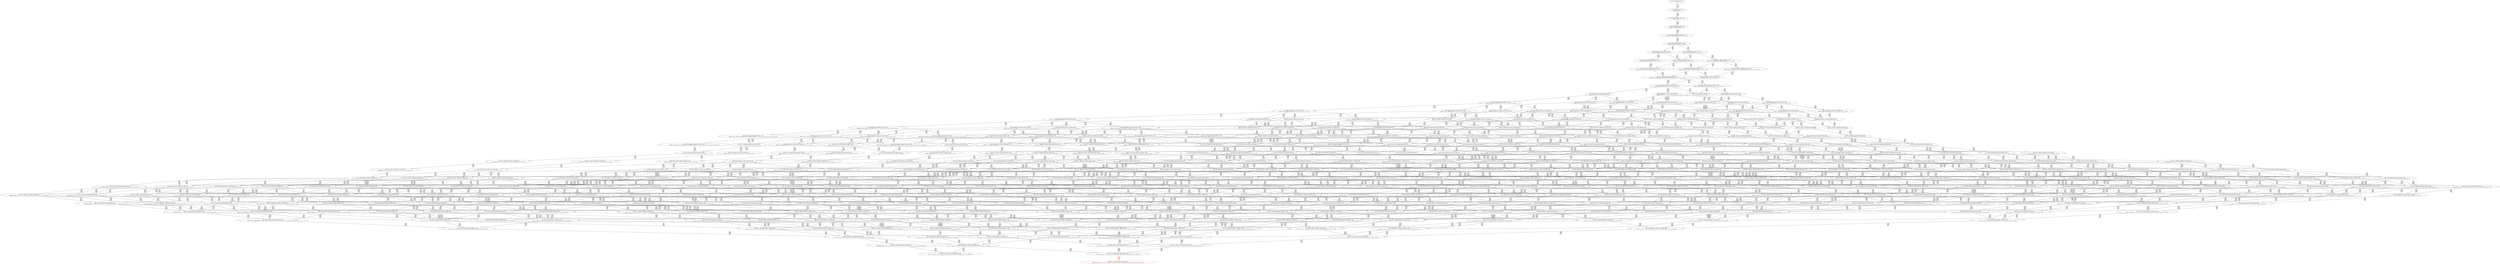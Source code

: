 digraph {
	S0[label="S0: [0, 0] [0, 0] [0, 0] [0, 0] \n{}{}"];
	S1[label="S1: [0, 0] [0, 0] [0, 0] [40, 50] \n{T0J0:40-50}{1}"];
	S2[label="S2: [40, 40] [40, 40] [40, 50] [73, 92] \n{T0J1:73-92}{1, 2}"];
	S3[label="S3: [40, 40] [40, 50] [70, 88] [73, 92] \n{T0J1:73-92, T0J2:70-88}{1, 2, 3}"];
	S4[label="S4: [40, 50] [70, 88] [73, 92] [103, 129] \n{T0J1:73-92, T0J2:70-88, T0J15:103-129}{1, 2, 3, 16}"];
	S5[label="S5: [70, 88] [73, 92] [74, 93] [103, 129] \n{T0J3:74-93, T0J15:103-129}{1, 2, 3, 4, 16}"];
	S6[label="S6: [74, 88] [74, 90] [75, 92] [103, 129] \n{T0J4:75-90, T0J15:103-129}{1, 2, 3, 4, 5, 16}"];
	S7[label="S7: [73, 92] [74, 93] [103, 129] [142, 179] \n{T0J6:142-179, T0J15:103-129}{1, 2, 3, 4, 7, 16}"];
	S8[label="S8: [74, 90] [75, 92] [103, 129] [129, 157] \n{T0J5:129-157, T0J15:103-129}{1, 2, 3, 4, 5, 6, 16}"];
	S9[label="S9: [74, 93] [75, 94] [103, 129] [142, 179] \n{T0J6:142-179, T0J15:103-129}{1, 2, 3, 4, 5, 7, 16}"];
	S10[label="S10: [74, 93] [103, 129] [128, 161] [142, 179] \n{T0J6:142-179, T0J7:128-161, T0J15:103-129}{1, 2, 3, 4, 7, 8, 16}"];
	S11[label="S11: [75, 94] [103, 129] [129, 162] [142, 181] \n{T0J5:129-162, T0J6:142-181, T0J15:103-129}{1, 2, 3, 4, 5, 6, 7, 16}"];
	S12[label="S12: [75, 95] [103, 129] [128, 161] [142, 179] \n{T0J6:142-179, T0J7:128-161, T0J15:103-129}{1, 2, 3, 4, 5, 7, 8, 16}"];
	S13[label="S13: [103, 129] [126, 158] [128, 161] [142, 179] \n{T0J6:142-179, T0J7:128-161, T0J12:126-158, T0J15:103-129}{1, 2, 3, 4, 7, 8, 13, 16}"];
	S14[label="S14: [103, 129] [128, 162] [130, 164] [142, 181] \n{T0J5:129-164, T0J6:142-181, T0J7:128-163, T0J15:103-129}{1, 2, 3, 4, 5, 6, 7, 8, 16}"];
	S15[label="S15: [103, 131] [126, 158] [128, 161] [142, 179] \n{T0J6:142-179}{1, 2, 3, 4, 5, 7, 8, 13, 16}"];
	S16[label="S16: [128, 147] [130, 162] [142, 164] [142, 181] \n{T0J5:129-164, T0J6:142-181, T0J8:142-147}{1, 2, 3, 4, 5, 6, 7, 8, 9, 16}"];
	S17[label="S17: [126, 162] [128, 164] [142, 181] [155, 200] \n{T0J5:129-200, T0J6:142-181}{1, 2, 3, 4, 5, 6, 7, 8, 13, 16}"];
	S18[label="S18: [130, 162] [142, 164] [142, 181] [177, 209] \n{T0J9:177-209}{1, 2, 3, 4, 5, 6, 7, 8, 9, 10, 16}"];
	S19[label="S19: [128, 164] [142, 180] [142, 181] [155, 213] \n{}{1, 2, 3, 4, 5, 6, 7, 8, 9, 13, 16}"];
	S20[label="S20: [128, 164] [142, 181] [155, 200] [184, 235] \n{T0J13:184-235}{1, 2, 3, 4, 5, 6, 7, 8, 13, 14, 16}"];
	S21[label="S21: [128, 164] [142, 181] [155, 200] [173, 221] \n{T0J16:173-221}{1, 2, 3, 4, 5, 6, 7, 8, 13, 16, 17}"];
	S22[label="S22: [142, 164] [142, 181] [155, 194] [177, 209] \n{T0J9:177-209, T0J10:155-194}{1, 2, 3, 4, 5, 6, 7, 8, 9, 10, 11, 16}"];
	S23[label="S23: [142, 180] [142, 181] [155, 213] [177, 228] \n{T0J9:177-226}{1, 2, 3, 4, 5, 6, 7, 8, 9, 10, 13, 16}"];
	S24[label="S24: [142, 181] [142, 182] [155, 213] [184, 235] \n{T0J13:184-235}{1, 2, 3, 4, 5, 6, 7, 8, 9, 13, 14, 16}"];
	S25[label="S25: [142, 181] [142, 182] [155, 213] [173, 221] \n{T0J16:173-221}{1, 2, 3, 4, 5, 6, 7, 8, 9, 13, 16, 17}"];
	S26[label="S26: [142, 181] [155, 200] [184, 233] [184, 235] \n{T0J13:184-235, T0J14:184-233}{1, 2, 3, 4, 5, 6, 7, 8, 13, 14, 15, 16}"];
	S27[label="S27: [142, 181] [155, 200] [173, 221] [184, 235] \n{T0J13:184-235, T0J16:173-221}{1, 2, 3, 4, 5, 6, 7, 8, 13, 14, 16, 17}"];
	S28[label="S28: [133, 169] [142, 181] [155, 200] [173, 221] \n{T0J16:173-221, T0J19:133-169}{1, 2, 3, 4, 5, 6, 7, 8, 13, 16, 17, 20}"];
	S29[label="S29: [142, 181] [155, 194] [177, 209] [180, 212] \n{T0J9:177-209, T0J11:180-212}{1, 2, 3, 4, 5, 6, 7, 8, 9, 10, 11, 12, 16}"];
	S30[label="S30: [142, 181] [155, 212] [167, 213] [177, 228] \n{}{1, 2, 3, 4, 5, 6, 7, 8, 9, 10, 11, 13, 16}"];
	S31[label="S31: [142, 182] [155, 213] [177, 235] [191, 243] \n{T0J9:177-243, T0J13:184-235}{1, 2, 3, 4, 5, 6, 7, 8, 9, 10, 13, 14, 16}"];
	S32[label="S32: [142, 182] [155, 213] [173, 221] [189, 243] \n{T0J9:177-243}{1, 2, 3, 4, 5, 6, 7, 8, 9, 10, 13, 16, 17}"];
	S33[label="S33: [142, 199] [155, 213] [184, 233] [184, 235] \n{T0J13:184-235, T0J14:184-233}{1, 2, 3, 4, 5, 6, 7, 8, 9, 13, 14, 15, 16}"];
	S34[label="S34: [142, 199] [155, 213] [173, 221] [184, 235] \n{T0J13:184-235}{1, 2, 3, 4, 5, 6, 7, 8, 9, 13, 14, 16, 17}"];
	S35[label="S35: [142, 181] [147, 187] [155, 213] [173, 221] \n{T0J16:173-221}{1, 2, 3, 4, 5, 6, 7, 8, 9, 13, 16, 17, 20}"];
	S36[label="S36: [155, 200] [173, 221] [184, 233] [189, 235] \n{T0J13:184-235, T0J14:184-233, T0J16:173-221}{1, 2, 3, 4, 5, 6, 7, 8, 13, 14, 15, 16, 17}"];
	S37[label="S37: [142, 181] [155, 200] [173, 221] [184, 235] \n{T0J13:184-235, T0J16:173-221}{1, 2, 3, 4, 5, 6, 7, 8, 13, 14, 16, 17, 20}"];
	S38[label="S38: [142, 179] [146, 181] [155, 200] [173, 221] \n{T0J16:173-221, T0J20:146-179}{1, 2, 3, 4, 5, 6, 7, 8, 13, 16, 17, 20, 21}"];
	S39[label="S39: [142, 181] [151, 185] [155, 200] [173, 221] \n{T0J16:173-221, T0J24:151-185}{1, 2, 3, 4, 5, 6, 7, 8, 13, 16, 17, 20, 25}"];
	S40[label="S40: [155, 212] [167, 213] [177, 228] [180, 247] \n{}{1, 2, 3, 4, 5, 6, 7, 8, 9, 10, 11, 12, 13, 16}"];
	S41[label="S41: [155, 213] [167, 214] [177, 235] [191, 243] \n{T0J13:184-235}{1, 2, 3, 4, 5, 6, 7, 8, 9, 10, 11, 13, 14, 16}"];
	S42[label="S42: [155, 213] [167, 214] [173, 221] [189, 243] \n{}{1, 2, 3, 4, 5, 6, 7, 8, 9, 10, 11, 13, 16, 17}"];
	S43[label="S43: [155, 213] [177, 233] [184, 235] [191, 261] \n{T0J9:177-261}{1, 2, 3, 4, 5, 6, 7, 8, 9, 10, 13, 14, 15, 16}"];
	S44[label="S44: [155, 213] [173, 221] [184, 235] [191, 261] \n{T0J9:177-261}{1, 2, 3, 4, 5, 6, 7, 8, 9, 10, 13, 14, 16, 17}"];
	S45[label="S45: [147, 187] [155, 213] [173, 221] [189, 243] \n{T0J9:177-243}{1, 2, 3, 4, 5, 6, 7, 8, 9, 10, 13, 16, 17, 20}"];
	S46[label="S46: [155, 218] [173, 221] [184, 233] [189, 235] \n{}{1, 2, 3, 4, 5, 6, 7, 8, 9, 13, 14, 15, 16, 17}"];
	S47[label="S47: [147, 199] [155, 213] [173, 221] [184, 235] \n{T0J13:184-235}{1, 2, 3, 4, 5, 6, 7, 8, 9, 13, 14, 16, 17, 20}"];
	S48[label="S48: [146, 181] [155, 197] [155, 213] [173, 221] \n{}{1, 2, 3, 4, 5, 6, 7, 8, 9, 13, 16, 17, 20, 21}"];
	S49[label="S49: [147, 185] [155, 199] [156, 213] [173, 221] \n{}{1, 2, 3, 4, 5, 6, 7, 8, 9, 13, 16, 17, 20, 25}"];
	S50[label="S50: [155, 200] [173, 221] [184, 233] [189, 235] \n{T0J13:184-235, T0J14:184-233, T0J16:173-221}{1, 2, 3, 4, 5, 6, 7, 8, 13, 14, 15, 16, 17, 20}"];
	S51[label="S51: [146, 181] [155, 200] [173, 221] [184, 235] \n{T0J13:184-235, T0J16:173-221}{1, 2, 3, 4, 5, 6, 7, 8, 13, 14, 16, 17, 20, 21}"];
	S52[label="S52: [151, 185] [155, 200] [173, 221] [184, 235] \n{T0J13:184-235, T0J16:173-221}{1, 2, 3, 4, 5, 6, 7, 8, 13, 14, 16, 17, 20, 25}"];
	S53[label="S53: [146, 181] [155, 200] [173, 221] [217, 256] \n{T0J16:173-221, T0J21:217-256}{1, 2, 3, 4, 5, 6, 7, 8, 13, 16, 17, 20, 21, 22}"];
	S54[label="S54: [146, 181] [155, 185] [155, 200] [173, 221] \n{T0J16:173-221}{1, 2, 3, 4, 5, 6, 7, 8, 13, 16, 17, 20, 21, 25}"];
	S55[label="S55: [167, 214] [177, 235] [180, 247] [193, 285] \n{}{1, 2, 3, 4, 5, 6, 7, 8, 9, 10, 11, 12, 13, 14, 16}"];
	S56[label="S56: [167, 214] [173, 228] [180, 247] [193, 271] \n{}{1, 2, 3, 4, 5, 6, 7, 8, 9, 10, 11, 12, 13, 16, 17}"];
	S57[label="S57: [167, 233] [177, 235] [184, 245] [191, 261] \n{}{1, 2, 3, 4, 5, 6, 7, 8, 9, 10, 11, 13, 14, 15, 16}"];
	S58[label="S58: [167, 221] [173, 235] [184, 245] [191, 261] \n{}{1, 2, 3, 4, 5, 6, 7, 8, 9, 10, 11, 13, 14, 16, 17}"];
	S59[label="S59: [155, 213] [167, 219] [173, 221] [189, 243] \n{}{1, 2, 3, 4, 5, 6, 7, 8, 9, 10, 11, 13, 16, 17, 20}"];
	S60[label="S60: [173, 221] [184, 233] [189, 235] [202, 280] \n{T0J9:177-280}{1, 2, 3, 4, 5, 6, 7, 8, 9, 10, 13, 14, 15, 16, 17}"];
	S61[label="S61: [155, 213] [173, 221] [184, 235] [191, 261] \n{T0J9:177-261}{1, 2, 3, 4, 5, 6, 7, 8, 9, 10, 13, 14, 16, 17, 20}"];
	S62[label="S62: [155, 197] [155, 213] [173, 221] [189, 243] \n{T0J9:177-243}{1, 2, 3, 4, 5, 6, 7, 8, 9, 10, 13, 16, 17, 20, 21}"];
	S63[label="S63: [155, 199] [156, 213] [173, 221] [189, 247] \n{T0J9:177-247}{1, 2, 3, 4, 5, 6, 7, 8, 9, 10, 13, 16, 17, 20, 25}"];
	S64[label="S64: [155, 218] [173, 221] [184, 233] [189, 235] \n{}{1, 2, 3, 4, 5, 6, 7, 8, 9, 13, 14, 15, 16, 17, 20}"];
	S65[label="S65: [155, 199] [155, 213] [173, 221] [184, 235] \n{T0J13:184-235}{1, 2, 3, 4, 5, 6, 7, 8, 9, 13, 14, 16, 17, 20, 21}"];
	S66[label="S66: [155, 200] [156, 213] [173, 221] [184, 235] \n{}{1, 2, 3, 4, 5, 6, 7, 8, 9, 13, 14, 16, 17, 20, 25}"];
	S67[label="S67: [155, 199] [155, 213] [173, 221] [217, 256] \n{T0J21:217-256}{1, 2, 3, 4, 5, 6, 7, 8, 9, 13, 16, 17, 20, 21, 22}"];
	S68[label="S68: [155, 185] [155, 199] [160, 213] [173, 221] \n{}{1, 2, 3, 4, 5, 6, 7, 8, 9, 13, 16, 17, 20, 21, 25}"];
	S69[label="S69: [155, 200] [173, 221] [184, 233] [189, 235] \n{T0J13:184-235, T0J14:184-233, T0J16:173-221}{1, 2, 3, 4, 5, 6, 7, 8, 13, 14, 15, 16, 17, 20, 21}"];
	S70[label="S70: [155, 200] [173, 221] [184, 233] [189, 235] \n{T0J13:184-235, T0J14:184-233, T0J16:173-221}{1, 2, 3, 4, 5, 6, 7, 8, 13, 14, 15, 16, 17, 20, 25}"];
	S71[label="S71: [155, 200] [173, 221] [184, 235] [217, 256] \n{T0J13:184-235, T0J16:173-221, T0J21:217-256}{1, 2, 3, 4, 5, 6, 7, 8, 13, 14, 16, 17, 20, 21, 22}"];
	S72[label="S72: [155, 185] [155, 200] [173, 221] [184, 235] \n{T0J13:184-235, T0J16:173-221}{1, 2, 3, 4, 5, 6, 7, 8, 13, 14, 16, 17, 20, 21, 25}"];
	S73[label="S73: [155, 200] [173, 221] [214, 247] [217, 256] \n{T0J16:173-221, T0J21:217-256, T0J22:214-247}{1, 2, 3, 4, 5, 6, 7, 8, 13, 16, 17, 20, 21, 22, 23}"];
	S74[label="S74: [155, 185] [155, 200] [173, 221] [217, 256] \n{T0J16:173-221, T0J21:217-256}{1, 2, 3, 4, 5, 6, 7, 8, 13, 16, 17, 20, 21, 22, 25}"];
	S75[label="S75: [177, 235] [180, 247] [191, 285] [205, 285] \n{}{1, 2, 3, 4, 5, 6, 7, 8, 9, 10, 11, 12, 13, 14, 15, 16}"];
	S76[label="S76: [173, 235] [180, 247] [191, 273] [205, 287] \n{}{1, 2, 3, 4, 5, 6, 7, 8, 9, 10, 11, 12, 13, 14, 16, 17}"];
	S77[label="S77: [173, 221] [178, 228] [180, 247] [193, 271] \n{T0J17:178-221}{1, 2, 3, 4, 5, 6, 7, 8, 9, 10, 11, 12, 13, 16, 17, 18}"];
	S78[label="S78: [167, 221] [173, 228] [180, 247] [193, 271] \n{}{1, 2, 3, 4, 5, 6, 7, 8, 9, 10, 11, 12, 13, 16, 17, 20}"];
	S79[label="S79: [167, 221] [173, 235] [184, 245] [191, 261] \n{}{1, 2, 3, 4, 5, 6, 7, 8, 9, 10, 11, 13, 14, 16, 17, 20}"];
	S80[label="S80: [155, 213] [168, 221] [173, 229] [189, 243] \n{}{1, 2, 3, 4, 5, 6, 7, 8, 9, 10, 11, 13, 16, 17, 20, 21}"];
	S81[label="S81: [156, 213] [173, 221] [173, 231] [189, 247] \n{}{1, 2, 3, 4, 5, 6, 7, 8, 9, 10, 11, 13, 16, 17, 20, 25}"];
	S82[label="S82: [184, 233] [189, 235] [198, 253] [202, 280] \n{T0J10:198-253}{1, 2, 3, 4, 5, 6, 7, 8, 9, 10, 11, 13, 14, 15, 16, 17}"];
	S83[label="S83: [173, 221] [184, 233] [189, 235] [204, 280] \n{T0J9:177-280}{1, 2, 3, 4, 5, 6, 7, 8, 9, 10, 13, 14, 15, 16, 17, 20}"];
	S84[label="S84: [155, 213] [173, 221] [184, 235] [191, 261] \n{T0J9:177-261}{1, 2, 3, 4, 5, 6, 7, 8, 9, 10, 13, 14, 16, 17, 20, 21}"];
	S85[label="S85: [156, 213] [173, 221] [184, 235] [191, 262] \n{T0J9:177-262}{1, 2, 3, 4, 5, 6, 7, 8, 9, 10, 13, 14, 16, 17, 20, 25}"];
	S86[label="S86: [155, 213] [173, 221] [189, 256] [217, 261] \n{T0J9:177-261, T0J21:217-256}{1, 2, 3, 4, 5, 6, 7, 8, 9, 10, 13, 16, 17, 20, 21, 22}"];
	S87[label="S87: [155, 199] [160, 213] [173, 221] [189, 247] \n{T0J9:177-247}{1, 2, 3, 4, 5, 6, 7, 8, 9, 10, 13, 16, 17, 20, 21, 25}"];
	S88[label="S88: [155, 218] [173, 221] [184, 233] [189, 235] \n{}{1, 2, 3, 4, 5, 6, 7, 8, 9, 13, 14, 15, 16, 17, 20, 21}"];
	S89[label="S89: [156, 218] [173, 221] [184, 233] [189, 235] \n{}{1, 2, 3, 4, 5, 6, 7, 8, 9, 13, 14, 15, 16, 17, 20, 25}"];
	S90[label="S90: [155, 218] [173, 221] [184, 235] [217, 256] \n{T0J21:217-256}{1, 2, 3, 4, 5, 6, 7, 8, 9, 13, 14, 16, 17, 20, 21, 22}"];
	S91[label="S91: [155, 200] [160, 213] [173, 221] [184, 235] \n{}{1, 2, 3, 4, 5, 6, 7, 8, 9, 13, 14, 16, 17, 20, 21, 25}"];
	S92[label="S92: [155, 218] [173, 221] [214, 247] [217, 256] \n{T0J21:217-256, T0J22:214-247}{1, 2, 3, 4, 5, 6, 7, 8, 9, 13, 16, 17, 20, 21, 22, 23}"];
	S93[label="S93: [155, 200] [160, 213] [173, 221] [217, 256] \n{T0J21:217-256}{1, 2, 3, 4, 5, 6, 7, 8, 9, 13, 16, 17, 20, 21, 22, 25}"];
	S94[label="S94: [173, 221] [184, 233] [189, 235] [217, 256] \n{T0J13:184-235, T0J14:184-233, T0J16:173-221, T0J21:217-256}{1, 2, 3, 4, 5, 6, 7, 8, 13, 14, 15, 16, 17, 20, 21, 22}"];
	S95[label="S95: [155, 200] [173, 221] [184, 233] [189, 235] \n{T0J13:184-235, T0J14:184-233, T0J16:173-221}{1, 2, 3, 4, 5, 6, 7, 8, 13, 14, 15, 16, 17, 20, 21, 25}"];
	S96[label="S96: [173, 221] [184, 235] [214, 247] [217, 256] \n{T0J13:184-235, T0J16:173-221, T0J21:217-256, T0J22:214-247}{1, 2, 3, 4, 5, 6, 7, 8, 13, 14, 16, 17, 20, 21, 22, 23}"];
	S97[label="S97: [155, 200] [173, 221] [184, 235] [217, 256] \n{T0J13:184-235, T0J16:173-221, T0J21:217-256}{1, 2, 3, 4, 5, 6, 7, 8, 13, 14, 16, 17, 20, 21, 22, 25}"];
	S98[label="S98: [173, 221] [213, 235] [214, 247] [217, 256] \n{T0J16:173-221, T0J21:217-256, T0J22:214-247, T0J23:213-235}{1, 2, 3, 4, 5, 6, 7, 8, 13, 16, 17, 20, 21, 22, 23, 24}"];
	S99[label="S99: [155, 200] [173, 221] [214, 247] [217, 256] \n{T0J16:173-221, T0J21:217-256, T0J22:214-247}{1, 2, 3, 4, 5, 6, 7, 8, 13, 16, 17, 20, 21, 22, 23, 25}"];
	S100[label="S100: [180, 247] [191, 285] [202, 287] [222, 306] \n{}{1, 2, 3, 4, 5, 6, 7, 8, 9, 10, 11, 12, 13, 14, 15, 16, 17}"];
	S101[label="S101: [178, 242] [180, 247] [191, 273] [205, 294] \n{}{1, 2, 3, 4, 5, 6, 7, 8, 9, 10, 11, 12, 13, 14, 16, 17, 18}"];
	S102[label="S102: [173, 242] [180, 247] [191, 273] [205, 294] \n{}{1, 2, 3, 4, 5, 6, 7, 8, 9, 10, 11, 12, 13, 14, 16, 17, 20}"];
	S103[label="S103: [178, 228] [180, 247] [193, 271] [245, 311] \n{T0J18:245-311}{1, 2, 3, 4, 5, 6, 7, 8, 9, 10, 11, 12, 13, 16, 17, 18, 19}"];
	S104[label="S104: [173, 228] [178, 228] [180, 247] [193, 271] \n{}{1, 2, 3, 4, 5, 6, 7, 8, 9, 10, 11, 12, 13, 16, 17, 18, 20}"];
	S105[label="S105: [168, 228] [173, 238] [180, 247] [193, 271] \n{}{1, 2, 3, 4, 5, 6, 7, 8, 9, 10, 11, 12, 13, 16, 17, 20, 21}"];
	S106[label="S106: [173, 228] [173, 244] [185, 247] [193, 271] \n{}{1, 2, 3, 4, 5, 6, 7, 8, 9, 10, 11, 12, 13, 16, 17, 20, 25}"];
	S107[label="S107: [180, 228] [180, 247] [193, 268] [235, 271] \n{T0J25:235-268}{1, 2, 3, 4, 5, 6, 7, 8, 9, 10, 11, 12, 13, 16, 17, 20, 26}"];
	S108[label="S108: [168, 221] [173, 235] [184, 245] [191, 261] \n{}{1, 2, 3, 4, 5, 6, 7, 8, 9, 10, 11, 13, 14, 16, 17, 20, 21}"];
	S109[label="S109: [168, 221] [173, 245] [189, 256] [217, 261] \n{T0J21:217-256}{1, 2, 3, 4, 5, 6, 7, 8, 9, 10, 11, 13, 16, 17, 20, 21, 22}"];
	S110[label="S110: [160, 213] [173, 221] [173, 231] [189, 247] \n{}{1, 2, 3, 4, 5, 6, 7, 8, 9, 10, 11, 13, 16, 17, 20, 21, 25}"];
	S111[label="S111: [173, 221] [173, 235] [184, 245] [191, 262] \n{}{1, 2, 3, 4, 5, 6, 7, 8, 9, 10, 11, 13, 14, 16, 17, 20, 25}"];
	S112[label="S112: [184, 233] [189, 235] [198, 253] [204, 280] \n{T0J10:198-253}{1, 2, 3, 4, 5, 6, 7, 8, 9, 10, 11, 13, 14, 15, 16, 17, 20}"];
	S113[label="S113: [173, 221] [184, 233] [189, 235] [204, 280] \n{T0J9:177-280}{1, 2, 3, 4, 5, 6, 7, 8, 9, 10, 13, 14, 15, 16, 17, 20, 21}"];
	S114[label="S114: [173, 221] [184, 235] [191, 256] [217, 280] \n{T0J9:177-280}{1, 2, 3, 4, 5, 6, 7, 8, 9, 10, 13, 14, 16, 17, 20, 21, 22}"];
	S115[label="S115: [160, 213] [173, 221] [184, 235] [191, 262] \n{T0J9:177-262}{1, 2, 3, 4, 5, 6, 7, 8, 9, 10, 13, 14, 16, 17, 20, 21, 25}"];
	S116[label="S116: [173, 221] [184, 233] [189, 235] [205, 280] \n{T0J9:177-280}{1, 2, 3, 4, 5, 6, 7, 8, 9, 10, 13, 14, 15, 16, 17, 20, 25}"];
	S117[label="S117: [173, 221] [189, 247] [214, 256] [217, 280] \n{T0J9:177-280}{1, 2, 3, 4, 5, 6, 7, 8, 9, 10, 13, 16, 17, 20, 21, 22, 23}"];
	S118[label="S118: [160, 213] [173, 221] [189, 256] [217, 262] \n{T0J9:177-262, T0J21:217-256}{1, 2, 3, 4, 5, 6, 7, 8, 9, 10, 13, 16, 17, 20, 21, 22, 25}"];
	S119[label="S119: [173, 233] [184, 235] [189, 239] [217, 256] \n{}{1, 2, 3, 4, 5, 6, 7, 8, 9, 13, 14, 15, 16, 17, 20, 21, 22}"];
	S120[label="S120: [160, 218] [173, 221] [184, 233] [189, 235] \n{}{1, 2, 3, 4, 5, 6, 7, 8, 9, 13, 14, 15, 16, 17, 20, 21, 25}"];
	S121[label="S121: [173, 235] [184, 239] [214, 247] [217, 256] \n{}{1, 2, 3, 4, 5, 6, 7, 8, 9, 13, 14, 16, 17, 20, 21, 22, 23}"];
	S122[label="S122: [160, 218] [173, 221] [184, 235] [217, 256] \n{T0J21:217-256}{1, 2, 3, 4, 5, 6, 7, 8, 9, 13, 14, 16, 17, 20, 21, 22, 25}"];
	S123[label="S123: [173, 235] [213, 239] [214, 247] [217, 256] \n{}{1, 2, 3, 4, 5, 6, 7, 8, 9, 13, 16, 17, 20, 21, 22, 23, 24}"];
	S124[label="S124: [160, 218] [173, 221] [214, 247] [217, 256] \n{T0J21:217-256, T0J22:214-247}{1, 2, 3, 4, 5, 6, 7, 8, 9, 13, 16, 17, 20, 21, 22, 23, 25}"];
	S125[label="S125: [173, 221] [184, 233] [189, 235] [217, 256] \n{T0J13:184-235, T0J14:184-233, T0J16:173-221, T0J21:217-256}{1, 2, 3, 4, 5, 6, 7, 8, 13, 14, 15, 16, 17, 20, 21, 22, 25}"];
	S126[label="S126: [173, 221] [184, 235] [214, 247] [217, 256] \n{T0J13:184-235, T0J16:173-221, T0J21:217-256, T0J22:214-247}{1, 2, 3, 4, 5, 6, 7, 8, 13, 14, 16, 17, 20, 21, 22, 23, 25}"];
	S127[label="S127: [173, 221] [213, 235] [214, 247] [217, 256] \n{T0J16:173-221, T0J21:217-256, T0J22:214-247, T0J23:213-235}{1, 2, 3, 4, 5, 6, 7, 8, 13, 16, 17, 20, 21, 22, 23, 24, 25}"];
	S128[label="S128: [180, 254] [191, 285] [202, 294] [222, 313] \n{}{1, 2, 3, 4, 5, 6, 7, 8, 9, 10, 11, 12, 13, 14, 15, 16, 17, 18}"];
	S129[label="S129: [180, 254] [191, 285] [202, 294] [222, 313] \n{}{1, 2, 3, 4, 5, 6, 7, 8, 9, 10, 11, 12, 13, 14, 15, 16, 17, 20}"];
	S130[label="S130: [180, 247] [191, 273] [205, 301] [245, 332] \n{T0J18:245-332}{1, 2, 3, 4, 5, 6, 7, 8, 9, 10, 11, 12, 13, 14, 16, 17, 18, 19}"];
	S131[label="S131: [178, 247] [180, 249] [191, 273] [205, 301] \n{}{1, 2, 3, 4, 5, 6, 7, 8, 9, 10, 11, 12, 13, 14, 16, 17, 18, 20}"];
	S132[label="S132: [173, 247] [180, 259] [191, 273] [205, 301] \n{}{1, 2, 3, 4, 5, 6, 7, 8, 9, 10, 11, 12, 13, 14, 16, 17, 20, 21}"];
	S133[label="S133: [173, 247] [184, 265] [191, 273] [205, 320] \n{}{1, 2, 3, 4, 5, 6, 7, 8, 9, 10, 11, 12, 13, 14, 16, 17, 20, 25}"];
	S134[label="S134: [180, 247] [191, 268] [205, 273] [235, 301] \n{T0J25:235-268}{1, 2, 3, 4, 5, 6, 7, 8, 9, 10, 11, 12, 13, 14, 16, 17, 20, 26}"];
	S135[label="S135: [178, 235] [180, 247] [193, 271] [245, 318] \n{T0J18:245-318}{1, 2, 3, 4, 5, 6, 7, 8, 9, 10, 11, 12, 13, 16, 17, 18, 19, 20}"];
	S136[label="S136: [173, 235] [178, 245] [180, 247] [193, 271] \n{}{1, 2, 3, 4, 5, 6, 7, 8, 9, 10, 11, 12, 13, 16, 17, 18, 20, 21}"];
	S137[label="S137: [173, 244] [178, 247] [185, 253] [193, 271] \n{}{1, 2, 3, 4, 5, 6, 7, 8, 9, 10, 11, 12, 13, 16, 17, 18, 20, 25}"];
	S138[label="S138: [180, 235] [180, 247] [193, 268] [235, 271] \n{T0J25:235-268}{1, 2, 3, 4, 5, 6, 7, 8, 9, 10, 11, 12, 13, 16, 17, 18, 20, 26}"];
	S139[label="S139: [173, 245] [180, 256] [193, 271] [217, 322] \n{}{1, 2, 3, 4, 5, 6, 7, 8, 9, 10, 11, 12, 13, 16, 17, 20, 21, 22}"];
	S140[label="S140: [173, 244] [173, 247] [186, 263] [193, 271] \n{}{1, 2, 3, 4, 5, 6, 7, 8, 9, 10, 11, 12, 13, 16, 17, 20, 21, 25}"];
	S141[label="S141: [180, 245] [180, 247] [193, 268] [235, 271] \n{T0J25:235-268}{1, 2, 3, 4, 5, 6, 7, 8, 9, 10, 11, 12, 13, 16, 17, 20, 21, 26}"];
	S142[label="S142: [180, 247] [185, 251] [193, 271] [235, 315] \n{T0J25:235-315}{1, 2, 3, 4, 5, 6, 7, 8, 9, 10, 11, 12, 13, 16, 17, 20, 25, 26}"];
	S143[label="S143: [173, 221] [173, 235] [185, 245] [191, 262] \n{}{1, 2, 3, 4, 5, 6, 7, 8, 9, 10, 11, 13, 14, 16, 17, 20, 21, 25}"];
	S144[label="S144: [173, 221] [173, 245] [189, 256] [217, 262] \n{T0J21:217-256}{1, 2, 3, 4, 5, 6, 7, 8, 9, 10, 11, 13, 16, 17, 20, 21, 22, 25}"];
	S145[label="S145: [184, 233] [189, 235] [198, 253] [204, 280] \n{T0J10:198-253}{1, 2, 3, 4, 5, 6, 7, 8, 9, 10, 11, 13, 14, 15, 16, 17, 20, 21}"];
	S146[label="S146: [184, 235] [191, 253] [198, 256] [217, 280] \n{T0J10:198-253}{1, 2, 3, 4, 5, 6, 7, 8, 9, 10, 11, 13, 14, 16, 17, 20, 21, 22}"];
	S147[label="S147: [173, 221] [184, 233] [189, 235] [209, 280] \n{T0J9:177-280}{1, 2, 3, 4, 5, 6, 7, 8, 9, 10, 13, 14, 15, 16, 17, 20, 21, 25}"];
	S148[label="S148: [173, 221] [184, 235] [191, 256] [217, 280] \n{T0J9:177-280}{1, 2, 3, 4, 5, 6, 7, 8, 9, 10, 13, 14, 16, 17, 20, 21, 22, 25}"];
	S149[label="S149: [184, 233] [189, 235] [198, 253] [205, 280] \n{T0J10:198-253}{1, 2, 3, 4, 5, 6, 7, 8, 9, 10, 11, 13, 14, 15, 16, 17, 20, 25}"];
	S150[label="S150: [189, 247] [198, 253] [214, 256] [217, 280] \n{T0J10:198-253}{1, 2, 3, 4, 5, 6, 7, 8, 9, 10, 11, 13, 16, 17, 20, 21, 22, 23}"];
	S151[label="S151: [173, 221] [189, 247] [214, 256] [217, 280] \n{T0J9:177-280}{1, 2, 3, 4, 5, 6, 7, 8, 9, 10, 13, 16, 17, 20, 21, 22, 23, 25}"];
	S152[label="S152: [184, 235] [189, 239] [217, 256] [222, 295] \n{T0J9:222-295}{1, 2, 3, 4, 5, 6, 7, 8, 9, 10, 13, 14, 15, 16, 17, 20, 21, 22}"];
	S153[label="S153: [173, 233] [184, 235] [189, 239] [217, 256] \n{}{1, 2, 3, 4, 5, 6, 7, 8, 9, 13, 14, 15, 16, 17, 20, 21, 22, 25}"];
	S154[label="S154: [184, 239] [214, 247] [217, 256] [222, 297] \n{T0J9:222-297}{1, 2, 3, 4, 5, 6, 7, 8, 9, 10, 13, 14, 16, 17, 20, 21, 22, 23}"];
	S155[label="S155: [173, 235] [184, 239] [214, 247] [217, 256] \n{}{1, 2, 3, 4, 5, 6, 7, 8, 9, 13, 14, 16, 17, 20, 21, 22, 23, 25}"];
	S156[label="S156: [213, 239] [214, 247] [217, 256] [222, 297] \n{T0J9:222-297}{1, 2, 3, 4, 5, 6, 7, 8, 9, 10, 13, 16, 17, 20, 21, 22, 23, 24}"];
	S157[label="S157: [173, 235] [213, 239] [214, 247] [217, 256] \n{}{1, 2, 3, 4, 5, 6, 7, 8, 9, 13, 16, 17, 20, 21, 22, 23, 24, 25}"];
	S158[label="S158: [191, 285] [202, 301] [222, 318] [245, 344] \n{}{1, 2, 3, 4, 5, 6, 7, 8, 9, 10, 11, 12, 13, 14, 15, 16, 17, 18, 19}"];
	S159[label="S159: [180, 261] [191, 285] [202, 301] [222, 318] \n{}{1, 2, 3, 4, 5, 6, 7, 8, 9, 10, 11, 12, 13, 14, 15, 16, 17, 18, 20}"];
	S160[label="S160: [180, 271] [191, 285] [202, 301] [222, 318] \n{}{1, 2, 3, 4, 5, 6, 7, 8, 9, 10, 11, 12, 13, 14, 15, 16, 17, 20, 21}"];
	S161[label="S161: [184, 277] [191, 285] [202, 318] [222, 320] \n{}{1, 2, 3, 4, 5, 6, 7, 8, 9, 10, 11, 12, 13, 14, 15, 16, 17, 20, 25}"];
	S162[label="S162: [191, 268] [202, 285] [222, 301] [235, 318] \n{}{1, 2, 3, 4, 5, 6, 7, 8, 9, 10, 11, 12, 13, 14, 15, 16, 17, 20, 26}"];
	S163[label="S163: [191, 226] [202, 285] [205, 294] [222, 313] \n{T0J26:205-226}{1, 2, 3, 4, 5, 6, 7, 8, 9, 10, 11, 12, 13, 14, 15, 16, 17, 20, 27}"];
	S164[label="S164: [180, 253] [191, 273] [205, 308] [245, 336] \n{}{1, 2, 3, 4, 5, 6, 7, 8, 9, 10, 11, 12, 13, 14, 16, 17, 18, 19, 20}"];
	S165[label="S165: [178, 253] [180, 263] [191, 273] [205, 308] \n{}{1, 2, 3, 4, 5, 6, 7, 8, 9, 10, 11, 12, 13, 14, 16, 17, 18, 20, 21}"];
	S166[label="S166: [178, 253] [184, 269] [191, 273] [205, 320] \n{}{1, 2, 3, 4, 5, 6, 7, 8, 9, 10, 11, 12, 13, 14, 16, 17, 18, 20, 25}"];
	S167[label="S167: [180, 253] [191, 268] [205, 273] [235, 308] \n{}{1, 2, 3, 4, 5, 6, 7, 8, 9, 10, 11, 12, 13, 14, 16, 17, 18, 20, 26}"];
	S168[label="S168: [180, 259] [191, 273] [205, 318] [222, 340] \n{}{1, 2, 3, 4, 5, 6, 7, 8, 9, 10, 11, 12, 13, 14, 16, 17, 20, 21, 22}"];
	S169[label="S169: [173, 263] [185, 269] [191, 273] [205, 320] \n{}{1, 2, 3, 4, 5, 6, 7, 8, 9, 10, 11, 12, 13, 14, 16, 17, 20, 21, 25}"];
	S170[label="S170: [180, 263] [191, 268] [205, 273] [235, 318] \n{}{1, 2, 3, 4, 5, 6, 7, 8, 9, 10, 11, 12, 13, 14, 16, 17, 20, 21, 26}"];
	S171[label="S171: [184, 268] [191, 273] [205, 315] [235, 320] \n{}{1, 2, 3, 4, 5, 6, 7, 8, 9, 10, 11, 12, 13, 14, 16, 17, 20, 25, 26}"];
	S172[label="S172: [178, 247] [180, 252] [193, 271] [245, 325] \n{T0J18:245-325}{1, 2, 3, 4, 5, 6, 7, 8, 9, 10, 11, 12, 13, 16, 17, 18, 19, 20, 21}"];
	S173[label="S173: [178, 247] [185, 258] [193, 271] [245, 336] \n{T0J18:245-336}{1, 2, 3, 4, 5, 6, 7, 8, 9, 10, 11, 12, 13, 16, 17, 18, 19, 20, 25}"];
	S174[label="S174: [180, 247] [193, 268] [235, 271] [245, 325] \n{T0J18:245-325, T0J25:235-268}{1, 2, 3, 4, 5, 6, 7, 8, 9, 10, 11, 12, 13, 16, 17, 18, 19, 20, 26}"];
	S175[label="S175: [178, 252] [180, 256] [193, 271] [217, 329] \n{}{1, 2, 3, 4, 5, 6, 7, 8, 9, 10, 11, 12, 13, 16, 17, 18, 20, 21, 22}"];
	S176[label="S176: [173, 247] [178, 253] [186, 263] [193, 271] \n{}{1, 2, 3, 4, 5, 6, 7, 8, 9, 10, 11, 12, 13, 16, 17, 18, 20, 21, 25}"];
	S177[label="S177: [180, 247] [180, 252] [193, 268] [235, 271] \n{}{1, 2, 3, 4, 5, 6, 7, 8, 9, 10, 11, 12, 13, 16, 17, 18, 20, 21, 26}"];
	S178[label="S178: [180, 251] [185, 258] [193, 271] [235, 315] \n{}{1, 2, 3, 4, 5, 6, 7, 8, 9, 10, 11, 12, 13, 16, 17, 18, 20, 25, 26}"];
	S179[label="S179: [180, 256] [193, 271] [217, 322] [227, 330] \n{}{1, 2, 3, 4, 5, 6, 7, 8, 9, 10, 11, 12, 13, 16, 17, 20, 21, 22, 23}"];
	S180[label="S180: [173, 256] [186, 268] [193, 271] [217, 340] \n{}{1, 2, 3, 4, 5, 6, 7, 8, 9, 10, 11, 12, 13, 16, 17, 20, 21, 22, 25}"];
	S181[label="S181: [180, 256] [193, 268] [217, 271] [235, 339] \n{}{1, 2, 3, 4, 5, 6, 7, 8, 9, 10, 11, 12, 13, 16, 17, 20, 21, 22, 26}"];
	S182[label="S182: [180, 251] [186, 268] [193, 271] [235, 315] \n{}{1, 2, 3, 4, 5, 6, 7, 8, 9, 10, 11, 12, 13, 16, 17, 20, 21, 25, 26}"];
	S183[label="S183: [184, 233] [189, 235] [198, 253] [209, 280] \n{T0J10:198-253}{1, 2, 3, 4, 5, 6, 7, 8, 9, 10, 11, 13, 14, 15, 16, 17, 20, 21, 25}"];
	S184[label="S184: [184, 235] [191, 253] [198, 256] [217, 280] \n{T0J10:198-253}{1, 2, 3, 4, 5, 6, 7, 8, 9, 10, 11, 13, 14, 16, 17, 20, 21, 22, 25}"];
	S185[label="S185: [189, 247] [198, 253] [214, 256] [217, 280] \n{T0J10:198-253}{1, 2, 3, 4, 5, 6, 7, 8, 9, 10, 11, 13, 16, 17, 20, 21, 22, 23, 25}"];
	S186[label="S186: [189, 239] [209, 256] [217, 267] [222, 295] \n{T0J10:209-267}{1, 2, 3, 4, 5, 6, 7, 8, 9, 10, 11, 13, 14, 15, 16, 17, 20, 21, 22}"];
	S187[label="S187: [184, 235] [189, 239] [217, 256] [222, 295] \n{T0J9:222-295}{1, 2, 3, 4, 5, 6, 7, 8, 9, 10, 13, 14, 15, 16, 17, 20, 21, 22, 25}"];
	S188[label="S188: [209, 247] [214, 256] [217, 271] [222, 297] \n{T0J10:209-271}{1, 2, 3, 4, 5, 6, 7, 8, 9, 10, 11, 13, 14, 16, 17, 20, 21, 22, 23}"];
	S189[label="S189: [184, 239] [214, 247] [217, 256] [222, 297] \n{T0J9:222-297}{1, 2, 3, 4, 5, 6, 7, 8, 9, 10, 13, 14, 16, 17, 20, 21, 22, 23, 25}"];
	S190[label="S190: [214, 247] [217, 256] [222, 271] [238, 297] \n{T0J10:238-271}{1, 2, 3, 4, 5, 6, 7, 8, 9, 10, 11, 13, 16, 17, 20, 21, 22, 23, 24}"];
	S191[label="S191: [213, 239] [214, 247] [217, 256] [222, 297] \n{T0J9:222-297}{1, 2, 3, 4, 5, 6, 7, 8, 9, 10, 13, 16, 17, 20, 21, 22, 23, 24, 25}"];
	S192[label="S192: [191, 292] [202, 308] [222, 324] [245, 351] \n{}{1, 2, 3, 4, 5, 6, 7, 8, 9, 10, 11, 12, 13, 14, 15, 16, 17, 18, 19, 20}"];
	S193[label="S193: [180, 278] [191, 285] [202, 308] [222, 324] \n{}{1, 2, 3, 4, 5, 6, 7, 8, 9, 10, 11, 12, 13, 14, 15, 16, 17, 18, 20, 21}"];
	S194[label="S194: [184, 285] [191, 299] [202, 320] [222, 324] \n{}{1, 2, 3, 4, 5, 6, 7, 8, 9, 10, 11, 12, 13, 14, 15, 16, 17, 18, 20, 25}"];
	S195[label="S195: [191, 275] [202, 285] [222, 308] [235, 324] \n{}{1, 2, 3, 4, 5, 6, 7, 8, 9, 10, 11, 12, 13, 14, 15, 16, 17, 18, 20, 26}"];
	S196[label="S196: [191, 233] [202, 285] [205, 301] [222, 318] \n{}{1, 2, 3, 4, 5, 6, 7, 8, 9, 10, 11, 12, 13, 14, 15, 16, 17, 18, 20, 27}"];
	S197[label="S197: [191, 285] [202, 318] [222, 330] [227, 365] \n{}{1, 2, 3, 4, 5, 6, 7, 8, 9, 10, 11, 12, 13, 14, 15, 16, 17, 20, 21, 22}"];
	S198[label="S198: [185, 285] [191, 309] [202, 320] [222, 334] \n{}{1, 2, 3, 4, 5, 6, 7, 8, 9, 10, 11, 12, 13, 14, 15, 16, 17, 20, 21, 25}"];
	S199[label="S199: [191, 285] [202, 285] [222, 318] [235, 334] \n{}{1, 2, 3, 4, 5, 6, 7, 8, 9, 10, 11, 12, 13, 14, 15, 16, 17, 20, 21, 26}"];
	S200[label="S200: [191, 243] [202, 285] [205, 301] [222, 318] \n{}{1, 2, 3, 4, 5, 6, 7, 8, 9, 10, 11, 12, 13, 14, 15, 16, 17, 20, 21, 27}"];
	S201[label="S201: [191, 285] [202, 318] [222, 320] [235, 360] \n{}{1, 2, 3, 4, 5, 6, 7, 8, 9, 10, 11, 12, 13, 14, 15, 16, 17, 20, 25, 26}"];
	S202[label="S202: [191, 285] [202, 318] [205, 318] [222, 320] \n{}{1, 2, 3, 4, 5, 6, 7, 8, 9, 10, 11, 12, 13, 14, 15, 16, 17, 20, 25, 27}"];
	S203[label="S203: [202, 268] [205, 285] [222, 301] [235, 318] \n{T0J26:205-226}{1, 2, 3, 4, 5, 6, 7, 8, 9, 10, 11, 12, 13, 14, 15, 16, 17, 20, 26, 27}"];
	S204[label="S204: [180, 263] [191, 273] [205, 320] [245, 336] \n{}{1, 2, 3, 4, 5, 6, 7, 8, 9, 10, 11, 12, 13, 14, 16, 17, 18, 19, 20, 21}"];
	S205[label="S205: [184, 269] [191, 273] [205, 320] [245, 336] \n{}{1, 2, 3, 4, 5, 6, 7, 8, 9, 10, 11, 12, 13, 14, 16, 17, 18, 19, 20, 25}"];
	S206[label="S206: [191, 268] [205, 273] [235, 320] [245, 336] \n{}{1, 2, 3, 4, 5, 6, 7, 8, 9, 10, 11, 12, 13, 14, 16, 17, 18, 19, 20, 26}"];
	S207[label="S207: [180, 263] [191, 273] [205, 325] [222, 340] \n{}{1, 2, 3, 4, 5, 6, 7, 8, 9, 10, 11, 12, 13, 14, 16, 17, 18, 20, 21, 22}"];
	S208[label="S208: [178, 263] [185, 269] [191, 273] [205, 320] \n{}{1, 2, 3, 4, 5, 6, 7, 8, 9, 10, 11, 12, 13, 14, 16, 17, 18, 20, 21, 25}"];
	S209[label="S209: [180, 263] [191, 268] [205, 273] [235, 320] \n{}{1, 2, 3, 4, 5, 6, 7, 8, 9, 10, 11, 12, 13, 14, 16, 17, 18, 20, 21, 26}"];
	S210[label="S210: [184, 269] [191, 273] [205, 315] [235, 324] \n{}{1, 2, 3, 4, 5, 6, 7, 8, 9, 10, 11, 12, 13, 14, 16, 17, 18, 20, 25, 26}"];
	S211[label="S211: [191, 273] [205, 322] [222, 331] [238, 340] \n{}{1, 2, 3, 4, 5, 6, 7, 8, 9, 10, 11, 12, 13, 14, 16, 17, 20, 21, 22, 23}"];
	S212[label="S212: [185, 269] [191, 273] [205, 329] [222, 340] \n{}{1, 2, 3, 4, 5, 6, 7, 8, 9, 10, 11, 12, 13, 14, 16, 17, 20, 21, 22, 25}"];
	S213[label="S213: [191, 268] [205, 273] [222, 329] [235, 340] \n{}{1, 2, 3, 4, 5, 6, 7, 8, 9, 10, 11, 12, 13, 14, 16, 17, 20, 21, 22, 26}"];
	S214[label="S214: [185, 269] [191, 273] [205, 315] [235, 324] \n{}{1, 2, 3, 4, 5, 6, 7, 8, 9, 10, 11, 12, 13, 14, 16, 17, 20, 21, 25, 26}"];
	S215[label="S215: [180, 256] [193, 271] [217, 329] [250, 340] \n{}{1, 2, 3, 4, 5, 6, 7, 8, 9, 10, 11, 12, 13, 16, 17, 18, 19, 20, 21, 22}"];
	S216[label="S216: [178, 258] [186, 269] [193, 271] [245, 336] \n{}{1, 2, 3, 4, 5, 6, 7, 8, 9, 10, 11, 12, 13, 16, 17, 18, 19, 20, 21, 25}"];
	S217[label="S217: [180, 263] [193, 268] [235, 271] [245, 336] \n{}{1, 2, 3, 4, 5, 6, 7, 8, 9, 10, 11, 12, 13, 16, 17, 18, 19, 20, 21, 26}"];
	S218[label="S218: [185, 268] [193, 271] [235, 315] [245, 336] \n{}{1, 2, 3, 4, 5, 6, 7, 8, 9, 10, 11, 12, 13, 16, 17, 18, 19, 20, 25, 26}"];
	S219[label="S219: [245, 246] [245, 258] [245, 271] [315, 334] \n{T0J27:315-334}{1, 2, 3, 4, 5, 6, 7, 8, 9, 10, 11, 12, 13, 16, 17, 18, 19, 20, 25, 28}"];
	S220[label="S220: [180, 256] [193, 271] [217, 329] [227, 331] \n{}{1, 2, 3, 4, 5, 6, 7, 8, 9, 10, 11, 12, 13, 16, 17, 18, 20, 21, 22, 23}"];
	S221[label="S221: [178, 256] [186, 269] [193, 271] [217, 340] \n{}{1, 2, 3, 4, 5, 6, 7, 8, 9, 10, 11, 12, 13, 16, 17, 18, 20, 21, 22, 25}"];
	S222[label="S222: [180, 256] [193, 268] [217, 271] [235, 340] \n{}{1, 2, 3, 4, 5, 6, 7, 8, 9, 10, 11, 12, 13, 16, 17, 18, 20, 21, 22, 26}"];
	S223[label="S223: [180, 258] [186, 268] [193, 271] [235, 315] \n{}{1, 2, 3, 4, 5, 6, 7, 8, 9, 10, 11, 12, 13, 16, 17, 18, 20, 21, 25, 26}"];
	S224[label="S224: [193, 271] [217, 319] [227, 322] [238, 330] \n{}{1, 2, 3, 4, 5, 6, 7, 8, 9, 10, 11, 12, 13, 16, 17, 20, 21, 22, 23, 24}"];
	S225[label="S225: [186, 269] [193, 271] [217, 331] [227, 340] \n{}{1, 2, 3, 4, 5, 6, 7, 8, 9, 10, 11, 12, 13, 16, 17, 20, 21, 22, 23, 25}"];
	S226[label="S226: [193, 268] [217, 271] [227, 331] [235, 339] \n{}{1, 2, 3, 4, 5, 6, 7, 8, 9, 10, 11, 12, 13, 16, 17, 20, 21, 22, 23, 26}"];
	S227[label="S227: [186, 268] [193, 271] [217, 315] [235, 340] \n{}{1, 2, 3, 4, 5, 6, 7, 8, 9, 10, 11, 12, 13, 16, 17, 20, 21, 22, 25, 26}"];
	S228[label="S228: [189, 239] [209, 256] [217, 267] [222, 295] \n{T0J10:209-267}{1, 2, 3, 4, 5, 6, 7, 8, 9, 10, 11, 13, 14, 15, 16, 17, 20, 21, 22, 25}"];
	S229[label="S229: [209, 247] [214, 256] [217, 271] [222, 297] \n{T0J10:209-271}{1, 2, 3, 4, 5, 6, 7, 8, 9, 10, 11, 13, 14, 16, 17, 20, 21, 22, 23, 25}"];
	S230[label="S230: [214, 247] [217, 256] [222, 271] [238, 297] \n{T0J10:238-271}{1, 2, 3, 4, 5, 6, 7, 8, 9, 10, 11, 13, 16, 17, 20, 21, 22, 23, 24, 25}"];
	S231[label="S231: [191, 308] [202, 320] [222, 334] [245, 368] \n{}{1, 2, 3, 4, 5, 6, 7, 8, 9, 10, 11, 12, 13, 14, 15, 16, 17, 18, 19, 20, 21}"];
	S232[label="S232: [191, 308] [202, 320] [222, 336] [245, 382] \n{}{1, 2, 3, 4, 5, 6, 7, 8, 9, 10, 11, 12, 13, 14, 15, 16, 17, 18, 19, 20, 25}"];
	S233[label="S233: [202, 285] [222, 320] [235, 336] [246, 365] \n{}{1, 2, 3, 4, 5, 6, 7, 8, 9, 10, 11, 12, 13, 14, 15, 16, 17, 18, 19, 20, 26}"];
	S234[label="S234: [202, 285] [205, 308] [222, 324] [245, 351] \n{}{1, 2, 3, 4, 5, 6, 7, 8, 9, 10, 11, 12, 13, 14, 15, 16, 17, 18, 19, 20, 27}"];
	S235[label="S235: [191, 292] [202, 325] [222, 334] [227, 372] \n{}{1, 2, 3, 4, 5, 6, 7, 8, 9, 10, 11, 12, 13, 14, 15, 16, 17, 18, 20, 21, 22}"];
	S236[label="S236: [185, 299] [191, 309] [202, 320] [222, 334] \n{}{1, 2, 3, 4, 5, 6, 7, 8, 9, 10, 11, 12, 13, 14, 15, 16, 17, 18, 20, 21, 25}"];
	S237[label="S237: [191, 285] [202, 292] [222, 320] [235, 334] \n{}{1, 2, 3, 4, 5, 6, 7, 8, 9, 10, 11, 12, 13, 14, 15, 16, 17, 18, 20, 21, 26}"];
	S238[label="S238: [191, 250] [202, 285] [205, 308] [222, 324] \n{}{1, 2, 3, 4, 5, 6, 7, 8, 9, 10, 11, 12, 13, 14, 15, 16, 17, 18, 20, 21, 27}"];
	S239[label="S239: [191, 299] [202, 320] [222, 324] [235, 360] \n{}{1, 2, 3, 4, 5, 6, 7, 8, 9, 10, 11, 12, 13, 14, 15, 16, 17, 18, 20, 25, 26}"];
	S240[label="S240: [191, 299] [202, 318] [205, 320] [222, 324] \n{}{1, 2, 3, 4, 5, 6, 7, 8, 9, 10, 11, 12, 13, 14, 15, 16, 17, 18, 20, 25, 27}"];
	S241[label="S241: [202, 275] [205, 285] [222, 308] [235, 324] \n{}{1, 2, 3, 4, 5, 6, 7, 8, 9, 10, 11, 12, 13, 14, 15, 16, 17, 18, 20, 26, 27}"];
	S242[label="S242: [202, 322] [222, 331] [227, 365] [247, 370] \n{}{1, 2, 3, 4, 5, 6, 7, 8, 9, 10, 11, 12, 13, 14, 15, 16, 17, 20, 21, 22, 23}"];
	S243[label="S243: [191, 309] [202, 329] [222, 340] [227, 386] \n{}{1, 2, 3, 4, 5, 6, 7, 8, 9, 10, 11, 12, 13, 14, 15, 16, 17, 20, 21, 22, 25}"];
	S244[label="S244: [202, 285] [222, 329] [227, 339] [246, 379] \n{}{1, 2, 3, 4, 5, 6, 7, 8, 9, 10, 11, 12, 13, 14, 15, 16, 17, 20, 21, 22, 26}"];
	S245[label="S245: [202, 285] [205, 318] [222, 330] [227, 365] \n{}{1, 2, 3, 4, 5, 6, 7, 8, 9, 10, 11, 12, 13, 14, 15, 16, 17, 20, 21, 22, 27}"];
	S246[label="S246: [191, 309] [202, 320] [222, 334] [235, 360] \n{}{1, 2, 3, 4, 5, 6, 7, 8, 9, 10, 11, 12, 13, 14, 15, 16, 17, 20, 21, 25, 26}"];
	S247[label="S247: [191, 309] [202, 318] [205, 320] [222, 334] \n{}{1, 2, 3, 4, 5, 6, 7, 8, 9, 10, 11, 12, 13, 14, 15, 16, 17, 20, 21, 25, 27}"];
	S248[label="S248: [202, 285] [205, 285] [222, 318] [235, 334] \n{}{1, 2, 3, 4, 5, 6, 7, 8, 9, 10, 11, 12, 13, 14, 15, 16, 17, 20, 21, 26, 27}"];
	S249[label="S249: [202, 318] [205, 318] [222, 320] [235, 360] \n{}{1, 2, 3, 4, 5, 6, 7, 8, 9, 10, 11, 12, 13, 14, 15, 16, 17, 20, 25, 26, 27}"];
	S250[label="S250: [191, 273] [205, 329] [222, 336] [250, 340] \n{}{1, 2, 3, 4, 5, 6, 7, 8, 9, 10, 11, 12, 13, 14, 16, 17, 18, 19, 20, 21, 22}"];
	S251[label="S251: [185, 269] [191, 273] [205, 331] [245, 336] \n{}{1, 2, 3, 4, 5, 6, 7, 8, 9, 10, 11, 12, 13, 14, 16, 17, 18, 19, 20, 21, 25}"];
	S252[label="S252: [191, 268] [205, 273] [235, 336] [245, 336] \n{}{1, 2, 3, 4, 5, 6, 7, 8, 9, 10, 11, 12, 13, 14, 16, 17, 18, 19, 20, 21, 26}"];
	S253[label="S253: [191, 273] [205, 315] [235, 336] [245, 341] \n{}{1, 2, 3, 4, 5, 6, 7, 8, 9, 10, 11, 12, 13, 14, 16, 17, 18, 19, 20, 25, 26}"];
	S254[label="S254: [245, 273] [245, 320] [245, 334] [315, 336] \n{T0J27:315-334}{1, 2, 3, 4, 5, 6, 7, 8, 9, 10, 11, 12, 13, 14, 16, 17, 18, 19, 20, 25, 28}"];
	S255[label="S255: [191, 273] [205, 329] [222, 331] [238, 340] \n{}{1, 2, 3, 4, 5, 6, 7, 8, 9, 10, 11, 12, 13, 14, 16, 17, 18, 20, 21, 22, 23}"];
	S256[label="S256: [185, 269] [191, 273] [205, 329] [222, 340] \n{}{1, 2, 3, 4, 5, 6, 7, 8, 9, 10, 11, 12, 13, 14, 16, 17, 18, 20, 21, 22, 25}"];
	S257[label="S257: [191, 268] [205, 273] [222, 329] [235, 340] \n{}{1, 2, 3, 4, 5, 6, 7, 8, 9, 10, 11, 12, 13, 14, 16, 17, 18, 20, 21, 22, 26}"];
	S258[label="S258: [185, 269] [191, 273] [205, 315] [235, 331] \n{}{1, 2, 3, 4, 5, 6, 7, 8, 9, 10, 11, 12, 13, 14, 16, 17, 18, 20, 21, 25, 26}"];
	S259[label="S259: [205, 319] [222, 322] [238, 331] [249, 344] \n{}{1, 2, 3, 4, 5, 6, 7, 8, 9, 10, 11, 12, 13, 14, 16, 17, 20, 21, 22, 23, 24}"];
	S260[label="S260: [191, 273] [205, 331] [222, 340] [238, 342] \n{}{1, 2, 3, 4, 5, 6, 7, 8, 9, 10, 11, 12, 13, 14, 16, 17, 20, 21, 22, 23, 25}"];
	S261[label="S261: [205, 273] [222, 331] [235, 339] [246, 341] \n{}{1, 2, 3, 4, 5, 6, 7, 8, 9, 10, 11, 12, 13, 14, 16, 17, 20, 21, 22, 23, 26}"];
	S262[label="S262: [191, 273] [205, 315] [222, 340] [235, 341] \n{}{1, 2, 3, 4, 5, 6, 7, 8, 9, 10, 11, 12, 13, 14, 16, 17, 20, 21, 22, 25, 26}"];
	S263[label="S263: [193, 271] [217, 329] [227, 331] [250, 340] \n{}{1, 2, 3, 4, 5, 6, 7, 8, 9, 10, 11, 12, 13, 16, 17, 18, 19, 20, 21, 22, 23}"];
	S264[label="S264: [186, 269] [193, 271] [217, 336] [250, 340] \n{}{1, 2, 3, 4, 5, 6, 7, 8, 9, 10, 11, 12, 13, 16, 17, 18, 19, 20, 21, 22, 25}"];
	S265[label="S265: [193, 268] [217, 271] [235, 336] [250, 340] \n{}{1, 2, 3, 4, 5, 6, 7, 8, 9, 10, 11, 12, 13, 16, 17, 18, 19, 20, 21, 22, 26}"];
	S266[label="S266: [186, 269] [193, 271] [235, 315] [245, 336] \n{}{1, 2, 3, 4, 5, 6, 7, 8, 9, 10, 11, 12, 13, 16, 17, 18, 19, 20, 21, 25, 26}"];
	S267[label="S267: [245, 269] [245, 271] [245, 334] [315, 336] \n{T0J27:315-334}{1, 2, 3, 4, 5, 6, 7, 8, 9, 10, 11, 12, 13, 16, 17, 18, 19, 20, 21, 25, 28}"];
	S268[label="S268: [245, 271] [245, 315] [245, 334] [315, 336] \n{T0J27:315-334}{1, 2, 3, 4, 5, 6, 7, 8, 9, 10, 11, 12, 13, 16, 17, 18, 19, 20, 25, 26, 28}"];
	S269[label="S269: [193, 271] [217, 319] [227, 329] [238, 331] \n{}{1, 2, 3, 4, 5, 6, 7, 8, 9, 10, 11, 12, 13, 16, 17, 18, 20, 21, 22, 23, 24}"];
	S270[label="S270: [186, 269] [193, 271] [217, 331] [227, 340] \n{}{1, 2, 3, 4, 5, 6, 7, 8, 9, 10, 11, 12, 13, 16, 17, 18, 20, 21, 22, 23, 25}"];
	S271[label="S271: [193, 268] [217, 271] [227, 331] [235, 340] \n{}{1, 2, 3, 4, 5, 6, 7, 8, 9, 10, 11, 12, 13, 16, 17, 18, 20, 21, 22, 23, 26}"];
	S272[label="S272: [186, 269] [193, 271] [217, 315] [235, 340] \n{}{1, 2, 3, 4, 5, 6, 7, 8, 9, 10, 11, 12, 13, 16, 17, 18, 20, 21, 22, 25, 26}"];
	S273[label="S273: [193, 271] [217, 319] [227, 331] [238, 340] \n{}{1, 2, 3, 4, 5, 6, 7, 8, 9, 10, 11, 12, 13, 16, 17, 20, 21, 22, 23, 24, 25}"];
	S274[label="S274: [217, 271] [227, 319] [235, 331] [248, 339] \n{}{1, 2, 3, 4, 5, 6, 7, 8, 9, 10, 11, 12, 13, 16, 17, 20, 21, 22, 23, 24, 26}"];
	S275[label="S275: [193, 271] [217, 315] [227, 331] [235, 340] \n{}{1, 2, 3, 4, 5, 6, 7, 8, 9, 10, 11, 12, 13, 16, 17, 20, 21, 22, 23, 25, 26}"];
	S276[label="S276: [202, 329] [222, 336] [227, 372] [250, 402] \n{}{1, 2, 3, 4, 5, 6, 7, 8, 9, 10, 11, 12, 13, 14, 15, 16, 17, 18, 19, 20, 21, 22}"];
	S277[label="S277: [191, 320] [202, 331] [222, 336] [245, 389] \n{}{1, 2, 3, 4, 5, 6, 7, 8, 9, 10, 11, 12, 13, 14, 15, 16, 17, 18, 19, 20, 21, 25}"];
	S278[label="S278: [202, 302] [222, 336] [235, 336] [246, 375] \n{}{1, 2, 3, 4, 5, 6, 7, 8, 9, 10, 11, 12, 13, 14, 15, 16, 17, 18, 19, 20, 21, 26}"];
	S279[label="S279: [202, 302] [205, 320] [222, 334] [245, 368] \n{}{1, 2, 3, 4, 5, 6, 7, 8, 9, 10, 11, 12, 13, 14, 15, 16, 17, 18, 19, 20, 21, 27}"];
	S280[label="S280: [202, 320] [222, 336] [235, 360] [246, 389] \n{}{1, 2, 3, 4, 5, 6, 7, 8, 9, 10, 11, 12, 13, 14, 15, 16, 17, 18, 19, 20, 25, 26}"];
	S281[label="S281: [202, 318] [205, 320] [222, 336] [245, 389] \n{}{1, 2, 3, 4, 5, 6, 7, 8, 9, 10, 11, 12, 13, 14, 15, 16, 17, 18, 19, 20, 25, 27}"];
	S282[label="S282: [245, 320] [245, 336] [245, 379] [315, 382] \n{T0J27:315-379}{1, 2, 3, 4, 5, 6, 7, 8, 9, 10, 11, 12, 13, 14, 15, 16, 17, 18, 19, 20, 25, 28}"];
	S283[label="S283: [202, 329] [222, 334] [227, 372] [247, 377] \n{}{1, 2, 3, 4, 5, 6, 7, 8, 9, 10, 11, 12, 13, 14, 15, 16, 17, 18, 20, 21, 22, 23}"];
	S284[label="S284: [191, 316] [202, 329] [222, 340] [227, 387] \n{}{1, 2, 3, 4, 5, 6, 7, 8, 9, 10, 11, 12, 13, 14, 15, 16, 17, 18, 20, 21, 22, 25}"];
	S285[label="S285: [202, 292] [222, 329] [227, 339] [246, 379] \n{}{1, 2, 3, 4, 5, 6, 7, 8, 9, 10, 11, 12, 13, 14, 15, 16, 17, 18, 20, 21, 22, 26}"];
	S286[label="S286: [202, 292] [205, 325] [222, 334] [227, 372] \n{}{1, 2, 3, 4, 5, 6, 7, 8, 9, 10, 11, 12, 13, 14, 15, 16, 17, 18, 20, 21, 22, 27}"];
	S287[label="S287: [191, 316] [202, 320] [222, 334] [235, 360] \n{}{1, 2, 3, 4, 5, 6, 7, 8, 9, 10, 11, 12, 13, 14, 15, 16, 17, 18, 20, 21, 25, 26}"];
	S288[label="S288: [191, 316] [202, 318] [205, 320] [222, 334] \n{}{1, 2, 3, 4, 5, 6, 7, 8, 9, 10, 11, 12, 13, 14, 15, 16, 17, 18, 20, 21, 25, 27}"];
	S289[label="S289: [202, 285] [205, 292] [222, 320] [235, 334] \n{}{1, 2, 3, 4, 5, 6, 7, 8, 9, 10, 11, 12, 13, 14, 15, 16, 17, 18, 20, 21, 26, 27}"];
	S290[label="S290: [202, 318] [205, 320] [222, 325] [235, 360] \n{}{1, 2, 3, 4, 5, 6, 7, 8, 9, 10, 11, 12, 13, 14, 15, 16, 17, 18, 20, 25, 26, 27}"];
	S291[label="S291: [205, 285] [222, 308] [235, 324] [274, 365] \n{T0J18:274-365}{1, 2, 3, 4, 5, 6, 7, 8, 9, 10, 11, 12, 13, 14, 15, 16, 17, 18, 19, 20, 26, 27}"];
	S292[label="S292: [222, 331] [227, 365] [247, 366] [260, 390] \n{}{1, 2, 3, 4, 5, 6, 7, 8, 9, 10, 11, 12, 13, 14, 15, 16, 17, 20, 21, 22, 23, 24}"];
	S293[label="S293: [202, 331] [222, 340] [227, 378] [247, 386] \n{}{1, 2, 3, 4, 5, 6, 7, 8, 9, 10, 11, 12, 13, 14, 15, 16, 17, 20, 21, 22, 23, 25}"];
	S294[label="S294: [202, 329] [222, 340] [227, 360] [246, 387] \n{}{1, 2, 3, 4, 5, 6, 7, 8, 9, 10, 11, 12, 13, 14, 15, 16, 17, 20, 21, 22, 25, 26}"];
	S295[label="S295: [202, 318] [205, 329] [222, 340] [227, 387] \n{}{1, 2, 3, 4, 5, 6, 7, 8, 9, 10, 11, 12, 13, 14, 15, 16, 17, 20, 21, 22, 25, 27}"];
	S296[label="S296: [222, 331] [227, 339] [246, 370] [261, 379] \n{}{1, 2, 3, 4, 5, 6, 7, 8, 9, 10, 11, 12, 13, 14, 15, 16, 17, 20, 21, 22, 23, 26}"];
	S297[label="S297: [205, 318] [222, 330] [227, 365] [270, 370] \n{T0J22:270-370}{1, 2, 3, 4, 5, 6, 7, 8, 9, 10, 11, 12, 13, 14, 15, 16, 17, 20, 21, 22, 23, 27}"];
	S298[label="S298: [202, 318] [205, 320] [222, 334] [235, 360] \n{}{1, 2, 3, 4, 5, 6, 7, 8, 9, 10, 11, 12, 13, 14, 15, 16, 17, 20, 21, 25, 26, 27}"];
	S299[label="S299: [205, 285] [222, 318] [235, 334] [277, 379] \n{T0J21:277-379}{1, 2, 3, 4, 5, 6, 7, 8, 9, 10, 11, 12, 13, 14, 15, 16, 17, 20, 21, 22, 26, 27}"];
	S300[label="S300: [235, 318] [235, 320] [235, 337] [271, 360] \n{T0J29:271-337}{1, 2, 3, 4, 5, 6, 7, 8, 9, 10, 11, 12, 13, 14, 15, 16, 17, 20, 25, 26, 27, 30}"];
	S301[label="S301: [205, 329] [222, 331] [238, 340] [251, 344] \n{}{1, 2, 3, 4, 5, 6, 7, 8, 9, 10, 11, 12, 13, 14, 16, 17, 18, 19, 20, 21, 22, 23}"];
	S302[label="S302: [191, 273] [205, 336] [222, 340] [250, 342] \n{}{1, 2, 3, 4, 5, 6, 7, 8, 9, 10, 11, 12, 13, 14, 16, 17, 18, 19, 20, 21, 22, 25}"];
	S303[label="S303: [205, 273] [222, 336] [235, 340] [250, 341] \n{}{1, 2, 3, 4, 5, 6, 7, 8, 9, 10, 11, 12, 13, 14, 16, 17, 18, 19, 20, 21, 22, 26}"];
	S304[label="S304: [191, 273] [205, 315] [235, 336] [245, 342] \n{}{1, 2, 3, 4, 5, 6, 7, 8, 9, 10, 11, 12, 13, 14, 16, 17, 18, 19, 20, 21, 25, 26}"];
	S305[label="S305: [245, 273] [245, 334] [245, 336] [315, 342] \n{T0J27:315-334}{1, 2, 3, 4, 5, 6, 7, 8, 9, 10, 11, 12, 13, 14, 16, 17, 18, 19, 20, 21, 25, 28}"];
	S306[label="S306: [245, 315] [245, 334] [245, 336] [315, 344] \n{T0J27:315-334}{1, 2, 3, 4, 5, 6, 7, 8, 9, 10, 11, 12, 13, 14, 16, 17, 18, 19, 20, 25, 26, 28}"];
	S307[label="S307: [205, 319] [222, 329] [238, 331] [249, 344] \n{}{1, 2, 3, 4, 5, 6, 7, 8, 9, 10, 11, 12, 13, 14, 16, 17, 18, 20, 21, 22, 23, 24}"];
	S308[label="S308: [191, 273] [205, 331] [222, 340] [238, 342] \n{}{1, 2, 3, 4, 5, 6, 7, 8, 9, 10, 11, 12, 13, 14, 16, 17, 18, 20, 21, 22, 23, 25}"];
	S309[label="S309: [205, 273] [222, 331] [235, 340] [246, 341] \n{}{1, 2, 3, 4, 5, 6, 7, 8, 9, 10, 11, 12, 13, 14, 16, 17, 18, 20, 21, 22, 23, 26}"];
	S310[label="S310: [191, 273] [205, 315] [222, 340] [235, 342] \n{}{1, 2, 3, 4, 5, 6, 7, 8, 9, 10, 11, 12, 13, 14, 16, 17, 18, 20, 21, 22, 25, 26}"];
	S311[label="S311: [205, 319] [222, 331] [238, 340] [249, 344] \n{}{1, 2, 3, 4, 5, 6, 7, 8, 9, 10, 11, 12, 13, 14, 16, 17, 20, 21, 22, 23, 24, 25}"];
	S312[label="S312: [205, 315] [222, 331] [235, 340] [246, 344] \n{}{1, 2, 3, 4, 5, 6, 7, 8, 9, 10, 11, 12, 13, 14, 16, 17, 20, 21, 22, 23, 25, 26}"];
	S313[label="S313: [222, 319] [235, 331] [246, 339] [263, 344] \n{}{1, 2, 3, 4, 5, 6, 7, 8, 9, 10, 11, 12, 13, 14, 16, 17, 20, 21, 22, 23, 24, 26}"];
	S314[label="S314: [217, 319] [227, 329] [238, 331] [251, 340] \n{}{1, 2, 3, 4, 5, 6, 7, 8, 9, 10, 11, 12, 13, 16, 17, 18, 19, 20, 21, 22, 23, 24}"];
	S315[label="S315: [193, 271] [217, 331] [227, 336] [250, 340] \n{}{1, 2, 3, 4, 5, 6, 7, 8, 9, 10, 11, 12, 13, 16, 17, 18, 19, 20, 21, 22, 23, 25}"];
	S316[label="S316: [217, 271] [227, 331] [235, 336] [250, 340] \n{}{1, 2, 3, 4, 5, 6, 7, 8, 9, 10, 11, 12, 13, 16, 17, 18, 19, 20, 21, 22, 23, 26}"];
	S317[label="S317: [193, 271] [217, 315] [235, 336] [250, 340] \n{}{1, 2, 3, 4, 5, 6, 7, 8, 9, 10, 11, 12, 13, 16, 17, 18, 19, 20, 21, 22, 25, 26}"];
	S318[label="S318: [245, 271] [245, 334] [250, 336] [315, 340] \n{T0J27:315-334}{1, 2, 3, 4, 5, 6, 7, 8, 9, 10, 11, 12, 13, 16, 17, 18, 19, 20, 21, 22, 25, 28}"];
	S319[label="S319: [245, 271] [245, 315] [245, 334] [315, 336] \n{T0J27:315-334}{1, 2, 3, 4, 5, 6, 7, 8, 9, 10, 11, 12, 13, 16, 17, 18, 19, 20, 21, 25, 26, 28}"];
	S320[label="S320: [193, 271] [217, 319] [227, 331] [238, 340] \n{}{1, 2, 3, 4, 5, 6, 7, 8, 9, 10, 11, 12, 13, 16, 17, 18, 20, 21, 22, 23, 24, 25}"];
	S321[label="S321: [217, 271] [227, 319] [235, 331] [248, 340] \n{}{1, 2, 3, 4, 5, 6, 7, 8, 9, 10, 11, 12, 13, 16, 17, 18, 20, 21, 22, 23, 24, 26}"];
	S322[label="S322: [193, 271] [217, 315] [227, 331] [235, 340] \n{}{1, 2, 3, 4, 5, 6, 7, 8, 9, 10, 11, 12, 13, 16, 17, 18, 20, 21, 22, 23, 25, 26}"];
	S323[label="S323: [217, 315] [227, 319] [235, 331] [248, 340] \n{}{1, 2, 3, 4, 5, 6, 7, 8, 9, 10, 11, 12, 13, 16, 17, 20, 21, 22, 23, 24, 25, 26}"];
	S324[label="S324: [217, 305] [227, 319] [238, 331] [264, 340] \n{T0J28:264-305}{1, 2, 3, 4, 5, 6, 7, 8, 9, 10, 11, 12, 13, 16, 17, 20, 21, 22, 23, 24, 25, 29}"];
	S325[label="S325: [222, 336] [227, 372] [247, 402] [261, 419] \n{}{1, 2, 3, 4, 5, 6, 7, 8, 9, 10, 11, 12, 13, 14, 15, 16, 17, 18, 19, 20, 21, 22, 23}"];
	S326[label="S326: [202, 336] [222, 340] [227, 389] [250, 414] \n{}{1, 2, 3, 4, 5, 6, 7, 8, 9, 10, 11, 12, 13, 14, 15, 16, 17, 18, 19, 20, 21, 22, 25}"];
	S327[label="S327: [202, 336] [222, 337] [235, 360] [246, 406] \n{}{1, 2, 3, 4, 5, 6, 7, 8, 9, 10, 11, 12, 13, 14, 15, 16, 17, 18, 19, 20, 21, 25, 26}"];
	S328[label="S328: [202, 320] [205, 335] [222, 336] [245, 406] \n{}{1, 2, 3, 4, 5, 6, 7, 8, 9, 10, 11, 12, 13, 14, 15, 16, 17, 18, 19, 20, 21, 25, 27}"];
	S329[label="S329: [245, 336] [245, 337] [245, 379] [315, 389] \n{}{1, 2, 3, 4, 5, 6, 7, 8, 9, 10, 11, 12, 13, 14, 15, 16, 17, 18, 19, 20, 21, 25, 28}"];
	S330[label="S330: [222, 336] [227, 340] [246, 379] [261, 396] \n{}{1, 2, 3, 4, 5, 6, 7, 8, 9, 10, 11, 12, 13, 14, 15, 16, 17, 18, 19, 20, 21, 22, 26}"];
	S331[label="S331: [205, 325] [222, 334] [227, 372] [274, 396] \n{}{1, 2, 3, 4, 5, 6, 7, 8, 9, 10, 11, 12, 13, 14, 15, 16, 17, 18, 19, 20, 21, 22, 27}"];
	S332[label="S332: [205, 320] [222, 336] [235, 360] [246, 408] \n{}{1, 2, 3, 4, 5, 6, 7, 8, 9, 10, 11, 12, 13, 14, 15, 16, 17, 18, 19, 20, 25, 26, 27}"];
	S333[label="S333: [245, 336] [245, 360] [246, 379] [315, 389] \n{T0J27:315-379}{1, 2, 3, 4, 5, 6, 7, 8, 9, 10, 11, 12, 13, 14, 15, 16, 17, 18, 19, 20, 25, 26, 28}"];
	S334[label="S334: [245, 320] [245, 336] [245, 379] [315, 389] \n{T0J27:315-379}{1, 2, 3, 4, 5, 6, 7, 8, 9, 10, 11, 12, 13, 14, 15, 16, 17, 18, 19, 20, 25, 27, 28}"];
	S335[label="S335: [222, 338] [227, 366] [247, 372] [260, 390] \n{}{1, 2, 3, 4, 5, 6, 7, 8, 9, 10, 11, 12, 13, 14, 15, 16, 17, 18, 20, 21, 22, 23, 24}"];
	S336[label="S336: [202, 338] [222, 340] [227, 378] [247, 387] \n{}{1, 2, 3, 4, 5, 6, 7, 8, 9, 10, 11, 12, 13, 14, 15, 16, 17, 18, 20, 21, 22, 23, 25}"];
	S337[label="S337: [202, 336] [222, 340] [227, 360] [246, 387] \n{}{1, 2, 3, 4, 5, 6, 7, 8, 9, 10, 11, 12, 13, 14, 15, 16, 17, 18, 20, 21, 22, 25, 26}"];
	S338[label="S338: [202, 325] [205, 329] [222, 340] [227, 387] \n{}{1, 2, 3, 4, 5, 6, 7, 8, 9, 10, 11, 12, 13, 14, 15, 16, 17, 18, 20, 21, 22, 25, 27}"];
	S339[label="S339: [222, 338] [227, 340] [246, 377] [261, 379] \n{}{1, 2, 3, 4, 5, 6, 7, 8, 9, 10, 11, 12, 13, 14, 15, 16, 17, 18, 20, 21, 22, 23, 26}"];
	S340[label="S340: [205, 325] [222, 334] [227, 372] [270, 377] \n{}{1, 2, 3, 4, 5, 6, 7, 8, 9, 10, 11, 12, 13, 14, 15, 16, 17, 18, 20, 21, 22, 23, 27}"];
	S341[label="S341: [202, 320] [205, 325] [222, 334] [235, 360] \n{}{1, 2, 3, 4, 5, 6, 7, 8, 9, 10, 11, 12, 13, 14, 15, 16, 17, 18, 20, 21, 25, 26, 27}"];
	S342[label="S342: [205, 302] [222, 320] [235, 334] [274, 375] \n{}{1, 2, 3, 4, 5, 6, 7, 8, 9, 10, 11, 12, 13, 14, 15, 16, 17, 18, 19, 20, 21, 26, 27}"];
	S343[label="S343: [205, 292] [222, 320] [235, 334] [277, 379] \n{}{1, 2, 3, 4, 5, 6, 7, 8, 9, 10, 11, 12, 13, 14, 15, 16, 17, 18, 20, 21, 22, 26, 27}"];
	S344[label="S344: [235, 320] [235, 325] [235, 337] [271, 360] \n{}{1, 2, 3, 4, 5, 6, 7, 8, 9, 10, 11, 12, 13, 14, 15, 16, 17, 18, 20, 25, 26, 27, 30}"];
	S345[label="S345: [222, 340] [227, 366] [247, 378] [260, 390] \n{}{1, 2, 3, 4, 5, 6, 7, 8, 9, 10, 11, 12, 13, 14, 15, 16, 17, 20, 21, 22, 23, 24, 25}"];
	S346[label="S346: [222, 340] [227, 360] [246, 378] [257, 387] \n{}{1, 2, 3, 4, 5, 6, 7, 8, 9, 10, 11, 12, 13, 14, 15, 16, 17, 20, 21, 22, 23, 25, 26}"];
	S347[label="S347: [205, 329] [222, 340] [227, 378] [247, 387] \n{}{1, 2, 3, 4, 5, 6, 7, 8, 9, 10, 11, 12, 13, 14, 15, 16, 17, 20, 21, 22, 23, 25, 27}"];
	S348[label="S348: [205, 329] [222, 340] [227, 360] [246, 387] \n{}{1, 2, 3, 4, 5, 6, 7, 8, 9, 10, 11, 12, 13, 14, 15, 16, 17, 20, 21, 22, 25, 26, 27}"];
	S349[label="S349: [227, 339] [246, 366] [261, 370] [278, 390] \n{}{1, 2, 3, 4, 5, 6, 7, 8, 9, 10, 11, 12, 13, 14, 15, 16, 17, 20, 21, 22, 23, 24, 26}"];
	S350[label="S350: [222, 330] [227, 365] [263, 366] [270, 370] \n{T0J23:263-366}{1, 2, 3, 4, 5, 6, 7, 8, 9, 10, 11, 12, 13, 14, 15, 16, 17, 20, 21, 22, 23, 24, 27}"];
	S351[label="S351: [235, 320] [235, 334] [235, 337] [271, 360] \n{}{1, 2, 3, 4, 5, 6, 7, 8, 9, 10, 11, 12, 13, 14, 15, 16, 17, 20, 21, 25, 26, 27, 30}"];
	S352[label="S352: [222, 318] [235, 334] [273, 370] [277, 379] \n{T0J22:273-370}{1, 2, 3, 4, 5, 6, 7, 8, 9, 10, 11, 12, 13, 14, 15, 16, 17, 20, 21, 22, 23, 26, 27}"];
	S353[label="S353: [222, 329] [238, 331] [249, 340] [263, 392] \n{}{1, 2, 3, 4, 5, 6, 7, 8, 9, 10, 11, 12, 13, 14, 16, 17, 18, 19, 20, 21, 22, 23, 24}"];
	S354[label="S354: [205, 331] [222, 336] [238, 340] [251, 344] \n{}{1, 2, 3, 4, 5, 6, 7, 8, 9, 10, 11, 12, 13, 14, 16, 17, 18, 19, 20, 21, 22, 23, 25}"];
	S355[label="S355: [205, 315] [222, 336] [235, 340] [250, 344] \n{}{1, 2, 3, 4, 5, 6, 7, 8, 9, 10, 11, 12, 13, 14, 16, 17, 18, 19, 20, 21, 22, 25, 26}"];
	S356[label="S356: [245, 334] [245, 336] [250, 340] [315, 344] \n{T0J27:315-334}{1, 2, 3, 4, 5, 6, 7, 8, 9, 10, 11, 12, 13, 14, 16, 17, 18, 19, 20, 21, 22, 25, 28}"];
	S357[label="S357: [222, 331] [235, 336] [246, 340] [273, 344] \n{}{1, 2, 3, 4, 5, 6, 7, 8, 9, 10, 11, 12, 13, 14, 16, 17, 18, 19, 20, 21, 22, 23, 26}"];
	S358[label="S358: [245, 315] [245, 334] [245, 336] [315, 344] \n{T0J27:315-334}{1, 2, 3, 4, 5, 6, 7, 8, 9, 10, 11, 12, 13, 14, 16, 17, 18, 19, 20, 21, 25, 26, 28}"];
	S359[label="S359: [205, 319] [222, 331] [238, 340] [249, 344] \n{}{1, 2, 3, 4, 5, 6, 7, 8, 9, 10, 11, 12, 13, 14, 16, 17, 18, 20, 21, 22, 23, 24, 25}"];
	S360[label="S360: [205, 315] [222, 331] [235, 340] [246, 344] \n{}{1, 2, 3, 4, 5, 6, 7, 8, 9, 10, 11, 12, 13, 14, 16, 17, 18, 20, 21, 22, 23, 25, 26}"];
	S361[label="S361: [222, 319] [235, 331] [246, 340] [263, 344] \n{}{1, 2, 3, 4, 5, 6, 7, 8, 9, 10, 11, 12, 13, 14, 16, 17, 18, 20, 21, 22, 23, 24, 26}"];
	S362[label="S362: [222, 319] [235, 331] [246, 340] [260, 388] \n{}{1, 2, 3, 4, 5, 6, 7, 8, 9, 10, 11, 12, 13, 14, 16, 17, 20, 21, 22, 23, 24, 25, 26}"];
	S363[label="S363: [222, 319] [238, 331] [249, 340] [264, 378] \n{}{1, 2, 3, 4, 5, 6, 7, 8, 9, 10, 11, 12, 13, 14, 16, 17, 20, 21, 22, 23, 24, 25, 29}"];
	S364[label="S364: [217, 319] [227, 331] [238, 336] [251, 340] \n{}{1, 2, 3, 4, 5, 6, 7, 8, 9, 10, 11, 12, 13, 16, 17, 18, 19, 20, 21, 22, 23, 24, 25}"];
	S365[label="S365: [217, 315] [227, 331] [235, 336] [250, 340] \n{}{1, 2, 3, 4, 5, 6, 7, 8, 9, 10, 11, 12, 13, 16, 17, 18, 19, 20, 21, 22, 23, 25, 26}"];
	S366[label="S366: [245, 331] [245, 334] [250, 336] [315, 340] \n{T0J27:315-334}{1, 2, 3, 4, 5, 6, 7, 8, 9, 10, 11, 12, 13, 16, 17, 18, 19, 20, 21, 22, 23, 25, 28}"];
	S367[label="S367: [227, 319] [235, 331] [248, 336] [275, 340] \n{}{1, 2, 3, 4, 5, 6, 7, 8, 9, 10, 11, 12, 13, 16, 17, 18, 19, 20, 21, 22, 23, 24, 26}"];
	S368[label="S368: [245, 315] [245, 334] [250, 336] [315, 340] \n{T0J27:315-334}{1, 2, 3, 4, 5, 6, 7, 8, 9, 10, 11, 12, 13, 16, 17, 18, 19, 20, 21, 22, 25, 26, 28}"];
	S369[label="S369: [217, 315] [227, 319] [235, 331] [248, 340] \n{}{1, 2, 3, 4, 5, 6, 7, 8, 9, 10, 11, 12, 13, 16, 17, 18, 20, 21, 22, 23, 24, 25, 26}"];
	S370[label="S370: [217, 305] [227, 319] [238, 331] [264, 340] \n{T0J28:264-305}{1, 2, 3, 4, 5, 6, 7, 8, 9, 10, 11, 12, 13, 16, 17, 18, 20, 21, 22, 23, 24, 25, 29}"];
	S371[label="S371: [227, 315] [235, 319] [248, 331] [264, 340] \n{T0J28:264-305}{1, 2, 3, 4, 5, 6, 7, 8, 9, 10, 11, 12, 13, 16, 17, 20, 21, 22, 23, 24, 25, 26, 29}"];
	S372[label="S372: [227, 372] [247, 402] [260, 409] [278, 428] \n{}{1, 2, 3, 4, 5, 6, 7, 8, 9, 10, 11, 12, 13, 14, 15, 16, 17, 18, 19, 20, 21, 22, 23, 24}"];
	S373[label="S373: [222, 340] [227, 389] [247, 414] [261, 428] \n{}{1, 2, 3, 4, 5, 6, 7, 8, 9, 10, 11, 12, 13, 14, 15, 16, 17, 18, 19, 20, 21, 22, 23, 25}"];
	S374[label="S374: [222, 340] [227, 360] [246, 406] [257, 430] \n{}{1, 2, 3, 4, 5, 6, 7, 8, 9, 10, 11, 12, 13, 14, 15, 16, 17, 18, 19, 20, 21, 22, 25, 26}"];
	S375[label="S375: [205, 335] [222, 340] [227, 406] [250, 415] \n{}{1, 2, 3, 4, 5, 6, 7, 8, 9, 10, 11, 12, 13, 14, 15, 16, 17, 18, 19, 20, 21, 22, 25, 27}"];
	S376[label="S376: [245, 340] [245, 379] [250, 389] [315, 430] \n{}{1, 2, 3, 4, 5, 6, 7, 8, 9, 10, 11, 12, 13, 14, 15, 16, 17, 18, 19, 20, 21, 22, 25, 28}"];
	S377[label="S377: [205, 336] [222, 337] [235, 360] [246, 410] \n{}{1, 2, 3, 4, 5, 6, 7, 8, 9, 10, 11, 12, 13, 14, 15, 16, 17, 18, 19, 20, 21, 25, 26, 27}"];
	S378[label="S378: [245, 353] [245, 360] [246, 379] [315, 406] \n{}{1, 2, 3, 4, 5, 6, 7, 8, 9, 10, 11, 12, 13, 14, 15, 16, 17, 18, 19, 20, 21, 25, 26, 28}"];
	S379[label="S379: [245, 336] [245, 337] [245, 379] [315, 406] \n{}{1, 2, 3, 4, 5, 6, 7, 8, 9, 10, 11, 12, 13, 14, 15, 16, 17, 18, 19, 20, 21, 25, 27, 28}"];
	S380[label="S380: [227, 340] [246, 379] [261, 396] [278, 428] \n{}{1, 2, 3, 4, 5, 6, 7, 8, 9, 10, 11, 12, 13, 14, 15, 16, 17, 18, 19, 20, 21, 22, 23, 26}"];
	S381[label="S381: [222, 334] [227, 372] [270, 396] [274, 415] \n{}{1, 2, 3, 4, 5, 6, 7, 8, 9, 10, 11, 12, 13, 14, 15, 16, 17, 18, 19, 20, 21, 22, 23, 27}"];
	S382[label="S382: [245, 336] [245, 360] [246, 379] [315, 408] \n{T0J27:315-379}{1, 2, 3, 4, 5, 6, 7, 8, 9, 10, 11, 12, 13, 14, 15, 16, 17, 18, 19, 20, 25, 26, 27, 28}"];
	S383[label="S383: [235, 336] [235, 337] [246, 360] [271, 410] \n{}{1, 2, 3, 4, 5, 6, 7, 8, 9, 10, 11, 12, 13, 14, 15, 16, 17, 18, 19, 20, 25, 26, 27, 30}"];
	S384[label="S384: [222, 347] [227, 366] [247, 378] [260, 390] \n{}{1, 2, 3, 4, 5, 6, 7, 8, 9, 10, 11, 12, 13, 14, 15, 16, 17, 18, 20, 21, 22, 23, 24, 25}"];
	S385[label="S385: [222, 347] [227, 360] [246, 378] [257, 387] \n{}{1, 2, 3, 4, 5, 6, 7, 8, 9, 10, 11, 12, 13, 14, 15, 16, 17, 18, 20, 21, 22, 23, 25, 26}"];
	S386[label="S386: [205, 336] [222, 340] [227, 378] [247, 387] \n{}{1, 2, 3, 4, 5, 6, 7, 8, 9, 10, 11, 12, 13, 14, 15, 16, 17, 18, 20, 21, 22, 23, 25, 27}"];
	S387[label="S387: [205, 336] [222, 340] [227, 360] [246, 387] \n{}{1, 2, 3, 4, 5, 6, 7, 8, 9, 10, 11, 12, 13, 14, 15, 16, 17, 18, 20, 21, 22, 25, 26, 27}"];
	S388[label="S388: [227, 346] [246, 366] [261, 377] [278, 390] \n{}{1, 2, 3, 4, 5, 6, 7, 8, 9, 10, 11, 12, 13, 14, 15, 16, 17, 18, 20, 21, 22, 23, 24, 26}"];
	S389[label="S389: [222, 337] [227, 366] [263, 372] [270, 377] \n{}{1, 2, 3, 4, 5, 6, 7, 8, 9, 10, 11, 12, 13, 14, 15, 16, 17, 18, 20, 21, 22, 23, 24, 27}"];
	S390[label="S390: [235, 327] [235, 334] [235, 337] [271, 360] \n{}{1, 2, 3, 4, 5, 6, 7, 8, 9, 10, 11, 12, 13, 14, 15, 16, 17, 18, 20, 21, 25, 26, 27, 30}"];
	S391[label="S391: [222, 320] [235, 334] [274, 379] [277, 396] \n{}{1, 2, 3, 4, 5, 6, 7, 8, 9, 10, 11, 12, 13, 14, 15, 16, 17, 18, 19, 20, 21, 22, 26, 27}"];
	S392[label="S392: [222, 325] [235, 334] [273, 377] [277, 379] \n{}{1, 2, 3, 4, 5, 6, 7, 8, 9, 10, 11, 12, 13, 14, 15, 16, 17, 18, 20, 21, 22, 23, 26, 27}"];
	S393[label="S393: [227, 362] [246, 366] [257, 388] [277, 390] \n{}{1, 2, 3, 4, 5, 6, 7, 8, 9, 10, 11, 12, 13, 14, 15, 16, 17, 20, 21, 22, 23, 24, 25, 26}"];
	S394[label="S394: [222, 340] [227, 366] [247, 378] [260, 390] \n{}{1, 2, 3, 4, 5, 6, 7, 8, 9, 10, 11, 12, 13, 14, 15, 16, 17, 20, 21, 22, 23, 24, 25, 27}"];
	S395[label="S395: [227, 352] [247, 366] [260, 378] [269, 390] \n{}{1, 2, 3, 4, 5, 6, 7, 8, 9, 10, 11, 12, 13, 14, 15, 16, 17, 20, 21, 22, 23, 24, 25, 29}"];
	S396[label="S396: [222, 340] [227, 360] [246, 378] [257, 387] \n{}{1, 2, 3, 4, 5, 6, 7, 8, 9, 10, 11, 12, 13, 14, 15, 16, 17, 20, 21, 22, 23, 25, 26, 27}"];
	S397[label="S397: [235, 337] [235, 340] [246, 360] [271, 387] \n{}{1, 2, 3, 4, 5, 6, 7, 8, 9, 10, 11, 12, 13, 14, 15, 16, 17, 20, 21, 22, 25, 26, 27, 30}"];
	S398[label="S398: [235, 334] [273, 366] [277, 370] [280, 379] \n{T0J23:280-366}{1, 2, 3, 4, 5, 6, 7, 8, 9, 10, 11, 12, 13, 14, 15, 16, 17, 20, 21, 22, 23, 24, 26, 27}"];
	S399[label="S399: [222, 331] [238, 336] [249, 340] [263, 392] \n{}{1, 2, 3, 4, 5, 6, 7, 8, 9, 10, 11, 12, 13, 14, 16, 17, 18, 19, 20, 21, 22, 23, 24, 25}"];
	S400[label="S400: [222, 331] [235, 336] [246, 340] [260, 388] \n{}{1, 2, 3, 4, 5, 6, 7, 8, 9, 10, 11, 12, 13, 14, 16, 17, 18, 19, 20, 21, 22, 23, 25, 26}"];
	S401[label="S401: [245, 334] [245, 336] [251, 340] [315, 404] \n{}{1, 2, 3, 4, 5, 6, 7, 8, 9, 10, 11, 12, 13, 14, 16, 17, 18, 19, 20, 21, 22, 23, 25, 28}"];
	S402[label="S402: [245, 334] [245, 336] [250, 340] [315, 388] \n{T0J27:315-334}{1, 2, 3, 4, 5, 6, 7, 8, 9, 10, 11, 12, 13, 14, 16, 17, 18, 19, 20, 21, 22, 25, 26, 28}"];
	S403[label="S403: [235, 331] [246, 336] [263, 340] [280, 392] \n{}{1, 2, 3, 4, 5, 6, 7, 8, 9, 10, 11, 12, 13, 14, 16, 17, 18, 19, 20, 21, 22, 23, 24, 26}"];
	S404[label="S404: [222, 319] [235, 331] [246, 340] [260, 388] \n{}{1, 2, 3, 4, 5, 6, 7, 8, 9, 10, 11, 12, 13, 14, 16, 17, 18, 20, 21, 22, 23, 24, 25, 26}"];
	S405[label="S405: [222, 319] [238, 331] [249, 340] [264, 378] \n{}{1, 2, 3, 4, 5, 6, 7, 8, 9, 10, 11, 12, 13, 14, 16, 17, 18, 20, 21, 22, 23, 24, 25, 29}"];
	S406[label="S406: [235, 319] [246, 331] [260, 340] [269, 388] \n{}{1, 2, 3, 4, 5, 6, 7, 8, 9, 10, 11, 12, 13, 14, 16, 17, 20, 21, 22, 23, 24, 25, 26, 29}"];
	S407[label="S407: [227, 319] [235, 331] [248, 336] [272, 340] \n{}{1, 2, 3, 4, 5, 6, 7, 8, 9, 10, 11, 12, 13, 16, 17, 18, 19, 20, 21, 22, 23, 24, 25, 26}"];
	S408[label="S408: [245, 331] [245, 334] [251, 336] [315, 340] \n{T0J27:315-334}{1, 2, 3, 4, 5, 6, 7, 8, 9, 10, 11, 12, 13, 16, 17, 18, 19, 20, 21, 22, 23, 24, 25, 28}"];
	S409[label="S409: [227, 319] [238, 331] [251, 336] [264, 340] \n{T0J28:264-305}{1, 2, 3, 4, 5, 6, 7, 8, 9, 10, 11, 12, 13, 16, 17, 18, 19, 20, 21, 22, 23, 24, 25, 29}"];
	S410[label="S410: [245, 331] [245, 334] [250, 336] [315, 340] \n{T0J27:315-334}{1, 2, 3, 4, 5, 6, 7, 8, 9, 10, 11, 12, 13, 16, 17, 18, 19, 20, 21, 22, 23, 25, 26, 28}"];
	S411[label="S411: [227, 315] [235, 319] [248, 331] [264, 340] \n{T0J28:264-305}{1, 2, 3, 4, 5, 6, 7, 8, 9, 10, 11, 12, 13, 16, 17, 18, 20, 21, 22, 23, 24, 25, 26, 29}"];
	S412[label="S412: [227, 395] [247, 413] [260, 414] [278, 437] \n{}{1, 2, 3, 4, 5, 6, 7, 8, 9, 10, 11, 12, 13, 14, 15, 16, 17, 18, 19, 20, 21, 22, 23, 24, 25}"];
	S413[label="S413: [227, 360] [246, 406] [257, 425] [277, 437] \n{}{1, 2, 3, 4, 5, 6, 7, 8, 9, 10, 11, 12, 13, 14, 15, 16, 17, 18, 19, 20, 21, 22, 23, 25, 26}"];
	S414[label="S414: [222, 340] [227, 406] [247, 415] [261, 428] \n{}{1, 2, 3, 4, 5, 6, 7, 8, 9, 10, 11, 12, 13, 14, 15, 16, 17, 18, 19, 20, 21, 22, 23, 25, 27}"];
	S415[label="S415: [245, 379] [247, 389] [261, 425] [315, 430] \n{}{1, 2, 3, 4, 5, 6, 7, 8, 9, 10, 11, 12, 13, 14, 15, 16, 17, 18, 19, 20, 21, 22, 23, 25, 28}"];
	S416[label="S416: [222, 340] [227, 360] [246, 410] [257, 430] \n{}{1, 2, 3, 4, 5, 6, 7, 8, 9, 10, 11, 12, 13, 14, 15, 16, 17, 18, 19, 20, 21, 22, 25, 26, 27}"];
	S417[label="S417: [245, 360] [246, 379] [257, 406] [315, 447] \n{}{1, 2, 3, 4, 5, 6, 7, 8, 9, 10, 11, 12, 13, 14, 15, 16, 17, 18, 19, 20, 21, 22, 25, 26, 28}"];
	S418[label="S418: [245, 340] [245, 379] [250, 406] [315, 430] \n{}{1, 2, 3, 4, 5, 6, 7, 8, 9, 10, 11, 12, 13, 14, 15, 16, 17, 18, 19, 20, 21, 22, 25, 27, 28}"];
	S419[label="S419: [245, 353] [245, 360] [246, 379] [315, 410] \n{}{1, 2, 3, 4, 5, 6, 7, 8, 9, 10, 11, 12, 13, 14, 15, 16, 17, 18, 19, 20, 21, 25, 26, 27, 28}"];
	S420[label="S420: [235, 337] [235, 353] [246, 360] [271, 417] \n{}{1, 2, 3, 4, 5, 6, 7, 8, 9, 10, 11, 12, 13, 14, 15, 16, 17, 18, 19, 20, 21, 25, 26, 27, 30}"];
	S421[label="S421: [246, 379] [261, 396] [278, 413] [285, 436] \n{}{1, 2, 3, 4, 5, 6, 7, 8, 9, 10, 11, 12, 13, 14, 15, 16, 17, 18, 19, 20, 21, 22, 23, 24, 26}"];
	S422[label="S422: [227, 372] [263, 396] [270, 407] [280, 427] \n{}{1, 2, 3, 4, 5, 6, 7, 8, 9, 10, 11, 12, 13, 14, 15, 16, 17, 18, 19, 20, 21, 22, 23, 24, 27}"];
	S423[label="S423: [245, 337] [246, 360] [271, 379] [315, 410] \n{T0J27:315-379}{1, 2, 3, 4, 5, 6, 7, 8, 9, 10, 11, 12, 13, 14, 15, 16, 17, 18, 19, 20, 25, 26, 27, 28, 30}"];
	S424[label="S424: [227, 366] [246, 369] [257, 388] [277, 390] \n{}{1, 2, 3, 4, 5, 6, 7, 8, 9, 10, 11, 12, 13, 14, 15, 16, 17, 18, 20, 21, 22, 23, 24, 25, 26}"];
	S425[label="S425: [222, 347] [227, 366] [247, 378] [260, 390] \n{}{1, 2, 3, 4, 5, 6, 7, 8, 9, 10, 11, 12, 13, 14, 15, 16, 17, 18, 20, 21, 22, 23, 24, 25, 27}"];
	S426[label="S426: [227, 359] [247, 366] [260, 378] [269, 390] \n{}{1, 2, 3, 4, 5, 6, 7, 8, 9, 10, 11, 12, 13, 14, 15, 16, 17, 18, 20, 21, 22, 23, 24, 25, 29}"];
	S427[label="S427: [222, 347] [227, 360] [246, 378] [257, 387] \n{}{1, 2, 3, 4, 5, 6, 7, 8, 9, 10, 11, 12, 13, 14, 15, 16, 17, 18, 20, 21, 22, 23, 25, 26, 27}"];
	S428[label="S428: [235, 340] [235, 344] [246, 360] [271, 387] \n{}{1, 2, 3, 4, 5, 6, 7, 8, 9, 10, 11, 12, 13, 14, 15, 16, 17, 18, 20, 21, 22, 25, 26, 27, 30}"];
	S429[label="S429: [235, 334] [273, 379] [277, 396] [290, 415] \n{}{1, 2, 3, 4, 5, 6, 7, 8, 9, 10, 11, 12, 13, 14, 15, 16, 17, 18, 19, 20, 21, 22, 23, 26, 27}"];
	S430[label="S430: [235, 341] [273, 366] [277, 377] [280, 379] \n{}{1, 2, 3, 4, 5, 6, 7, 8, 9, 10, 11, 12, 13, 14, 15, 16, 17, 18, 20, 21, 22, 23, 24, 26, 27}"];
	S431[label="S431: [227, 362] [246, 366] [257, 388] [277, 390] \n{}{1, 2, 3, 4, 5, 6, 7, 8, 9, 10, 11, 12, 13, 14, 15, 16, 17, 20, 21, 22, 23, 24, 25, 26, 27}"];
	S432[label="S432: [246, 362] [257, 366] [269, 388] [277, 390] \n{}{1, 2, 3, 4, 5, 6, 7, 8, 9, 10, 11, 12, 13, 14, 15, 16, 17, 20, 21, 22, 23, 24, 25, 26, 29}"];
	S433[label="S433: [227, 352] [247, 366] [260, 378] [269, 390] \n{}{1, 2, 3, 4, 5, 6, 7, 8, 9, 10, 11, 12, 13, 14, 15, 16, 17, 20, 21, 22, 23, 24, 25, 27, 29}"];
	S434[label="S434: [235, 340] [246, 360] [257, 378] [271, 387] \n{}{1, 2, 3, 4, 5, 6, 7, 8, 9, 10, 11, 12, 13, 14, 15, 16, 17, 20, 21, 22, 23, 25, 26, 27, 30}"];
	S435[label="S435: [235, 331] [246, 336] [260, 340] [277, 392] \n{}{1, 2, 3, 4, 5, 6, 7, 8, 9, 10, 11, 12, 13, 14, 16, 17, 18, 19, 20, 21, 22, 23, 24, 25, 26}"];
	S436[label="S436: [245, 334] [249, 336] [263, 340] [315, 404] \n{}{1, 2, 3, 4, 5, 6, 7, 8, 9, 10, 11, 12, 13, 14, 16, 17, 18, 19, 20, 21, 22, 23, 24, 25, 28}"];
	S437[label="S437: [238, 331] [249, 336] [263, 340] [269, 392] \n{}{1, 2, 3, 4, 5, 6, 7, 8, 9, 10, 11, 12, 13, 14, 16, 17, 18, 19, 20, 21, 22, 23, 24, 25, 29}"];
	S438[label="S438: [245, 334] [246, 336] [260, 340] [315, 404] \n{}{1, 2, 3, 4, 5, 6, 7, 8, 9, 10, 11, 12, 13, 14, 16, 17, 18, 19, 20, 21, 22, 23, 25, 26, 28}"];
	S439[label="S439: [235, 319] [246, 331] [260, 340] [269, 388] \n{}{1, 2, 3, 4, 5, 6, 7, 8, 9, 10, 11, 12, 13, 14, 16, 17, 18, 20, 21, 22, 23, 24, 25, 26, 29}"];
	S440[label="S440: [245, 331] [248, 334] [272, 336] [315, 340] \n{T0J27:315-334}{1, 2, 3, 4, 5, 6, 7, 8, 9, 10, 11, 12, 13, 16, 17, 18, 19, 20, 21, 22, 23, 24, 25, 26, 28}"];
	S441[label="S441: [235, 319] [248, 331] [264, 336] [274, 340] \n{T0J28:264-305}{1, 2, 3, 4, 5, 6, 7, 8, 9, 10, 11, 12, 13, 16, 17, 18, 19, 20, 21, 22, 23, 24, 25, 26, 29}"];
	S442[label="S442: [245, 331] [251, 334] [264, 336] [315, 340] \n{T0J27:315-334, T0J28:264-305}{1, 2, 3, 4, 5, 6, 7, 8, 9, 10, 11, 12, 13, 16, 17, 18, 19, 20, 21, 22, 23, 24, 25, 28, 29}"];
	S443[label="S443: [246, 413] [257, 425] [277, 437] [282, 464] \n{}{1, 2, 3, 4, 5, 6, 7, 8, 9, 10, 11, 12, 13, 14, 15, 16, 17, 18, 19, 20, 21, 22, 23, 24, 25, 26}"];
	S444[label="S444: [227, 406] [247, 413] [260, 415] [278, 437] \n{}{1, 2, 3, 4, 5, 6, 7, 8, 9, 10, 11, 12, 13, 14, 15, 16, 17, 18, 19, 20, 21, 22, 23, 24, 25, 27}"];
	S445[label="S445: [247, 389] [260, 425] [278, 430] [315, 452] \n{}{1, 2, 3, 4, 5, 6, 7, 8, 9, 10, 11, 12, 13, 14, 15, 16, 17, 18, 19, 20, 21, 22, 23, 24, 25, 28}"];
	S446[label="S446: [247, 366] [260, 413] [269, 414] [278, 449] \n{}{1, 2, 3, 4, 5, 6, 7, 8, 9, 10, 11, 12, 13, 14, 15, 16, 17, 18, 19, 20, 21, 22, 23, 24, 25, 29}"];
	S447[label="S447: [227, 360] [246, 410] [257, 425] [277, 437] \n{}{1, 2, 3, 4, 5, 6, 7, 8, 9, 10, 11, 12, 13, 14, 15, 16, 17, 18, 19, 20, 21, 22, 23, 25, 26, 27}"];
	S448[label="S448: [246, 379] [257, 406] [277, 445] [315, 447] \n{}{1, 2, 3, 4, 5, 6, 7, 8, 9, 10, 11, 12, 13, 14, 15, 16, 17, 18, 19, 20, 21, 22, 23, 25, 26, 28}"];
	S449[label="S449: [245, 379] [247, 406] [261, 425] [315, 430] \n{}{1, 2, 3, 4, 5, 6, 7, 8, 9, 10, 11, 12, 13, 14, 15, 16, 17, 18, 19, 20, 21, 22, 23, 25, 27, 28}"];
	S450[label="S450: [245, 360] [246, 379] [257, 410] [315, 447] \n{}{1, 2, 3, 4, 5, 6, 7, 8, 9, 10, 11, 12, 13, 14, 15, 16, 17, 18, 19, 20, 21, 22, 25, 26, 27, 28}"];
	S451[label="S451: [235, 353] [246, 360] [257, 417] [271, 431] \n{}{1, 2, 3, 4, 5, 6, 7, 8, 9, 10, 11, 12, 13, 14, 15, 16, 17, 18, 19, 20, 21, 22, 25, 26, 27, 30}"];
	S452[label="S452: [245, 354] [246, 360] [271, 379] [315, 417] \n{}{1, 2, 3, 4, 5, 6, 7, 8, 9, 10, 11, 12, 13, 14, 15, 16, 17, 18, 19, 20, 21, 25, 26, 27, 28, 30}"];
	S453[label="S453: [227, 366] [246, 369] [257, 388] [277, 390] \n{}{1, 2, 3, 4, 5, 6, 7, 8, 9, 10, 11, 12, 13, 14, 15, 16, 17, 18, 20, 21, 22, 23, 24, 25, 26, 27}"];
	S454[label="S454: [246, 366] [257, 369] [269, 388] [277, 390] \n{}{1, 2, 3, 4, 5, 6, 7, 8, 9, 10, 11, 12, 13, 14, 15, 16, 17, 18, 20, 21, 22, 23, 24, 25, 26, 29}"];
	S455[label="S455: [227, 359] [247, 366] [260, 378] [269, 390] \n{}{1, 2, 3, 4, 5, 6, 7, 8, 9, 10, 11, 12, 13, 14, 15, 16, 17, 18, 20, 21, 22, 23, 24, 25, 27, 29}"];
	S456[label="S456: [235, 347] [246, 360] [257, 378] [271, 387] \n{}{1, 2, 3, 4, 5, 6, 7, 8, 9, 10, 11, 12, 13, 14, 15, 16, 17, 18, 20, 21, 22, 23, 25, 26, 27, 30}"];
	S457[label="S457: [273, 379] [277, 396] [280, 407] [293, 431] \n{}{1, 2, 3, 4, 5, 6, 7, 8, 9, 10, 11, 12, 13, 14, 15, 16, 17, 18, 19, 20, 21, 22, 23, 24, 26, 27}"];
	S458[label="S458: [246, 362] [257, 366] [269, 388] [277, 390] \n{}{1, 2, 3, 4, 5, 6, 7, 8, 9, 10, 11, 12, 13, 14, 15, 16, 17, 20, 21, 22, 23, 24, 25, 26, 27, 29}"];
	S459[label="S459: [246, 360] [257, 366] [271, 388] [277, 390] \n{}{1, 2, 3, 4, 5, 6, 7, 8, 9, 10, 11, 12, 13, 14, 15, 16, 17, 20, 21, 22, 23, 24, 25, 26, 27, 30}"];
	S460[label="S460: [246, 334] [260, 336] [277, 340] [315, 404] \n{}{1, 2, 3, 4, 5, 6, 7, 8, 9, 10, 11, 12, 13, 14, 16, 17, 18, 19, 20, 21, 22, 23, 24, 25, 26, 28}"];
	S461[label="S461: [246, 331] [260, 336] [269, 340] [282, 392] \n{}{1, 2, 3, 4, 5, 6, 7, 8, 9, 10, 11, 12, 13, 14, 16, 17, 18, 19, 20, 21, 22, 23, 24, 25, 26, 29}"];
	S462[label="S462: [249, 334] [263, 336] [269, 340] [315, 404] \n{}{1, 2, 3, 4, 5, 6, 7, 8, 9, 10, 11, 12, 13, 14, 16, 17, 18, 19, 20, 21, 22, 23, 24, 25, 28, 29}"];
	S463[label="S463: [248, 331] [264, 334] [274, 336] [315, 340] \n{T0J27:315-334, T0J28:264-305}{1, 2, 3, 4, 5, 6, 7, 8, 9, 10, 11, 12, 13, 16, 17, 18, 19, 20, 21, 22, 23, 24, 25, 26, 28, 29}"];
	S464[label="S464: [246, 425] [257, 437] [277, 440] [282, 475] \n{}{1, 2, 3, 4, 5, 6, 7, 8, 9, 10, 11, 12, 13, 14, 15, 16, 17, 18, 19, 20, 21, 22, 23, 24, 25, 26, 27}"];
	S465[label="S465: [257, 425] [277, 445] [282, 464] [315, 492] \n{}{1, 2, 3, 4, 5, 6, 7, 8, 9, 10, 11, 12, 13, 14, 15, 16, 17, 18, 19, 20, 21, 22, 23, 24, 25, 26, 28}"];
	S466[label="S466: [257, 425] [269, 437] [277, 463] [293, 464] \n{}{1, 2, 3, 4, 5, 6, 7, 8, 9, 10, 11, 12, 13, 14, 15, 16, 17, 18, 19, 20, 21, 22, 23, 24, 25, 26, 29}"];
	S467[label="S467: [247, 406] [260, 425] [278, 430] [315, 452] \n{}{1, 2, 3, 4, 5, 6, 7, 8, 9, 10, 11, 12, 13, 14, 15, 16, 17, 18, 19, 20, 21, 22, 23, 24, 25, 27, 28}"];
	S468[label="S468: [247, 366] [260, 413] [269, 415] [278, 449] \n{}{1, 2, 3, 4, 5, 6, 7, 8, 9, 10, 11, 12, 13, 14, 15, 16, 17, 18, 19, 20, 21, 22, 23, 24, 25, 27, 29}"];
	S469[label="S469: [260, 384] [269, 425] [278, 430] [315, 452] \n{}{1, 2, 3, 4, 5, 6, 7, 8, 9, 10, 11, 12, 13, 14, 15, 16, 17, 18, 19, 20, 21, 22, 23, 24, 25, 28, 29}"];
	S470[label="S470: [246, 379] [257, 410] [277, 445] [315, 447] \n{}{1, 2, 3, 4, 5, 6, 7, 8, 9, 10, 11, 12, 13, 14, 15, 16, 17, 18, 19, 20, 21, 22, 23, 25, 26, 27, 28}"];
	S471[label="S471: [246, 360] [257, 417] [271, 431] [277, 438] \n{}{1, 2, 3, 4, 5, 6, 7, 8, 9, 10, 11, 12, 13, 14, 15, 16, 17, 18, 19, 20, 21, 22, 23, 25, 26, 27, 30}"];
	S472[label="S472: [246, 360] [257, 379] [271, 417] [315, 448] \n{}{1, 2, 3, 4, 5, 6, 7, 8, 9, 10, 11, 12, 13, 14, 15, 16, 17, 18, 19, 20, 21, 22, 25, 26, 27, 28, 30}"];
	S473[label="S473: [246, 366] [257, 369] [269, 388] [277, 390] \n{}{1, 2, 3, 4, 5, 6, 7, 8, 9, 10, 11, 12, 13, 14, 15, 16, 17, 18, 20, 21, 22, 23, 24, 25, 26, 27, 29}"];
	S474[label="S474: [246, 366] [257, 369] [271, 388] [277, 390] \n{}{1, 2, 3, 4, 5, 6, 7, 8, 9, 10, 11, 12, 13, 14, 15, 16, 17, 18, 20, 21, 22, 23, 24, 25, 26, 27, 30}"];
	S475[label="S475: [257, 352] [269, 366] [277, 388] [282, 390] \n{}{1, 2, 3, 4, 5, 6, 7, 8, 9, 10, 11, 12, 13, 14, 15, 16, 17, 20, 21, 22, 23, 24, 25, 26, 27, 29, 30}"];
	S476[label="S476: [260, 334] [269, 336] [282, 340] [315, 404] \n{}{1, 2, 3, 4, 5, 6, 7, 8, 9, 10, 11, 12, 13, 14, 16, 17, 18, 19, 20, 21, 22, 23, 24, 25, 26, 28, 29}"];
	S477[label="S477: [257, 445] [277, 452] [282, 475] [315, 540] \n{}{1, 2, 3, 4, 5, 6, 7, 8, 9, 10, 11, 12, 13, 14, 15, 16, 17, 18, 19, 20, 21, 22, 23, 24, 25, 26, 27, 28}"];
	S478[label="S478: [257, 437] [269, 452] [277, 475] [293, 511] \n{}{1, 2, 3, 4, 5, 6, 7, 8, 9, 10, 11, 12, 13, 14, 15, 16, 17, 18, 19, 20, 21, 22, 23, 24, 25, 26, 27, 29}"];
	S479[label="S479: [257, 437] [271, 440] [277, 475] [282, 497] \n{}{1, 2, 3, 4, 5, 6, 7, 8, 9, 10, 11, 12, 13, 14, 15, 16, 17, 18, 19, 20, 21, 22, 23, 24, 25, 26, 27, 30}"];
	S480[label="S480: [269, 445] [277, 463] [293, 464] [315, 492] \n{}{1, 2, 3, 4, 5, 6, 7, 8, 9, 10, 11, 12, 13, 14, 15, 16, 17, 18, 19, 20, 21, 22, 23, 24, 25, 26, 28, 29}"];
	S481[label="S481: [260, 384] [269, 425] [278, 430] [315, 452] \n{}{1, 2, 3, 4, 5, 6, 7, 8, 9, 10, 11, 12, 13, 14, 15, 16, 17, 18, 19, 20, 21, 22, 23, 24, 25, 27, 28, 29}"];
	S482[label="S482: [257, 379] [271, 417] [277, 445] [315, 448] \n{}{1, 2, 3, 4, 5, 6, 7, 8, 9, 10, 11, 12, 13, 14, 15, 16, 17, 18, 19, 20, 21, 22, 23, 25, 26, 27, 28, 30}"];
	S483[label="S483: [257, 359] [269, 369] [277, 388] [282, 390] \n{}{1, 2, 3, 4, 5, 6, 7, 8, 9, 10, 11, 12, 13, 14, 15, 16, 17, 18, 20, 21, 22, 23, 24, 25, 26, 27, 29, 30}"];
	S484[label="S484: [269, 463] [277, 475] [293, 511] [315, 544] \n{}{1, 2, 3, 4, 5, 6, 7, 8, 9, 10, 11, 12, 13, 14, 15, 16, 17, 18, 19, 20, 21, 22, 23, 24, 25, 26, 27, 28, 29}"];
	S485[label="S485: [271, 452] [277, 475] [282, 497] [315, 540] \n{}{1, 2, 3, 4, 5, 6, 7, 8, 9, 10, 11, 12, 13, 14, 15, 16, 17, 18, 19, 20, 21, 22, 23, 24, 25, 26, 27, 28, 30}"];
	S486[label="S486: [269, 452] [277, 475] [282, 501] [293, 511] \n{}{1, 2, 3, 4, 5, 6, 7, 8, 9, 10, 11, 12, 13, 14, 15, 16, 17, 18, 19, 20, 21, 22, 23, 24, 25, 26, 27, 29, 30}"];
	S487[label="S487: [315, 463] [315, 464] [315, 481] [376, 492] \n{T0J30:376-481}{1, 2, 3, 4, 5, 6, 7, 8, 9, 10, 11, 12, 13, 14, 15, 16, 17, 18, 19, 20, 21, 22, 23, 24, 25, 26, 28, 29, 31}"];
	S488[label="S488: [277, 475] [282, 511] [293, 521] [315, 544] \n{}{1, 2, 3, 4, 5, 6, 7, 8, 9, 10, 11, 12, 13, 14, 15, 16, 17, 18, 19, 20, 21, 22, 23, 24, 25, 26, 27, 28, 29, 30}"];
	S489[label="S489: [315, 475] [315, 511] [315, 544] [376, 551] \n{}{1, 2, 3, 4, 5, 6, 7, 8, 9, 10, 11, 12, 13, 14, 15, 16, 17, 18, 19, 20, 21, 22, 23, 24, 25, 26, 27, 28, 29, 31}"];
	S490[label="S490: [315, 511] [315, 521] [315, 544] [376, 621] \n{T0J30:376-621}{1, 2, 3, 4, 5, 6, 7, 8, 9, 10, 11, 12, 13, 14, 15, 16, 17, 18, 19, 20, 21, 22, 23, 24, 25, 26, 27, 28, 29, 30, 31}"];
	S0 -> S1[label="T0 J0\nDL=600\nES=0\nLS=0\nEF=40\nLF=50",fontsize=8];
	S1 -> S2[label="T0 J1\nDL=600\nES=40\nLS=50\nEF=73\nLF=92",fontsize=8];
	S2 -> S3[label="T0 J2\nDL=600\nES=40\nLS=50\nEF=70\nLF=88",fontsize=8];
	S3 -> S4[label="T0 J15\nDL=600\nES=40\nLS=50\nEF=103\nLF=129",fontsize=8];
	S4 -> S5[label="T0 J3\nDL=600\nES=70\nLS=88\nEF=74\nLF=93",fontsize=8];
	S5 -> S6[label="T0 J4\nDL=600\nES=74\nLS=88\nEF=75\nLF=90",fontsize=8];
	S5 -> S7[label="T0 J6\nDL=600\nES=70\nLS=88\nEF=142\nLF=179",fontsize=8];
	S6 -> S8[label="T0 J5\nDL=600\nES=74\nLS=88\nEF=129\nLF=157",fontsize=8];
	S6 -> S9[label="T0 J6\nDL=600\nES=74\nLS=88\nEF=146\nLF=179",fontsize=8];
	S7 -> S9[label="T0 J4\nDL=600\nES=74\nLS=92\nEF=75\nLF=94",fontsize=8];
	S7 -> S10[label="T0 J7\nDL=600\nES=73\nLS=92\nEF=128\nLF=161",fontsize=8];
	S8 -> S11[label="T0 J6\nDL=600\nES=74\nLS=90\nEF=146\nLF=181",fontsize=8];
	S9 -> S11[label="T0 J5\nDL=600\nES=74\nLS=93\nEF=129\nLF=162",fontsize=8];
	S9 -> S12[label="T0 J7\nDL=600\nES=74\nLS=92\nEF=129\nLF=161",fontsize=8];
	S10 -> S12[label="T0 J4\nDL=600\nES=74\nLS=93\nEF=75\nLF=95",fontsize=8];
	S10 -> S13[label="T0 J12\nDL=600\nES=74\nLS=92\nEF=126\nLF=158",fontsize=8];
	S11 -> S14[label="T0 J7\nDL=600\nES=75\nLS=94\nEF=130\nLF=163",fontsize=8];
	S12 -> S14[label="T0 J5\nDL=600\nES=75\nLS=95\nEF=130\nLF=164",fontsize=8];
	S12 -> S15[label="T0 J12\nDL=600\nES=75\nLS=92\nEF=127\nLF=158",fontsize=8];
	S13 -> S15[label="T0 J4\nDL=600\nES=103\nLS=129\nEF=104\nLF=131",fontsize=8];
	S14 -> S16[label="T0 J8\nDL=600\nES=128\nLS=129\nEF=142\nLF=147",fontsize=8];
	S14 -> S17[label="T0 J12\nDL=600\nES=103\nLS=129\nEF=155\nLF=195",fontsize=8];
	S15 -> S17[label="T0 J5\nDL=600\nES=103\nLS=131\nEF=158\nLF=200",fontsize=8];
	S16 -> S18[label="T0 J9\nDL=600\nES=128\nLS=147\nEF=177\nLF=209",fontsize=8];
	S16 -> S19[label="T0 J12\nDL=600\nES=128\nLS=147\nEF=180\nLF=213",fontsize=8];
	S17 -> S19[label="T0 J8\nDL=600\nES=128\nLS=162\nEF=142\nLF=180",fontsize=8];
	S17 -> S20[label="T0 J13\nDL=600\nES=126\nLS=162\nEF=184\nLF=235",fontsize=8];
	S17 -> S21[label="T0 J16\nDL=600\nES=126\nLS=162\nEF=173\nLF=221",fontsize=8];
	S18 -> S22[label="T0 J10\nDL=600\nES=130\nLS=162\nEF=155\nLF=194",fontsize=8];
	S18 -> S23[label="T0 J12\nDL=600\nES=130\nLS=162\nEF=182\nLF=228",fontsize=8];
	S19 -> S23[label="T0 J9\nDL=600\nES=128\nLS=164\nEF=177\nLF=226",fontsize=8];
	S19 -> S24[label="T0 J13\nDL=600\nES=128\nLS=162\nEF=186\nLF=235",fontsize=8];
	S19 -> S25[label="T0 J16\nDL=600\nES=128\nLS=162\nEF=175\nLF=221",fontsize=8];
	S20 -> S24[label="T0 J8\nDL=600\nES=128\nLS=164\nEF=142\nLF=182",fontsize=8];
	S20 -> S26[label="T0 J14\nDL=600\nES=128\nLS=162\nEF=184\nLF=233",fontsize=8];
	S20 -> S27[label="T0 J16\nDL=600\nES=128\nLS=162\nEF=175\nLF=221",fontsize=8];
	S21 -> S25[label="T0 J8\nDL=600\nES=128\nLS=164\nEF=142\nLF=182",fontsize=8];
	S21 -> S27[label="T0 J13\nDL=600\nES=128\nLS=162\nEF=186\nLF=235",fontsize=8];
	S21 -> S28[label="T0 J19\nDL=600\nES=128\nLS=162\nEF=133\nLF=169",fontsize=8];
	S22 -> S29[label="T0 J11\nDL=600\nES=142\nLS=164\nEF=180\nLF=212",fontsize=8];
	S22 -> S30[label="T0 J12\nDL=600\nES=142\nLS=162\nEF=194\nLF=228",fontsize=8];
	S23 -> S30[label="T0 J10\nDL=600\nES=142\nLS=180\nEF=167\nLF=212",fontsize=8];
	S23 -> S31[label="T0 J13\nDL=600\nES=142\nLS=162\nEF=200\nLF=235",fontsize=8];
	S23 -> S32[label="T0 J16\nDL=600\nES=142\nLS=162\nEF=189\nLF=221",fontsize=8];
	S24 -> S31[label="T0 J9\nDL=600\nES=142\nLS=181\nEF=191\nLF=243",fontsize=8];
	S24 -> S33[label="T0 J14\nDL=600\nES=142\nLS=162\nEF=198\nLF=233",fontsize=8];
	S24 -> S34[label="T0 J16\nDL=600\nES=142\nLS=162\nEF=189\nLF=221",fontsize=8];
	S25 -> S32[label="T0 J9\nDL=600\nES=142\nLS=181\nEF=191\nLF=243",fontsize=8];
	S25 -> S34[label="T0 J13\nDL=600\nES=142\nLS=162\nEF=200\nLF=235",fontsize=8];
	S25 -> S35[label="T0 J19\nDL=600\nES=142\nLS=162\nEF=147\nLF=169",fontsize=8];
	S26 -> S33[label="T0 J8\nDL=600\nES=142\nLS=181\nEF=156\nLF=199",fontsize=8];
	S26 -> S36[label="T0 J16\nDL=600\nES=142\nLS=162\nEF=189\nLF=221",fontsize=8];
	S27 -> S34[label="T0 J8\nDL=600\nES=142\nLS=181\nEF=156\nLF=199",fontsize=8];
	S27 -> S36[label="T0 J14\nDL=600\nES=142\nLS=162\nEF=198\nLF=233",fontsize=8];
	S27 -> S37[label="T0 J19\nDL=600\nES=142\nLS=162\nEF=147\nLF=169",fontsize=8];
	S28 -> S35[label="T0 J8\nDL=600\nES=133\nLS=169\nEF=147\nLF=187",fontsize=8];
	S28 -> S37[label="T0 J13\nDL=600\nES=133\nLS=162\nEF=191\nLF=235",fontsize=8];
	S28 -> S38[label="T0 J20\nDL=600\nES=133\nLS=162\nEF=146\nLF=179",fontsize=8];
	S28 -> S39[label="T0 J24\nDL=600\nES=133\nLS=162\nEF=151\nLF=185",fontsize=8];
	S29 -> S40[label="T0 J12\nDL=600\nES=142\nLS=181\nEF=194\nLF=247",fontsize=8];
	S30 -> S40[label="T0 J11\nDL=600\nES=142\nLS=181\nEF=180\nLF=229",fontsize=8];
	S30 -> S41[label="T0 J13\nDL=600\nES=142\nLS=162\nEF=200\nLF=235",fontsize=8];
	S30 -> S42[label="T0 J16\nDL=600\nES=142\nLS=162\nEF=189\nLF=221",fontsize=8];
	S31 -> S41[label="T0 J10\nDL=600\nES=142\nLS=182\nEF=167\nLF=214",fontsize=8];
	S31 -> S43[label="T0 J14\nDL=600\nES=142\nLS=162\nEF=198\nLF=233",fontsize=8];
	S31 -> S44[label="T0 J16\nDL=600\nES=142\nLS=162\nEF=189\nLF=221",fontsize=8];
	S32 -> S42[label="T0 J10\nDL=600\nES=142\nLS=182\nEF=167\nLF=214",fontsize=8];
	S32 -> S44[label="T0 J13\nDL=600\nES=142\nLS=162\nEF=200\nLF=235",fontsize=8];
	S32 -> S45[label="T0 J19\nDL=600\nES=142\nLS=162\nEF=147\nLF=169",fontsize=8];
	S33 -> S43[label="T0 J9\nDL=600\nES=142\nLS=199\nEF=191\nLF=261",fontsize=8];
	S33 -> S46[label="T0 J16\nDL=600\nES=142\nLS=162\nEF=189\nLF=221",fontsize=8];
	S34 -> S44[label="T0 J9\nDL=600\nES=142\nLS=199\nEF=191\nLF=261",fontsize=8];
	S34 -> S46[label="T0 J14\nDL=600\nES=142\nLS=162\nEF=198\nLF=233",fontsize=8];
	S34 -> S47[label="T0 J19\nDL=600\nES=142\nLS=162\nEF=147\nLF=169",fontsize=8];
	S35 -> S45[label="T0 J9\nDL=600\nES=142\nLS=181\nEF=191\nLF=243",fontsize=8];
	S35 -> S47[label="T0 J13\nDL=600\nES=142\nLS=162\nEF=200\nLF=235",fontsize=8];
	S35 -> S48[label="T0 J20\nDL=600\nES=142\nLS=162\nEF=155\nLF=179",fontsize=8];
	S35 -> S49[label="T0 J24\nDL=600\nES=142\nLS=162\nEF=160\nLF=185",fontsize=8];
	S36 -> S46[label="T0 J8\nDL=600\nES=155\nLS=200\nEF=169\nLF=218",fontsize=8];
	S36 -> S50[label="T0 J19\nDL=600\nES=155\nLS=162\nEF=160\nLF=169",fontsize=8];
	S37 -> S47[label="T0 J8\nDL=600\nES=142\nLS=181\nEF=156\nLF=199",fontsize=8];
	S37 -> S50[label="T0 J14\nDL=600\nES=142\nLS=162\nEF=198\nLF=233",fontsize=8];
	S37 -> S51[label="T0 J20\nDL=600\nES=142\nLS=162\nEF=155\nLF=179",fontsize=8];
	S37 -> S52[label="T0 J24\nDL=600\nES=142\nLS=162\nEF=160\nLF=185",fontsize=8];
	S38 -> S48[label="T0 J8\nDL=600\nES=142\nLS=179\nEF=156\nLF=197",fontsize=8];
	S38 -> S51[label="T0 J13\nDL=600\nES=142\nLS=162\nEF=200\nLF=235",fontsize=8];
	S38 -> S53[label="T0 J21\nDL=600\nES=142\nLS=162\nEF=217\nLF=256",fontsize=8];
	S38 -> S54[label="T0 J24\nDL=600\nES=142\nLS=162\nEF=160\nLF=185",fontsize=8];
	S39 -> S49[label="T0 J8\nDL=600\nES=142\nLS=181\nEF=156\nLF=199",fontsize=8];
	S39 -> S52[label="T0 J13\nDL=600\nES=142\nLS=162\nEF=200\nLF=235",fontsize=8];
	S39 -> S54[label="T0 J20\nDL=600\nES=142\nLS=162\nEF=155\nLF=179",fontsize=8];
	S40 -> S55[label="T0 J13\nDL=600\nES=155\nLS=212\nEF=213\nLF=285",fontsize=8];
	S40 -> S56[label="T0 J16\nDL=600\nES=155\nLS=212\nEF=202\nLF=271",fontsize=8];
	S41 -> S55[label="T0 J11\nDL=600\nES=155\nLS=213\nEF=193\nLF=261",fontsize=8];
	S41 -> S57[label="T0 J14\nDL=600\nES=155\nLS=162\nEF=211\nLF=233",fontsize=8];
	S41 -> S58[label="T0 J16\nDL=600\nES=155\nLS=162\nEF=202\nLF=221",fontsize=8];
	S42 -> S56[label="T0 J11\nDL=600\nES=155\nLS=213\nEF=193\nLF=261",fontsize=8];
	S42 -> S58[label="T0 J13\nDL=600\nES=155\nLS=162\nEF=213\nLF=235",fontsize=8];
	S42 -> S59[label="T0 J19\nDL=600\nES=155\nLS=162\nEF=160\nLF=169",fontsize=8];
	S43 -> S57[label="T0 J10\nDL=600\nES=155\nLS=213\nEF=180\nLF=245",fontsize=8];
	S43 -> S60[label="T0 J16\nDL=600\nES=155\nLS=162\nEF=202\nLF=221",fontsize=8];
	S44 -> S58[label="T0 J10\nDL=600\nES=155\nLS=213\nEF=180\nLF=245",fontsize=8];
	S44 -> S60[label="T0 J14\nDL=600\nES=155\nLS=162\nEF=211\nLF=233",fontsize=8];
	S44 -> S61[label="T0 J19\nDL=600\nES=155\nLS=162\nEF=160\nLF=169",fontsize=8];
	S45 -> S59[label="T0 J10\nDL=600\nES=147\nLS=187\nEF=172\nLF=219",fontsize=8];
	S45 -> S61[label="T0 J13\nDL=600\nES=147\nLS=162\nEF=205\nLF=235",fontsize=8];
	S45 -> S62[label="T0 J20\nDL=600\nES=147\nLS=162\nEF=160\nLF=179",fontsize=8];
	S45 -> S63[label="T0 J24\nDL=600\nES=147\nLS=162\nEF=165\nLF=185",fontsize=8];
	S46 -> S60[label="T0 J9\nDL=600\nES=155\nLS=218\nEF=204\nLF=280",fontsize=8];
	S46 -> S64[label="T0 J19\nDL=600\nES=155\nLS=162\nEF=160\nLF=169",fontsize=8];
	S47 -> S61[label="T0 J9\nDL=600\nES=147\nLS=199\nEF=196\nLF=261",fontsize=8];
	S47 -> S64[label="T0 J14\nDL=600\nES=147\nLS=162\nEF=203\nLF=233",fontsize=8];
	S47 -> S65[label="T0 J20\nDL=600\nES=147\nLS=162\nEF=160\nLF=179",fontsize=8];
	S47 -> S66[label="T0 J24\nDL=600\nES=147\nLS=162\nEF=165\nLF=185",fontsize=8];
	S48 -> S62[label="T0 J9\nDL=600\nES=146\nLS=181\nEF=195\nLF=243",fontsize=8];
	S48 -> S65[label="T0 J13\nDL=600\nES=146\nLS=162\nEF=204\nLF=235",fontsize=8];
	S48 -> S67[label="T0 J21\nDL=600\nES=146\nLS=162\nEF=221\nLF=256",fontsize=8];
	S48 -> S68[label="T0 J24\nDL=600\nES=146\nLS=162\nEF=164\nLF=185",fontsize=8];
	S49 -> S63[label="T0 J9\nDL=600\nES=147\nLS=185\nEF=196\nLF=247",fontsize=8];
	S49 -> S66[label="T0 J13\nDL=600\nES=147\nLS=162\nEF=205\nLF=235",fontsize=8];
	S49 -> S68[label="T0 J20\nDL=600\nES=147\nLS=162\nEF=160\nLF=179",fontsize=8];
	S50 -> S64[label="T0 J8\nDL=600\nES=155\nLS=200\nEF=169\nLF=218",fontsize=8];
	S50 -> S69[label="T0 J20\nDL=600\nES=155\nLS=162\nEF=168\nLF=179",fontsize=8];
	S50 -> S70[label="T0 J24\nDL=600\nES=155\nLS=162\nEF=173\nLF=185",fontsize=8];
	S51 -> S65[label="T0 J8\nDL=600\nES=146\nLS=181\nEF=160\nLF=199",fontsize=8];
	S51 -> S69[label="T0 J14\nDL=600\nES=146\nLS=162\nEF=202\nLF=233",fontsize=8];
	S51 -> S71[label="T0 J21\nDL=600\nES=146\nLS=162\nEF=221\nLF=256",fontsize=8];
	S51 -> S72[label="T0 J24\nDL=600\nES=146\nLS=162\nEF=164\nLF=185",fontsize=8];
	S52 -> S66[label="T0 J8\nDL=600\nES=151\nLS=185\nEF=165\nLF=203",fontsize=8];
	S52 -> S70[label="T0 J14\nDL=600\nES=151\nLS=162\nEF=207\nLF=233",fontsize=8];
	S52 -> S72[label="T0 J20\nDL=600\nES=151\nLS=162\nEF=164\nLF=179",fontsize=8];
	S53 -> S67[label="T0 J8\nDL=600\nES=146\nLS=181\nEF=160\nLF=199",fontsize=8];
	S53 -> S71[label="T0 J13\nDL=600\nES=146\nLS=162\nEF=204\nLF=235",fontsize=8];
	S53 -> S73[label="T0 J22\nDL=600\nES=146\nLS=162\nEF=214\nLF=247",fontsize=8];
	S53 -> S74[label="T0 J24\nDL=600\nES=146\nLS=162\nEF=164\nLF=185",fontsize=8];
	S54 -> S68[label="T0 J8\nDL=600\nES=146\nLS=181\nEF=160\nLF=199",fontsize=8];
	S54 -> S72[label="T0 J13\nDL=600\nES=146\nLS=162\nEF=204\nLF=235",fontsize=8];
	S54 -> S74[label="T0 J21\nDL=600\nES=146\nLS=162\nEF=221\nLF=256",fontsize=8];
	S55 -> S75[label="T0 J14\nDL=600\nES=167\nLS=214\nEF=223\nLF=285",fontsize=8];
	S55 -> S76[label="T0 J16\nDL=600\nES=167\nLS=214\nEF=214\nLF=273",fontsize=8];
	S56 -> S76[label="T0 J13\nDL=600\nES=167\nLS=214\nEF=225\nLF=287",fontsize=8];
	S56 -> S77[label="T0 J17\nDL=600\nES=173\nLS=214\nEF=178\nLF=221",fontsize=8];
	S56 -> S78[label="T0 J19\nDL=600\nES=167\nLS=214\nEF=172\nLF=221",fontsize=8];
	S57 -> S75[label="T0 J11\nDL=600\nES=167\nLS=233\nEF=205\nLF=281",fontsize=8];
	S58 -> S76[label="T0 J11\nDL=600\nES=167\nLS=221\nEF=205\nLF=269",fontsize=8];
	S59 -> S78[label="T0 J11\nDL=600\nES=155\nLS=213\nEF=193\nLF=261",fontsize=8];
	S59 -> S79[label="T0 J13\nDL=600\nES=155\nLS=162\nEF=213\nLF=235",fontsize=8];
	S59 -> S80[label="T0 J20\nDL=600\nES=155\nLS=162\nEF=168\nLF=179",fontsize=8];
	S59 -> S81[label="T0 J24\nDL=600\nES=155\nLS=162\nEF=173\nLF=185",fontsize=8];
	S60 -> S82[label="T0 J10\nDL=600\nES=173\nLS=221\nEF=198\nLF=253",fontsize=8];
	S61 -> S79[label="T0 J10\nDL=600\nES=155\nLS=213\nEF=180\nLF=245",fontsize=8];
	S61 -> S83[label="T0 J14\nDL=600\nES=155\nLS=162\nEF=211\nLF=233",fontsize=8];
	S61 -> S84[label="T0 J20\nDL=600\nES=155\nLS=162\nEF=168\nLF=179",fontsize=8];
	S61 -> S85[label="T0 J24\nDL=600\nES=155\nLS=162\nEF=173\nLF=185",fontsize=8];
	S62 -> S80[label="T0 J10\nDL=600\nES=155\nLS=197\nEF=180\nLF=229",fontsize=8];
	S62 -> S84[label="T0 J13\nDL=600\nES=155\nLS=162\nEF=213\nLF=235",fontsize=8];
	S62 -> S86[label="T0 J21\nDL=600\nES=155\nLS=162\nEF=230\nLF=256",fontsize=8];
	S62 -> S87[label="T0 J24\nDL=600\nES=155\nLS=162\nEF=173\nLF=185",fontsize=8];
	S63 -> S81[label="T0 J10\nDL=600\nES=155\nLS=199\nEF=180\nLF=231",fontsize=8];
	S63 -> S85[label="T0 J13\nDL=600\nES=155\nLS=162\nEF=213\nLF=235",fontsize=8];
	S63 -> S87[label="T0 J20\nDL=600\nES=155\nLS=162\nEF=168\nLF=179",fontsize=8];
	S64 -> S83[label="T0 J9\nDL=600\nES=155\nLS=218\nEF=204\nLF=280",fontsize=8];
	S64 -> S88[label="T0 J20\nDL=600\nES=155\nLS=162\nEF=168\nLF=179",fontsize=8];
	S64 -> S89[label="T0 J24\nDL=600\nES=155\nLS=162\nEF=173\nLF=185",fontsize=8];
	S65 -> S84[label="T0 J9\nDL=600\nES=155\nLS=199\nEF=204\nLF=261",fontsize=8];
	S65 -> S88[label="T0 J14\nDL=600\nES=155\nLS=162\nEF=211\nLF=233",fontsize=8];
	S65 -> S90[label="T0 J21\nDL=600\nES=155\nLS=162\nEF=230\nLF=256",fontsize=8];
	S65 -> S91[label="T0 J24\nDL=600\nES=155\nLS=162\nEF=173\nLF=185",fontsize=8];
	S66 -> S85[label="T0 J9\nDL=600\nES=155\nLS=200\nEF=204\nLF=262",fontsize=8];
	S66 -> S89[label="T0 J14\nDL=600\nES=155\nLS=162\nEF=211\nLF=233",fontsize=8];
	S66 -> S91[label="T0 J20\nDL=600\nES=155\nLS=162\nEF=168\nLF=179",fontsize=8];
	S67 -> S86[label="T0 J9\nDL=600\nES=155\nLS=199\nEF=204\nLF=261",fontsize=8];
	S67 -> S90[label="T0 J13\nDL=600\nES=155\nLS=162\nEF=213\nLF=235",fontsize=8];
	S67 -> S92[label="T0 J22\nDL=600\nES=155\nLS=162\nEF=223\nLF=247",fontsize=8];
	S67 -> S93[label="T0 J24\nDL=600\nES=155\nLS=162\nEF=173\nLF=185",fontsize=8];
	S68 -> S87[label="T0 J9\nDL=600\nES=155\nLS=185\nEF=204\nLF=247",fontsize=8];
	S68 -> S91[label="T0 J13\nDL=600\nES=155\nLS=162\nEF=213\nLF=235",fontsize=8];
	S68 -> S93[label="T0 J21\nDL=600\nES=155\nLS=162\nEF=230\nLF=256",fontsize=8];
	S69 -> S88[label="T0 J8\nDL=600\nES=155\nLS=200\nEF=169\nLF=218",fontsize=8];
	S69 -> S94[label="T0 J21\nDL=600\nES=155\nLS=162\nEF=230\nLF=256",fontsize=8];
	S69 -> S95[label="T0 J24\nDL=600\nES=155\nLS=162\nEF=173\nLF=185",fontsize=8];
	S70 -> S89[label="T0 J8\nDL=600\nES=155\nLS=200\nEF=169\nLF=218",fontsize=8];
	S70 -> S95[label="T0 J20\nDL=600\nES=155\nLS=162\nEF=168\nLF=179",fontsize=8];
	S71 -> S90[label="T0 J8\nDL=600\nES=155\nLS=200\nEF=169\nLF=218",fontsize=8];
	S71 -> S94[label="T0 J14\nDL=600\nES=155\nLS=162\nEF=211\nLF=233",fontsize=8];
	S71 -> S96[label="T0 J22\nDL=600\nES=155\nLS=162\nEF=223\nLF=247",fontsize=8];
	S71 -> S97[label="T0 J24\nDL=600\nES=155\nLS=162\nEF=173\nLF=185",fontsize=8];
	S72 -> S91[label="T0 J8\nDL=600\nES=155\nLS=185\nEF=169\nLF=203",fontsize=8];
	S72 -> S95[label="T0 J14\nDL=600\nES=155\nLS=162\nEF=211\nLF=233",fontsize=8];
	S72 -> S97[label="T0 J21\nDL=600\nES=155\nLS=162\nEF=230\nLF=256",fontsize=8];
	S73 -> S92[label="T0 J8\nDL=600\nES=155\nLS=200\nEF=169\nLF=218",fontsize=8];
	S73 -> S96[label="T0 J13\nDL=600\nES=155\nLS=162\nEF=213\nLF=235",fontsize=8];
	S73 -> S98[label="T0 J23\nDL=600\nES=155\nLS=162\nEF=213\nLF=235",fontsize=8];
	S73 -> S99[label="T0 J24\nDL=600\nES=155\nLS=162\nEF=173\nLF=185",fontsize=8];
	S74 -> S93[label="T0 J8\nDL=600\nES=155\nLS=185\nEF=169\nLF=203",fontsize=8];
	S74 -> S97[label="T0 J13\nDL=600\nES=155\nLS=162\nEF=213\nLF=235",fontsize=8];
	S74 -> S99[label="T0 J22\nDL=600\nES=155\nLS=162\nEF=223\nLF=247",fontsize=8];
	S75 -> S100[label="T0 J16\nDL=600\nES=177\nLS=235\nEF=224\nLF=294",fontsize=8];
	S76 -> S100[label="T0 J14\nDL=600\nES=173\nLS=235\nEF=229\nLF=306",fontsize=8];
	S76 -> S101[label="T0 J17\nDL=600\nES=173\nLS=235\nEF=178\nLF=242",fontsize=8];
	S76 -> S102[label="T0 J19\nDL=600\nES=173\nLS=235\nEF=178\nLF=242",fontsize=8];
	S77 -> S101[label="T0 J13\nDL=600\nES=173\nLS=221\nEF=231\nLF=294",fontsize=8];
	S77 -> S103[label="T0 J18\nDL=600\nES=173\nLS=221\nEF=245\nLF=311",fontsize=8];
	S77 -> S104[label="T0 J19\nDL=600\nES=173\nLS=221\nEF=178\nLF=228",fontsize=8];
	S78 -> S102[label="T0 J13\nDL=600\nES=167\nLS=221\nEF=225\nLF=294",fontsize=8];
	S78 -> S104[label="T0 J17\nDL=600\nES=173\nLS=221\nEF=178\nLF=228",fontsize=8];
	S78 -> S105[label="T0 J20\nDL=600\nES=167\nLS=221\nEF=180\nLF=238",fontsize=8];
	S78 -> S106[label="T0 J24\nDL=600\nES=167\nLS=221\nEF=185\nLF=244",fontsize=8];
	S78 -> S107[label="T0 J25\nDL=600\nES=180\nLS=199\nEF=235\nLF=268",fontsize=8];
	S79 -> S102[label="T0 J11\nDL=600\nES=167\nLS=221\nEF=205\nLF=269",fontsize=8];
	S80 -> S105[label="T0 J11\nDL=600\nES=155\nLS=213\nEF=193\nLF=261",fontsize=8];
	S80 -> S108[label="T0 J13\nDL=600\nES=155\nLS=162\nEF=213\nLF=235",fontsize=8];
	S80 -> S109[label="T0 J21\nDL=600\nES=155\nLS=162\nEF=230\nLF=256",fontsize=8];
	S80 -> S110[label="T0 J24\nDL=600\nES=155\nLS=162\nEF=173\nLF=185",fontsize=8];
	S81 -> S106[label="T0 J11\nDL=600\nES=156\nLS=213\nEF=194\nLF=261",fontsize=8];
	S81 -> S111[label="T0 J13\nDL=600\nES=156\nLS=162\nEF=214\nLF=235",fontsize=8];
	S81 -> S110[label="T0 J20\nDL=600\nES=156\nLS=162\nEF=169\nLF=179",fontsize=8];
	S82 -> S100[label="T0 J11\nDL=600\nES=184\nLS=233\nEF=222\nLF=281",fontsize=8];
	S83 -> S112[label="T0 J10\nDL=600\nES=173\nLS=221\nEF=198\nLF=253",fontsize=8];
	S84 -> S108[label="T0 J10\nDL=600\nES=155\nLS=213\nEF=180\nLF=245",fontsize=8];
	S84 -> S113[label="T0 J14\nDL=600\nES=155\nLS=162\nEF=211\nLF=233",fontsize=8];
	S84 -> S114[label="T0 J21\nDL=600\nES=155\nLS=162\nEF=230\nLF=256",fontsize=8];
	S84 -> S115[label="T0 J24\nDL=600\nES=155\nLS=162\nEF=173\nLF=185",fontsize=8];
	S85 -> S111[label="T0 J10\nDL=600\nES=156\nLS=213\nEF=181\nLF=245",fontsize=8];
	S85 -> S116[label="T0 J14\nDL=600\nES=156\nLS=162\nEF=212\nLF=233",fontsize=8];
	S85 -> S115[label="T0 J20\nDL=600\nES=156\nLS=162\nEF=169\nLF=179",fontsize=8];
	S86 -> S109[label="T0 J10\nDL=600\nES=155\nLS=213\nEF=180\nLF=245",fontsize=8];
	S86 -> S114[label="T0 J13\nDL=600\nES=155\nLS=162\nEF=213\nLF=235",fontsize=8];
	S86 -> S117[label="T0 J22\nDL=600\nES=155\nLS=162\nEF=223\nLF=247",fontsize=8];
	S86 -> S118[label="T0 J24\nDL=600\nES=155\nLS=162\nEF=173\nLF=185",fontsize=8];
	S87 -> S110[label="T0 J10\nDL=600\nES=155\nLS=199\nEF=180\nLF=231",fontsize=8];
	S87 -> S115[label="T0 J13\nDL=600\nES=155\nLS=162\nEF=213\nLF=235",fontsize=8];
	S87 -> S118[label="T0 J21\nDL=600\nES=155\nLS=162\nEF=230\nLF=256",fontsize=8];
	S88 -> S113[label="T0 J9\nDL=600\nES=155\nLS=218\nEF=204\nLF=280",fontsize=8];
	S88 -> S119[label="T0 J21\nDL=600\nES=155\nLS=162\nEF=230\nLF=256",fontsize=8];
	S88 -> S120[label="T0 J24\nDL=600\nES=155\nLS=162\nEF=173\nLF=185",fontsize=8];
	S89 -> S116[label="T0 J9\nDL=600\nES=156\nLS=218\nEF=205\nLF=280",fontsize=8];
	S89 -> S120[label="T0 J20\nDL=600\nES=156\nLS=162\nEF=169\nLF=179",fontsize=8];
	S90 -> S114[label="T0 J9\nDL=600\nES=155\nLS=218\nEF=204\nLF=280",fontsize=8];
	S90 -> S119[label="T0 J14\nDL=600\nES=155\nLS=162\nEF=211\nLF=233",fontsize=8];
	S90 -> S121[label="T0 J22\nDL=600\nES=155\nLS=162\nEF=223\nLF=247",fontsize=8];
	S90 -> S122[label="T0 J24\nDL=600\nES=155\nLS=162\nEF=173\nLF=185",fontsize=8];
	S91 -> S115[label="T0 J9\nDL=600\nES=155\nLS=200\nEF=204\nLF=262",fontsize=8];
	S91 -> S120[label="T0 J14\nDL=600\nES=155\nLS=162\nEF=211\nLF=233",fontsize=8];
	S91 -> S122[label="T0 J21\nDL=600\nES=155\nLS=162\nEF=230\nLF=256",fontsize=8];
	S92 -> S117[label="T0 J9\nDL=600\nES=155\nLS=218\nEF=204\nLF=280",fontsize=8];
	S92 -> S121[label="T0 J13\nDL=600\nES=155\nLS=162\nEF=213\nLF=235",fontsize=8];
	S92 -> S123[label="T0 J23\nDL=600\nES=155\nLS=162\nEF=213\nLF=235",fontsize=8];
	S92 -> S124[label="T0 J24\nDL=600\nES=155\nLS=162\nEF=173\nLF=185",fontsize=8];
	S93 -> S118[label="T0 J9\nDL=600\nES=155\nLS=200\nEF=204\nLF=262",fontsize=8];
	S93 -> S122[label="T0 J13\nDL=600\nES=155\nLS=162\nEF=213\nLF=235",fontsize=8];
	S93 -> S124[label="T0 J22\nDL=600\nES=155\nLS=162\nEF=223\nLF=247",fontsize=8];
	S94 -> S119[label="T0 J8\nDL=600\nES=173\nLS=221\nEF=187\nLF=239",fontsize=8];
	S95 -> S120[label="T0 J8\nDL=600\nES=155\nLS=200\nEF=169\nLF=218",fontsize=8];
	S95 -> S125[label="T0 J21\nDL=600\nES=155\nLS=162\nEF=230\nLF=256",fontsize=8];
	S96 -> S121[label="T0 J8\nDL=600\nES=173\nLS=221\nEF=187\nLF=239",fontsize=8];
	S97 -> S122[label="T0 J8\nDL=600\nES=155\nLS=200\nEF=169\nLF=218",fontsize=8];
	S97 -> S125[label="T0 J14\nDL=600\nES=155\nLS=162\nEF=211\nLF=233",fontsize=8];
	S97 -> S126[label="T0 J22\nDL=600\nES=155\nLS=162\nEF=223\nLF=247",fontsize=8];
	S98 -> S123[label="T0 J8\nDL=600\nES=173\nLS=221\nEF=187\nLF=239",fontsize=8];
	S99 -> S124[label="T0 J8\nDL=600\nES=155\nLS=200\nEF=169\nLF=218",fontsize=8];
	S99 -> S126[label="T0 J13\nDL=600\nES=155\nLS=162\nEF=213\nLF=235",fontsize=8];
	S99 -> S127[label="T0 J23\nDL=600\nES=155\nLS=162\nEF=213\nLF=235",fontsize=8];
	S100 -> S128[label="T0 J17\nDL=600\nES=180\nLS=247\nEF=185\nLF=254",fontsize=8];
	S100 -> S129[label="T0 J19\nDL=600\nES=180\nLS=247\nEF=185\nLF=254",fontsize=8];
	S101 -> S128[label="T0 J14\nDL=600\nES=178\nLS=242\nEF=234\nLF=313",fontsize=8];
	S101 -> S130[label="T0 J18\nDL=600\nES=178\nLS=242\nEF=250\nLF=332",fontsize=8];
	S101 -> S131[label="T0 J19\nDL=600\nES=178\nLS=242\nEF=183\nLF=249",fontsize=8];
	S102 -> S129[label="T0 J14\nDL=600\nES=173\nLS=242\nEF=229\nLF=313",fontsize=8];
	S102 -> S131[label="T0 J17\nDL=600\nES=173\nLS=242\nEF=178\nLF=249",fontsize=8];
	S102 -> S132[label="T0 J20\nDL=600\nES=173\nLS=242\nEF=186\nLF=259",fontsize=8];
	S102 -> S133[label="T0 J24\nDL=600\nES=173\nLS=242\nEF=191\nLF=265",fontsize=8];
	S102 -> S134[label="T0 J25\nDL=600\nES=180\nLS=199\nEF=235\nLF=268",fontsize=8];
	S103 -> S130[label="T0 J13\nDL=600\nES=178\nLS=228\nEF=236\nLF=301",fontsize=8];
	S103 -> S135[label="T0 J19\nDL=600\nES=178\nLS=228\nEF=183\nLF=235",fontsize=8];
	S104 -> S131[label="T0 J13\nDL=600\nES=173\nLS=228\nEF=231\nLF=301",fontsize=8];
	S104 -> S135[label="T0 J18\nDL=600\nES=173\nLS=228\nEF=245\nLF=318",fontsize=8];
	S104 -> S136[label="T0 J20\nDL=600\nES=173\nLS=228\nEF=186\nLF=245",fontsize=8];
	S104 -> S137[label="T0 J24\nDL=600\nES=173\nLS=228\nEF=191\nLF=251",fontsize=8];
	S104 -> S138[label="T0 J25\nDL=600\nES=180\nLS=199\nEF=235\nLF=268",fontsize=8];
	S105 -> S132[label="T0 J13\nDL=600\nES=168\nLS=228\nEF=226\nLF=301",fontsize=8];
	S105 -> S136[label="T0 J17\nDL=600\nES=173\nLS=228\nEF=178\nLF=235",fontsize=8];
	S105 -> S139[label="T0 J21\nDL=600\nES=168\nLS=228\nEF=243\nLF=322",fontsize=8];
	S105 -> S140[label="T0 J24\nDL=600\nES=168\nLS=228\nEF=186\nLF=251",fontsize=8];
	S105 -> S141[label="T0 J25\nDL=600\nES=180\nLS=199\nEF=235\nLF=268",fontsize=8];
	S106 -> S133[label="T0 J13\nDL=600\nES=173\nLS=247\nEF=231\nLF=320",fontsize=8];
	S106 -> S137[label="T0 J17\nDL=600\nES=173\nLS=246\nEF=178\nLF=253",fontsize=8];
	S106 -> S140[label="T0 J20\nDL=600\nES=173\nLS=246\nEF=186\nLF=263",fontsize=8];
	S106 -> S142[label="T0 J25\nDL=600\nES=180\nLS=246\nEF=235\nLF=315",fontsize=8];
	S107 -> S134[label="T0 J13\nDL=600\nES=180\nLS=228\nEF=238\nLF=301",fontsize=8];
	S107 -> S138[label="T0 J17\nDL=600\nES=180\nLS=228\nEF=185\nLF=235",fontsize=8];
	S107 -> S141[label="T0 J20\nDL=600\nES=180\nLS=228\nEF=193\nLF=245",fontsize=8];
	S107 -> S142[label="T0 J24\nDL=600\nES=180\nLS=228\nEF=198\nLF=251",fontsize=8];
	S108 -> S132[label="T0 J11\nDL=600\nES=168\nLS=221\nEF=206\nLF=269",fontsize=8];
	S109 -> S139[label="T0 J11\nDL=600\nES=168\nLS=221\nEF=206\nLF=269",fontsize=8];
	S110 -> S140[label="T0 J11\nDL=600\nES=160\nLS=213\nEF=198\nLF=261",fontsize=8];
	S110 -> S143[label="T0 J13\nDL=600\nES=160\nLS=162\nEF=218\nLF=235",fontsize=8];
	S110 -> S144[label="T0 J21\nDL=600\nES=160\nLS=162\nEF=235\nLF=256",fontsize=8];
	S111 -> S133[label="T0 J11\nDL=600\nES=173\nLS=221\nEF=211\nLF=269",fontsize=8];
	S112 -> S129[label="T0 J11\nDL=600\nES=184\nLS=233\nEF=222\nLF=281",fontsize=8];
	S113 -> S145[label="T0 J10\nDL=600\nES=173\nLS=221\nEF=198\nLF=253",fontsize=8];
	S114 -> S146[label="T0 J10\nDL=600\nES=173\nLS=221\nEF=198\nLF=253",fontsize=8];
	S115 -> S143[label="T0 J10\nDL=600\nES=160\nLS=213\nEF=185\nLF=245",fontsize=8];
	S115 -> S147[label="T0 J14\nDL=600\nES=160\nLS=162\nEF=216\nLF=233",fontsize=8];
	S115 -> S148[label="T0 J21\nDL=600\nES=160\nLS=162\nEF=235\nLF=256",fontsize=8];
	S116 -> S149[label="T0 J10\nDL=600\nES=173\nLS=221\nEF=198\nLF=253",fontsize=8];
	S117 -> S150[label="T0 J10\nDL=600\nES=173\nLS=221\nEF=198\nLF=253",fontsize=8];
	S118 -> S144[label="T0 J10\nDL=600\nES=160\nLS=213\nEF=185\nLF=245",fontsize=8];
	S118 -> S148[label="T0 J13\nDL=600\nES=160\nLS=162\nEF=218\nLF=235",fontsize=8];
	S118 -> S151[label="T0 J22\nDL=600\nES=160\nLS=162\nEF=228\nLF=247",fontsize=8];
	S119 -> S152[label="T0 J9\nDL=600\nES=173\nLS=233\nEF=222\nLF=295",fontsize=8];
	S120 -> S147[label="T0 J9\nDL=600\nES=160\nLS=218\nEF=209\nLF=280",fontsize=8];
	S120 -> S153[label="T0 J21\nDL=600\nES=160\nLS=162\nEF=235\nLF=256",fontsize=8];
	S121 -> S154[label="T0 J9\nDL=600\nES=173\nLS=235\nEF=222\nLF=297",fontsize=8];
	S122 -> S148[label="T0 J9\nDL=600\nES=160\nLS=218\nEF=209\nLF=280",fontsize=8];
	S122 -> S153[label="T0 J14\nDL=600\nES=160\nLS=162\nEF=216\nLF=233",fontsize=8];
	S122 -> S155[label="T0 J22\nDL=600\nES=160\nLS=162\nEF=228\nLF=247",fontsize=8];
	S123 -> S156[label="T0 J9\nDL=600\nES=173\nLS=235\nEF=222\nLF=297",fontsize=8];
	S124 -> S151[label="T0 J9\nDL=600\nES=160\nLS=218\nEF=209\nLF=280",fontsize=8];
	S124 -> S155[label="T0 J13\nDL=600\nES=160\nLS=162\nEF=218\nLF=235",fontsize=8];
	S124 -> S157[label="T0 J23\nDL=600\nES=160\nLS=162\nEF=218\nLF=235",fontsize=8];
	S125 -> S153[label="T0 J8\nDL=600\nES=173\nLS=221\nEF=187\nLF=239",fontsize=8];
	S126 -> S155[label="T0 J8\nDL=600\nES=173\nLS=221\nEF=187\nLF=239",fontsize=8];
	S127 -> S157[label="T0 J8\nDL=600\nES=173\nLS=221\nEF=187\nLF=239",fontsize=8];
	S128 -> S158[label="T0 J18\nDL=600\nES=180\nLS=254\nEF=252\nLF=344",fontsize=8];
	S128 -> S159[label="T0 J19\nDL=600\nES=180\nLS=254\nEF=185\nLF=261",fontsize=8];
	S129 -> S159[label="T0 J17\nDL=600\nES=180\nLS=254\nEF=185\nLF=261",fontsize=8];
	S129 -> S160[label="T0 J20\nDL=600\nES=180\nLS=254\nEF=193\nLF=271",fontsize=8];
	S129 -> S161[label="T0 J24\nDL=600\nES=180\nLS=254\nEF=198\nLF=277",fontsize=8];
	S129 -> S162[label="T0 J25\nDL=600\nES=180\nLS=199\nEF=235\nLF=268",fontsize=8];
	S129 -> S163[label="T0 J26\nDL=600\nES=184\nLS=199\nEF=205\nLF=226",fontsize=8];
	S130 -> S158[label="T0 J14\nDL=600\nES=180\nLS=247\nEF=236\nLF=318",fontsize=8];
	S130 -> S164[label="T0 J19\nDL=600\nES=180\nLS=246\nEF=185\nLF=253",fontsize=8];
	S131 -> S159[label="T0 J14\nDL=600\nES=178\nLS=247\nEF=234\nLF=318",fontsize=8];
	S131 -> S164[label="T0 J18\nDL=600\nES=178\nLS=246\nEF=250\nLF=336",fontsize=8];
	S131 -> S165[label="T0 J20\nDL=600\nES=178\nLS=246\nEF=191\nLF=263",fontsize=8];
	S131 -> S166[label="T0 J24\nDL=600\nES=178\nLS=246\nEF=196\nLF=269",fontsize=8];
	S131 -> S167[label="T0 J25\nDL=600\nES=180\nLS=199\nEF=235\nLF=268",fontsize=8];
	S132 -> S160[label="T0 J14\nDL=600\nES=173\nLS=247\nEF=229\nLF=318",fontsize=8];
	S132 -> S165[label="T0 J17\nDL=600\nES=173\nLS=246\nEF=178\nLF=253",fontsize=8];
	S132 -> S168[label="T0 J21\nDL=600\nES=173\nLS=246\nEF=248\nLF=340",fontsize=8];
	S132 -> S169[label="T0 J24\nDL=600\nES=173\nLS=246\nEF=191\nLF=269",fontsize=8];
	S132 -> S170[label="T0 J25\nDL=600\nES=180\nLS=199\nEF=235\nLF=268",fontsize=8];
	S133 -> S161[label="T0 J14\nDL=600\nES=173\nLS=247\nEF=229\nLF=318",fontsize=8];
	S133 -> S166[label="T0 J17\nDL=600\nES=173\nLS=246\nEF=178\nLF=253",fontsize=8];
	S133 -> S169[label="T0 J20\nDL=600\nES=173\nLS=246\nEF=186\nLF=263",fontsize=8];
	S133 -> S171[label="T0 J25\nDL=600\nES=180\nLS=246\nEF=235\nLF=315",fontsize=8];
	S134 -> S162[label="T0 J14\nDL=600\nES=180\nLS=247\nEF=236\nLF=318",fontsize=8];
	S134 -> S167[label="T0 J17\nDL=600\nES=180\nLS=246\nEF=185\nLF=253",fontsize=8];
	S134 -> S170[label="T0 J20\nDL=600\nES=180\nLS=246\nEF=193\nLF=263",fontsize=8];
	S134 -> S171[label="T0 J24\nDL=600\nES=180\nLS=246\nEF=198\nLF=269",fontsize=8];
	S135 -> S164[label="T0 J13\nDL=600\nES=178\nLS=235\nEF=236\nLF=308",fontsize=8];
	S135 -> S172[label="T0 J20\nDL=600\nES=178\nLS=235\nEF=191\nLF=252",fontsize=8];
	S135 -> S173[label="T0 J24\nDL=600\nES=178\nLS=235\nEF=196\nLF=258",fontsize=8];
	S135 -> S174[label="T0 J25\nDL=600\nES=180\nLS=199\nEF=235\nLF=268",fontsize=8];
	S136 -> S165[label="T0 J13\nDL=600\nES=173\nLS=235\nEF=231\nLF=308",fontsize=8];
	S136 -> S172[label="T0 J18\nDL=600\nES=173\nLS=235\nEF=245\nLF=325",fontsize=8];
	S136 -> S175[label="T0 J21\nDL=600\nES=173\nLS=235\nEF=248\nLF=329",fontsize=8];
	S136 -> S176[label="T0 J24\nDL=600\nES=173\nLS=235\nEF=191\nLF=258",fontsize=8];
	S136 -> S177[label="T0 J25\nDL=600\nES=180\nLS=199\nEF=235\nLF=268",fontsize=8];
	S137 -> S166[label="T0 J13\nDL=600\nES=173\nLS=247\nEF=231\nLF=320",fontsize=8];
	S137 -> S173[label="T0 J18\nDL=600\nES=173\nLS=246\nEF=245\nLF=336",fontsize=8];
	S137 -> S176[label="T0 J20\nDL=600\nES=173\nLS=246\nEF=186\nLF=263",fontsize=8];
	S137 -> S178[label="T0 J25\nDL=600\nES=180\nLS=246\nEF=235\nLF=315",fontsize=8];
	S138 -> S167[label="T0 J13\nDL=600\nES=180\nLS=235\nEF=238\nLF=308",fontsize=8];
	S138 -> S174[label="T0 J18\nDL=600\nES=180\nLS=235\nEF=252\nLF=325",fontsize=8];
	S138 -> S177[label="T0 J20\nDL=600\nES=180\nLS=235\nEF=193\nLF=252",fontsize=8];
	S138 -> S178[label="T0 J24\nDL=600\nES=180\nLS=235\nEF=198\nLF=258",fontsize=8];
	S139 -> S168[label="T0 J13\nDL=600\nES=173\nLS=245\nEF=231\nLF=318",fontsize=8];
	S139 -> S175[label="T0 J17\nDL=600\nES=173\nLS=245\nEF=178\nLF=252",fontsize=8];
	S139 -> S179[label="T0 J22\nDL=600\nES=173\nLS=245\nEF=241\nLF=330",fontsize=8];
	S139 -> S180[label="T0 J24\nDL=600\nES=173\nLS=245\nEF=191\nLF=268",fontsize=8];
	S139 -> S181[label="T0 J25\nDL=600\nES=180\nLS=199\nEF=235\nLF=268",fontsize=8];
	S140 -> S169[label="T0 J13\nDL=600\nES=173\nLS=247\nEF=231\nLF=320",fontsize=8];
	S140 -> S176[label="T0 J17\nDL=600\nES=173\nLS=246\nEF=178\nLF=253",fontsize=8];
	S140 -> S180[label="T0 J21\nDL=600\nES=173\nLS=246\nEF=248\nLF=340",fontsize=8];
	S140 -> S182[label="T0 J25\nDL=600\nES=180\nLS=246\nEF=235\nLF=315",fontsize=8];
	S141 -> S170[label="T0 J13\nDL=600\nES=180\nLS=245\nEF=238\nLF=318",fontsize=8];
	S141 -> S177[label="T0 J17\nDL=600\nES=180\nLS=245\nEF=185\nLF=252",fontsize=8];
	S141 -> S181[label="T0 J21\nDL=600\nES=180\nLS=245\nEF=255\nLF=339",fontsize=8];
	S141 -> S182[label="T0 J24\nDL=600\nES=180\nLS=245\nEF=198\nLF=268",fontsize=8];
	S142 -> S171[label="T0 J13\nDL=600\nES=180\nLS=247\nEF=238\nLF=320",fontsize=8];
	S142 -> S178[label="T0 J17\nDL=600\nES=180\nLS=246\nEF=185\nLF=253",fontsize=8];
	S142 -> S182[label="T0 J20\nDL=600\nES=180\nLS=246\nEF=193\nLF=263",fontsize=8];
	S143 -> S169[label="T0 J11\nDL=600\nES=173\nLS=221\nEF=211\nLF=269",fontsize=8];
	S144 -> S180[label="T0 J11\nDL=600\nES=173\nLS=221\nEF=211\nLF=269",fontsize=8];
	S145 -> S160[label="T0 J11\nDL=600\nES=184\nLS=233\nEF=222\nLF=281",fontsize=8];
	S146 -> S168[label="T0 J11\nDL=600\nES=184\nLS=235\nEF=222\nLF=283",fontsize=8];
	S147 -> S183[label="T0 J10\nDL=600\nES=173\nLS=221\nEF=198\nLF=253",fontsize=8];
	S148 -> S184[label="T0 J10\nDL=600\nES=173\nLS=221\nEF=198\nLF=253",fontsize=8];
	S149 -> S161[label="T0 J11\nDL=600\nES=184\nLS=233\nEF=222\nLF=281",fontsize=8];
	S150 -> S179[label="T0 J11\nDL=600\nES=189\nLS=247\nEF=227\nLF=295",fontsize=8];
	S151 -> S185[label="T0 J10\nDL=600\nES=173\nLS=221\nEF=198\nLF=253",fontsize=8];
	S152 -> S186[label="T0 J10\nDL=600\nES=184\nLS=235\nEF=209\nLF=267",fontsize=8];
	S153 -> S187[label="T0 J9\nDL=600\nES=173\nLS=233\nEF=222\nLF=295",fontsize=8];
	S154 -> S188[label="T0 J10\nDL=600\nES=184\nLS=239\nEF=209\nLF=271",fontsize=8];
	S155 -> S189[label="T0 J9\nDL=600\nES=173\nLS=235\nEF=222\nLF=297",fontsize=8];
	S156 -> S190[label="T0 J10\nDL=600\nES=213\nLS=239\nEF=238\nLF=271",fontsize=8];
	S157 -> S191[label="T0 J9\nDL=600\nES=173\nLS=235\nEF=222\nLF=297",fontsize=8];
	S158 -> S192[label="T0 J19\nDL=600\nES=191\nLS=285\nEF=196\nLF=292",fontsize=8];
	S159 -> S192[label="T0 J18\nDL=600\nES=180\nLS=261\nEF=252\nLF=351",fontsize=8];
	S159 -> S193[label="T0 J20\nDL=600\nES=180\nLS=261\nEF=193\nLF=278",fontsize=8];
	S159 -> S194[label="T0 J24\nDL=600\nES=180\nLS=261\nEF=198\nLF=284",fontsize=8];
	S159 -> S195[label="T0 J25\nDL=600\nES=180\nLS=199\nEF=235\nLF=268",fontsize=8];
	S159 -> S196[label="T0 J26\nDL=600\nES=184\nLS=199\nEF=205\nLF=226",fontsize=8];
	S160 -> S193[label="T0 J17\nDL=600\nES=180\nLS=271\nEF=185\nLF=278",fontsize=8];
	S160 -> S197[label="T0 J21\nDL=600\nES=180\nLS=271\nEF=255\nLF=365",fontsize=8];
	S160 -> S198[label="T0 J24\nDL=600\nES=180\nLS=271\nEF=198\nLF=294",fontsize=8];
	S160 -> S199[label="T0 J25\nDL=600\nES=180\nLS=199\nEF=235\nLF=268",fontsize=8];
	S160 -> S200[label="T0 J26\nDL=600\nES=184\nLS=199\nEF=205\nLF=226",fontsize=8];
	S161 -> S194[label="T0 J17\nDL=600\nES=184\nLS=292\nEF=189\nLF=299",fontsize=8];
	S161 -> S198[label="T0 J20\nDL=600\nES=184\nLS=292\nEF=197\nLF=309",fontsize=8];
	S161 -> S201[label="T0 J25\nDL=600\nES=184\nLS=291\nEF=239\nLF=360",fontsize=8];
	S161 -> S202[label="T0 J26\nDL=600\nES=184\nLS=291\nEF=205\nLF=318",fontsize=8];
	S162 -> S195[label="T0 J17\nDL=600\nES=191\nLS=268\nEF=196\nLF=275",fontsize=8];
	S162 -> S199[label="T0 J20\nDL=600\nES=191\nLS=268\nEF=204\nLF=285",fontsize=8];
	S162 -> S201[label="T0 J24\nDL=600\nES=191\nLS=268\nEF=209\nLF=291",fontsize=8];
	S162 -> S203[label="T0 J26\nDL=600\nES=191\nLS=199\nEF=212\nLF=226",fontsize=8];
	S163 -> S196[label="T0 J17\nDL=600\nES=191\nLS=226\nEF=196\nLF=233",fontsize=8];
	S163 -> S200[label="T0 J20\nDL=600\nES=191\nLS=226\nEF=204\nLF=243",fontsize=8];
	S163 -> S202[label="T0 J24\nDL=600\nES=191\nLS=226\nEF=209\nLF=249",fontsize=8];
	S163 -> S203[label="T0 J25\nDL=600\nES=191\nLS=199\nEF=246\nLF=268",fontsize=8];
	S164 -> S192[label="T0 J14\nDL=600\nES=180\nLS=253\nEF=236\nLF=324",fontsize=8];
	S164 -> S204[label="T0 J20\nDL=600\nES=180\nLS=246\nEF=193\nLF=263",fontsize=8];
	S164 -> S205[label="T0 J24\nDL=600\nES=180\nLS=246\nEF=198\nLF=269",fontsize=8];
	S164 -> S206[label="T0 J25\nDL=600\nES=180\nLS=199\nEF=235\nLF=268",fontsize=8];
	S165 -> S193[label="T0 J14\nDL=600\nES=178\nLS=253\nEF=234\nLF=324",fontsize=8];
	S165 -> S204[label="T0 J18\nDL=600\nES=178\nLS=246\nEF=250\nLF=336",fontsize=8];
	S165 -> S207[label="T0 J21\nDL=600\nES=178\nLS=246\nEF=253\nLF=340",fontsize=8];
	S165 -> S208[label="T0 J24\nDL=600\nES=178\nLS=246\nEF=196\nLF=269",fontsize=8];
	S165 -> S209[label="T0 J25\nDL=600\nES=180\nLS=199\nEF=235\nLF=268",fontsize=8];
	S166 -> S194[label="T0 J14\nDL=600\nES=178\nLS=253\nEF=234\nLF=324",fontsize=8];
	S166 -> S205[label="T0 J18\nDL=600\nES=178\nLS=246\nEF=250\nLF=336",fontsize=8];
	S166 -> S208[label="T0 J20\nDL=600\nES=178\nLS=246\nEF=191\nLF=263",fontsize=8];
	S166 -> S210[label="T0 J25\nDL=600\nES=180\nLS=246\nEF=235\nLF=315",fontsize=8];
	S167 -> S195[label="T0 J14\nDL=600\nES=180\nLS=253\nEF=236\nLF=324",fontsize=8];
	S167 -> S206[label="T0 J18\nDL=600\nES=180\nLS=246\nEF=252\nLF=336",fontsize=8];
	S167 -> S209[label="T0 J20\nDL=600\nES=180\nLS=246\nEF=193\nLF=263",fontsize=8];
	S167 -> S210[label="T0 J24\nDL=600\nES=180\nLS=246\nEF=198\nLF=269",fontsize=8];
	S168 -> S197[label="T0 J14\nDL=600\nES=180\nLS=259\nEF=236\nLF=330",fontsize=8];
	S168 -> S207[label="T0 J17\nDL=600\nES=180\nLS=246\nEF=185\nLF=253",fontsize=8];
	S168 -> S211[label="T0 J22\nDL=600\nES=180\nLS=246\nEF=248\nLF=331",fontsize=8];
	S168 -> S212[label="T0 J24\nDL=600\nES=180\nLS=246\nEF=198\nLF=269",fontsize=8];
	S168 -> S213[label="T0 J25\nDL=600\nES=180\nLS=199\nEF=235\nLF=268",fontsize=8];
	S169 -> S198[label="T0 J14\nDL=600\nES=173\nLS=263\nEF=229\nLF=334",fontsize=8];
	S169 -> S208[label="T0 J17\nDL=600\nES=173\nLS=246\nEF=178\nLF=253",fontsize=8];
	S169 -> S212[label="T0 J21\nDL=600\nES=173\nLS=246\nEF=248\nLF=340",fontsize=8];
	S169 -> S214[label="T0 J25\nDL=600\nES=180\nLS=246\nEF=235\nLF=315",fontsize=8];
	S170 -> S199[label="T0 J14\nDL=600\nES=180\nLS=263\nEF=236\nLF=334",fontsize=8];
	S170 -> S209[label="T0 J17\nDL=600\nES=180\nLS=246\nEF=185\nLF=253",fontsize=8];
	S170 -> S213[label="T0 J21\nDL=600\nES=180\nLS=246\nEF=255\nLF=340",fontsize=8];
	S170 -> S214[label="T0 J24\nDL=600\nES=180\nLS=246\nEF=198\nLF=269",fontsize=8];
	S171 -> S201[label="T0 J14\nDL=600\nES=184\nLS=268\nEF=240\nLF=339",fontsize=8];
	S171 -> S210[label="T0 J17\nDL=600\nES=184\nLS=246\nEF=189\nLF=253",fontsize=8];
	S171 -> S214[label="T0 J20\nDL=600\nES=184\nLS=246\nEF=197\nLF=263",fontsize=8];
	S172 -> S204[label="T0 J13\nDL=600\nES=178\nLS=247\nEF=236\nLF=320",fontsize=8];
	S172 -> S215[label="T0 J21\nDL=600\nES=178\nLS=246\nEF=253\nLF=340",fontsize=8];
	S172 -> S216[label="T0 J24\nDL=600\nES=178\nLS=246\nEF=196\nLF=269",fontsize=8];
	S172 -> S217[label="T0 J25\nDL=600\nES=180\nLS=199\nEF=235\nLF=268",fontsize=8];
	S173 -> S205[label="T0 J13\nDL=600\nES=178\nLS=247\nEF=236\nLF=320",fontsize=8];
	S173 -> S216[label="T0 J20\nDL=600\nES=178\nLS=246\nEF=191\nLF=263",fontsize=8];
	S173 -> S218[label="T0 J25\nDL=600\nES=180\nLS=246\nEF=235\nLF=315",fontsize=8];
	S173 -> S219[label="T0 J27\nDL=600\nES=245\nLS=246\nEF=315\nLF=334",fontsize=8];
	S174 -> S206[label="T0 J13\nDL=600\nES=180\nLS=247\nEF=238\nLF=320",fontsize=8];
	S174 -> S217[label="T0 J20\nDL=600\nES=180\nLS=246\nEF=193\nLF=263",fontsize=8];
	S174 -> S218[label="T0 J24\nDL=600\nES=180\nLS=246\nEF=198\nLF=269",fontsize=8];
	S175 -> S207[label="T0 J13\nDL=600\nES=178\nLS=252\nEF=236\nLF=325",fontsize=8];
	S175 -> S215[label="T0 J18\nDL=600\nES=178\nLS=246\nEF=250\nLF=336",fontsize=8];
	S175 -> S220[label="T0 J22\nDL=600\nES=178\nLS=246\nEF=246\nLF=331",fontsize=8];
	S175 -> S221[label="T0 J24\nDL=600\nES=178\nLS=246\nEF=196\nLF=269",fontsize=8];
	S175 -> S222[label="T0 J25\nDL=600\nES=180\nLS=199\nEF=235\nLF=268",fontsize=8];
	S176 -> S208[label="T0 J13\nDL=600\nES=173\nLS=247\nEF=231\nLF=320",fontsize=8];
	S176 -> S216[label="T0 J18\nDL=600\nES=173\nLS=246\nEF=245\nLF=336",fontsize=8];
	S176 -> S221[label="T0 J21\nDL=600\nES=173\nLS=246\nEF=248\nLF=340",fontsize=8];
	S176 -> S223[label="T0 J25\nDL=600\nES=180\nLS=246\nEF=235\nLF=315",fontsize=8];
	S177 -> S209[label="T0 J13\nDL=600\nES=180\nLS=247\nEF=238\nLF=320",fontsize=8];
	S177 -> S217[label="T0 J18\nDL=600\nES=180\nLS=246\nEF=252\nLF=336",fontsize=8];
	S177 -> S222[label="T0 J21\nDL=600\nES=180\nLS=246\nEF=255\nLF=340",fontsize=8];
	S177 -> S223[label="T0 J24\nDL=600\nES=180\nLS=246\nEF=198\nLF=269",fontsize=8];
	S178 -> S210[label="T0 J13\nDL=600\nES=180\nLS=251\nEF=238\nLF=324",fontsize=8];
	S178 -> S218[label="T0 J18\nDL=600\nES=180\nLS=246\nEF=252\nLF=336",fontsize=8];
	S178 -> S223[label="T0 J20\nDL=600\nES=180\nLS=246\nEF=193\nLF=263",fontsize=8];
	S179 -> S211[label="T0 J13\nDL=600\nES=180\nLS=256\nEF=238\nLF=329",fontsize=8];
	S179 -> S220[label="T0 J17\nDL=600\nES=180\nLS=246\nEF=185\nLF=253",fontsize=8];
	S179 -> S224[label="T0 J23\nDL=600\nES=180\nLS=246\nEF=238\nLF=319",fontsize=8];
	S179 -> S225[label="T0 J24\nDL=600\nES=180\nLS=246\nEF=198\nLF=269",fontsize=8];
	S179 -> S226[label="T0 J25\nDL=600\nES=180\nLS=199\nEF=235\nLF=268",fontsize=8];
	S180 -> S212[label="T0 J13\nDL=600\nES=173\nLS=256\nEF=231\nLF=329",fontsize=8];
	S180 -> S221[label="T0 J17\nDL=600\nES=173\nLS=246\nEF=178\nLF=253",fontsize=8];
	S180 -> S225[label="T0 J22\nDL=600\nES=173\nLS=246\nEF=241\nLF=331",fontsize=8];
	S180 -> S227[label="T0 J25\nDL=600\nES=180\nLS=246\nEF=235\nLF=315",fontsize=8];
	S181 -> S213[label="T0 J13\nDL=600\nES=180\nLS=256\nEF=238\nLF=329",fontsize=8];
	S181 -> S222[label="T0 J17\nDL=600\nES=180\nLS=246\nEF=185\nLF=253",fontsize=8];
	S181 -> S226[label="T0 J22\nDL=600\nES=180\nLS=246\nEF=248\nLF=331",fontsize=8];
	S181 -> S227[label="T0 J24\nDL=600\nES=180\nLS=246\nEF=198\nLF=269",fontsize=8];
	S182 -> S214[label="T0 J13\nDL=600\nES=180\nLS=251\nEF=238\nLF=324",fontsize=8];
	S182 -> S223[label="T0 J17\nDL=600\nES=180\nLS=246\nEF=185\nLF=253",fontsize=8];
	S182 -> S227[label="T0 J21\nDL=600\nES=180\nLS=246\nEF=255\nLF=340",fontsize=8];
	S183 -> S198[label="T0 J11\nDL=600\nES=184\nLS=233\nEF=222\nLF=281",fontsize=8];
	S184 -> S212[label="T0 J11\nDL=600\nES=184\nLS=235\nEF=222\nLF=283",fontsize=8];
	S185 -> S225[label="T0 J11\nDL=600\nES=189\nLS=247\nEF=227\nLF=295",fontsize=8];
	S186 -> S197[label="T0 J11\nDL=600\nES=189\nLS=239\nEF=227\nLF=287",fontsize=8];
	S187 -> S228[label="T0 J10\nDL=600\nES=184\nLS=235\nEF=209\nLF=267",fontsize=8];
	S188 -> S211[label="T0 J11\nDL=600\nES=209\nLS=247\nEF=247\nLF=295",fontsize=8];
	S189 -> S229[label="T0 J10\nDL=600\nES=184\nLS=239\nEF=209\nLF=271",fontsize=8];
	S190 -> S224[label="T0 J11\nDL=600\nES=214\nLS=247\nEF=252\nLF=295",fontsize=8];
	S191 -> S230[label="T0 J10\nDL=600\nES=213\nLS=239\nEF=238\nLF=271",fontsize=8];
	S192 -> S231[label="T0 J20\nDL=600\nES=191\nLS=292\nEF=204\nLF=309",fontsize=8];
	S192 -> S232[label="T0 J24\nDL=600\nES=191\nLS=291\nEF=209\nLF=314",fontsize=8];
	S192 -> S233[label="T0 J25\nDL=600\nES=191\nLS=199\nEF=246\nLF=268",fontsize=8];
	S192 -> S234[label="T0 J26\nDL=600\nES=191\nLS=199\nEF=212\nLF=226",fontsize=8];
	S193 -> S231[label="T0 J18\nDL=600\nES=180\nLS=278\nEF=252\nLF=368",fontsize=8];
	S193 -> S235[label="T0 J21\nDL=600\nES=180\nLS=278\nEF=255\nLF=372",fontsize=8];
	S193 -> S236[label="T0 J24\nDL=600\nES=180\nLS=278\nEF=198\nLF=301",fontsize=8];
	S193 -> S237[label="T0 J25\nDL=600\nES=180\nLS=199\nEF=235\nLF=268",fontsize=8];
	S193 -> S238[label="T0 J26\nDL=600\nES=184\nLS=199\nEF=205\nLF=226",fontsize=8];
	S194 -> S232[label="T0 J18\nDL=600\nES=184\nLS=292\nEF=256\nLF=382",fontsize=8];
	S194 -> S236[label="T0 J20\nDL=600\nES=184\nLS=292\nEF=197\nLF=309",fontsize=8];
	S194 -> S239[label="T0 J25\nDL=600\nES=184\nLS=291\nEF=239\nLF=360",fontsize=8];
	S194 -> S240[label="T0 J26\nDL=600\nES=184\nLS=291\nEF=205\nLF=318",fontsize=8];
	S195 -> S233[label="T0 J18\nDL=600\nES=191\nLS=275\nEF=263\nLF=365",fontsize=8];
	S195 -> S237[label="T0 J20\nDL=600\nES=191\nLS=275\nEF=204\nLF=292",fontsize=8];
	S195 -> S239[label="T0 J24\nDL=600\nES=191\nLS=275\nEF=209\nLF=298",fontsize=8];
	S195 -> S241[label="T0 J26\nDL=600\nES=191\nLS=199\nEF=212\nLF=226",fontsize=8];
	S196 -> S234[label="T0 J18\nDL=600\nES=191\nLS=233\nEF=263\nLF=323",fontsize=8];
	S196 -> S238[label="T0 J20\nDL=600\nES=191\nLS=233\nEF=204\nLF=250",fontsize=8];
	S196 -> S240[label="T0 J24\nDL=600\nES=191\nLS=233\nEF=209\nLF=256",fontsize=8];
	S196 -> S241[label="T0 J25\nDL=600\nES=191\nLS=199\nEF=246\nLF=268",fontsize=8];
	S197 -> S235[label="T0 J17\nDL=600\nES=191\nLS=285\nEF=196\nLF=292",fontsize=8];
	S197 -> S242[label="T0 J22\nDL=600\nES=191\nLS=285\nEF=259\nLF=370",fontsize=8];
	S197 -> S243[label="T0 J24\nDL=600\nES=191\nLS=285\nEF=209\nLF=308",fontsize=8];
	S197 -> S244[label="T0 J25\nDL=600\nES=191\nLS=199\nEF=246\nLF=268",fontsize=8];
	S197 -> S245[label="T0 J26\nDL=600\nES=191\nLS=199\nEF=212\nLF=226",fontsize=8];
	S198 -> S236[label="T0 J17\nDL=600\nES=185\nLS=292\nEF=190\nLF=299",fontsize=8];
	S198 -> S243[label="T0 J21\nDL=600\nES=185\nLS=292\nEF=260\nLF=386",fontsize=8];
	S198 -> S246[label="T0 J25\nDL=600\nES=185\nLS=291\nEF=240\nLF=360",fontsize=8];
	S198 -> S247[label="T0 J26\nDL=600\nES=185\nLS=291\nEF=206\nLF=318",fontsize=8];
	S199 -> S237[label="T0 J17\nDL=600\nES=191\nLS=285\nEF=196\nLF=292",fontsize=8];
	S199 -> S244[label="T0 J21\nDL=600\nES=191\nLS=285\nEF=266\nLF=379",fontsize=8];
	S199 -> S246[label="T0 J24\nDL=600\nES=191\nLS=285\nEF=209\nLF=308",fontsize=8];
	S199 -> S248[label="T0 J26\nDL=600\nES=191\nLS=199\nEF=212\nLF=226",fontsize=8];
	S200 -> S238[label="T0 J17\nDL=600\nES=191\nLS=243\nEF=196\nLF=250",fontsize=8];
	S200 -> S245[label="T0 J21\nDL=600\nES=191\nLS=243\nEF=266\nLF=337",fontsize=8];
	S200 -> S247[label="T0 J24\nDL=600\nES=191\nLS=243\nEF=209\nLF=266",fontsize=8];
	S200 -> S248[label="T0 J25\nDL=600\nES=191\nLS=199\nEF=246\nLF=268",fontsize=8];
	S201 -> S239[label="T0 J17\nDL=600\nES=191\nLS=292\nEF=196\nLF=299",fontsize=8];
	S201 -> S246[label="T0 J20\nDL=600\nES=191\nLS=292\nEF=204\nLF=309",fontsize=8];
	S201 -> S249[label="T0 J26\nDL=600\nES=191\nLS=291\nEF=212\nLF=318",fontsize=8];
	S202 -> S240[label="T0 J17\nDL=600\nES=191\nLS=292\nEF=196\nLF=299",fontsize=8];
	S202 -> S247[label="T0 J20\nDL=600\nES=191\nLS=292\nEF=204\nLF=309",fontsize=8];
	S202 -> S249[label="T0 J25\nDL=600\nES=191\nLS=291\nEF=246\nLF=360",fontsize=8];
	S203 -> S241[label="T0 J17\nDL=600\nES=202\nLS=268\nEF=207\nLF=275",fontsize=8];
	S203 -> S248[label="T0 J20\nDL=600\nES=202\nLS=268\nEF=215\nLF=285",fontsize=8];
	S203 -> S249[label="T0 J24\nDL=600\nES=202\nLS=268\nEF=220\nLF=291",fontsize=8];
	S204 -> S231[label="T0 J14\nDL=600\nES=180\nLS=263\nEF=236\nLF=334",fontsize=8];
	S204 -> S250[label="T0 J21\nDL=600\nES=180\nLS=246\nEF=255\nLF=340",fontsize=8];
	S204 -> S251[label="T0 J24\nDL=600\nES=180\nLS=246\nEF=198\nLF=269",fontsize=8];
	S204 -> S252[label="T0 J25\nDL=600\nES=180\nLS=199\nEF=235\nLF=268",fontsize=8];
	S205 -> S232[label="T0 J14\nDL=600\nES=184\nLS=269\nEF=240\nLF=340",fontsize=8];
	S205 -> S251[label="T0 J20\nDL=600\nES=184\nLS=246\nEF=197\nLF=263",fontsize=8];
	S205 -> S253[label="T0 J25\nDL=600\nES=184\nLS=246\nEF=239\nLF=315",fontsize=8];
	S205 -> S254[label="T0 J27\nDL=600\nES=245\nLS=246\nEF=315\nLF=334",fontsize=8];
	S206 -> S233[label="T0 J14\nDL=600\nES=191\nLS=268\nEF=247\nLF=339",fontsize=8];
	S206 -> S252[label="T0 J20\nDL=600\nES=191\nLS=246\nEF=204\nLF=263",fontsize=8];
	S206 -> S253[label="T0 J24\nDL=600\nES=191\nLS=246\nEF=209\nLF=269",fontsize=8];
	S207 -> S235[label="T0 J14\nDL=600\nES=180\nLS=263\nEF=236\nLF=334",fontsize=8];
	S207 -> S250[label="T0 J18\nDL=600\nES=180\nLS=246\nEF=252\nLF=336",fontsize=8];
	S207 -> S255[label="T0 J22\nDL=600\nES=180\nLS=246\nEF=248\nLF=331",fontsize=8];
	S207 -> S256[label="T0 J24\nDL=600\nES=180\nLS=246\nEF=198\nLF=269",fontsize=8];
	S207 -> S257[label="T0 J25\nDL=600\nES=180\nLS=199\nEF=235\nLF=268",fontsize=8];
	S208 -> S236[label="T0 J14\nDL=600\nES=178\nLS=263\nEF=234\nLF=334",fontsize=8];
	S208 -> S251[label="T0 J18\nDL=600\nES=178\nLS=246\nEF=250\nLF=336",fontsize=8];
	S208 -> S256[label="T0 J21\nDL=600\nES=178\nLS=246\nEF=253\nLF=340",fontsize=8];
	S208 -> S258[label="T0 J25\nDL=600\nES=180\nLS=246\nEF=235\nLF=315",fontsize=8];
	S209 -> S237[label="T0 J14\nDL=600\nES=180\nLS=263\nEF=236\nLF=334",fontsize=8];
	S209 -> S252[label="T0 J18\nDL=600\nES=180\nLS=246\nEF=252\nLF=336",fontsize=8];
	S209 -> S257[label="T0 J21\nDL=600\nES=180\nLS=246\nEF=255\nLF=340",fontsize=8];
	S209 -> S258[label="T0 J24\nDL=600\nES=180\nLS=246\nEF=198\nLF=269",fontsize=8];
	S210 -> S239[label="T0 J14\nDL=600\nES=184\nLS=269\nEF=240\nLF=340",fontsize=8];
	S210 -> S253[label="T0 J18\nDL=600\nES=184\nLS=246\nEF=256\nLF=336",fontsize=8];
	S210 -> S258[label="T0 J20\nDL=600\nES=184\nLS=246\nEF=197\nLF=263",fontsize=8];
	S211 -> S242[label="T0 J14\nDL=600\nES=191\nLS=273\nEF=247\nLF=344",fontsize=8];
	S211 -> S255[label="T0 J17\nDL=600\nES=191\nLS=246\nEF=196\nLF=253",fontsize=8];
	S211 -> S259[label="T0 J23\nDL=600\nES=191\nLS=246\nEF=249\nLF=319",fontsize=8];
	S211 -> S260[label="T0 J24\nDL=600\nES=191\nLS=246\nEF=209\nLF=269",fontsize=8];
	S211 -> S261[label="T0 J25\nDL=600\nES=191\nLS=199\nEF=246\nLF=268",fontsize=8];
	S212 -> S243[label="T0 J14\nDL=600\nES=185\nLS=269\nEF=241\nLF=340",fontsize=8];
	S212 -> S256[label="T0 J17\nDL=600\nES=185\nLS=246\nEF=190\nLF=253",fontsize=8];
	S212 -> S260[label="T0 J22\nDL=600\nES=185\nLS=246\nEF=253\nLF=331",fontsize=8];
	S212 -> S262[label="T0 J25\nDL=600\nES=185\nLS=246\nEF=240\nLF=315",fontsize=8];
	S213 -> S244[label="T0 J14\nDL=600\nES=191\nLS=268\nEF=247\nLF=339",fontsize=8];
	S213 -> S257[label="T0 J17\nDL=600\nES=191\nLS=246\nEF=196\nLF=253",fontsize=8];
	S213 -> S261[label="T0 J22\nDL=600\nES=191\nLS=246\nEF=259\nLF=331",fontsize=8];
	S213 -> S262[label="T0 J24\nDL=600\nES=191\nLS=246\nEF=209\nLF=269",fontsize=8];
	S214 -> S246[label="T0 J14\nDL=600\nES=185\nLS=269\nEF=241\nLF=340",fontsize=8];
	S214 -> S258[label="T0 J17\nDL=600\nES=185\nLS=246\nEF=190\nLF=253",fontsize=8];
	S214 -> S262[label="T0 J21\nDL=600\nES=185\nLS=246\nEF=260\nLF=340",fontsize=8];
	S215 -> S250[label="T0 J13\nDL=600\nES=180\nLS=256\nEF=238\nLF=329",fontsize=8];
	S215 -> S263[label="T0 J22\nDL=600\nES=180\nLS=246\nEF=248\nLF=331",fontsize=8];
	S215 -> S264[label="T0 J24\nDL=600\nES=180\nLS=246\nEF=198\nLF=269",fontsize=8];
	S215 -> S265[label="T0 J25\nDL=600\nES=180\nLS=199\nEF=235\nLF=268",fontsize=8];
	S216 -> S251[label="T0 J13\nDL=600\nES=178\nLS=258\nEF=236\nLF=331",fontsize=8];
	S216 -> S264[label="T0 J21\nDL=600\nES=178\nLS=246\nEF=253\nLF=340",fontsize=8];
	S216 -> S266[label="T0 J25\nDL=600\nES=180\nLS=246\nEF=235\nLF=315",fontsize=8];
	S216 -> S267[label="T0 J27\nDL=600\nES=245\nLS=246\nEF=315\nLF=334",fontsize=8];
	S217 -> S252[label="T0 J13\nDL=600\nES=180\nLS=263\nEF=238\nLF=336",fontsize=8];
	S217 -> S265[label="T0 J21\nDL=600\nES=180\nLS=246\nEF=255\nLF=340",fontsize=8];
	S217 -> S266[label="T0 J24\nDL=600\nES=180\nLS=246\nEF=198\nLF=269",fontsize=8];
	S218 -> S253[label="T0 J13\nDL=600\nES=185\nLS=268\nEF=243\nLF=341",fontsize=8];
	S218 -> S266[label="T0 J20\nDL=600\nES=185\nLS=246\nEF=198\nLF=263",fontsize=8];
	S218 -> S268[label="T0 J27\nDL=600\nES=245\nLS=246\nEF=315\nLF=334",fontsize=8];
	S219 -> S254[label="T0 J13\nDL=600\nES=245\nLS=247\nEF=303\nLF=320",fontsize=8];
	S219 -> S267[label="T0 J20\nDL=600\nES=245\nLS=246\nEF=258\nLF=263",fontsize=8];
	S219 -> S268[label="T0 J25\nDL=600\nES=245\nLS=246\nEF=300\nLF=315",fontsize=8];
	S220 -> S255[label="T0 J13\nDL=600\nES=180\nLS=256\nEF=238\nLF=329",fontsize=8];
	S220 -> S263[label="T0 J18\nDL=600\nES=180\nLS=246\nEF=252\nLF=336",fontsize=8];
	S220 -> S269[label="T0 J23\nDL=600\nES=180\nLS=246\nEF=238\nLF=319",fontsize=8];
	S220 -> S270[label="T0 J24\nDL=600\nES=180\nLS=246\nEF=198\nLF=269",fontsize=8];
	S220 -> S271[label="T0 J25\nDL=600\nES=180\nLS=199\nEF=235\nLF=268",fontsize=8];
	S221 -> S256[label="T0 J13\nDL=600\nES=178\nLS=256\nEF=236\nLF=329",fontsize=8];
	S221 -> S264[label="T0 J18\nDL=600\nES=178\nLS=246\nEF=250\nLF=336",fontsize=8];
	S221 -> S270[label="T0 J22\nDL=600\nES=178\nLS=246\nEF=246\nLF=331",fontsize=8];
	S221 -> S272[label="T0 J25\nDL=600\nES=180\nLS=246\nEF=235\nLF=315",fontsize=8];
	S222 -> S257[label="T0 J13\nDL=600\nES=180\nLS=256\nEF=238\nLF=329",fontsize=8];
	S222 -> S265[label="T0 J18\nDL=600\nES=180\nLS=246\nEF=252\nLF=336",fontsize=8];
	S222 -> S271[label="T0 J22\nDL=600\nES=180\nLS=246\nEF=248\nLF=331",fontsize=8];
	S222 -> S272[label="T0 J24\nDL=600\nES=180\nLS=246\nEF=198\nLF=269",fontsize=8];
	S223 -> S258[label="T0 J13\nDL=600\nES=180\nLS=258\nEF=238\nLF=331",fontsize=8];
	S223 -> S266[label="T0 J18\nDL=600\nES=180\nLS=246\nEF=252\nLF=336",fontsize=8];
	S223 -> S272[label="T0 J21\nDL=600\nES=180\nLS=246\nEF=255\nLF=340",fontsize=8];
	S224 -> S259[label="T0 J13\nDL=600\nES=193\nLS=271\nEF=251\nLF=344",fontsize=8];
	S224 -> S269[label="T0 J17\nDL=600\nES=193\nLS=246\nEF=198\nLF=253",fontsize=8];
	S224 -> S273[label="T0 J24\nDL=600\nES=193\nLS=246\nEF=211\nLF=269",fontsize=8];
	S224 -> S274[label="T0 J25\nDL=600\nES=193\nLS=199\nEF=248\nLF=268",fontsize=8];
	S225 -> S260[label="T0 J13\nDL=600\nES=186\nLS=269\nEF=244\nLF=342",fontsize=8];
	S225 -> S270[label="T0 J17\nDL=600\nES=186\nLS=246\nEF=191\nLF=253",fontsize=8];
	S225 -> S273[label="T0 J23\nDL=600\nES=186\nLS=246\nEF=244\nLF=319",fontsize=8];
	S225 -> S275[label="T0 J25\nDL=600\nES=186\nLS=246\nEF=241\nLF=315",fontsize=8];
	S226 -> S261[label="T0 J13\nDL=600\nES=193\nLS=268\nEF=251\nLF=341",fontsize=8];
	S226 -> S271[label="T0 J17\nDL=600\nES=193\nLS=246\nEF=198\nLF=253",fontsize=8];
	S226 -> S274[label="T0 J23\nDL=600\nES=193\nLS=246\nEF=251\nLF=319",fontsize=8];
	S226 -> S275[label="T0 J24\nDL=600\nES=193\nLS=246\nEF=211\nLF=269",fontsize=8];
	S227 -> S262[label="T0 J13\nDL=600\nES=186\nLS=268\nEF=244\nLF=341",fontsize=8];
	S227 -> S272[label="T0 J17\nDL=600\nES=186\nLS=246\nEF=191\nLF=253",fontsize=8];
	S227 -> S275[label="T0 J22\nDL=600\nES=186\nLS=246\nEF=254\nLF=331",fontsize=8];
	S228 -> S243[label="T0 J11\nDL=600\nES=189\nLS=239\nEF=227\nLF=287",fontsize=8];
	S229 -> S260[label="T0 J11\nDL=600\nES=209\nLS=247\nEF=247\nLF=295",fontsize=8];
	S230 -> S273[label="T0 J11\nDL=600\nES=214\nLS=247\nEF=252\nLF=295",fontsize=8];
	S231 -> S276[label="T0 J21\nDL=600\nES=191\nLS=308\nEF=266\nLF=402",fontsize=8];
	S231 -> S277[label="T0 J24\nDL=600\nES=191\nLS=291\nEF=209\nLF=314",fontsize=8];
	S231 -> S278[label="T0 J25\nDL=600\nES=191\nLS=199\nEF=246\nLF=268",fontsize=8];
	S231 -> S279[label="T0 J26\nDL=600\nES=191\nLS=199\nEF=212\nLF=226",fontsize=8];
	S232 -> S277[label="T0 J20\nDL=600\nES=191\nLS=308\nEF=204\nLF=325",fontsize=8];
	S232 -> S280[label="T0 J25\nDL=600\nES=191\nLS=291\nEF=246\nLF=360",fontsize=8];
	S232 -> S281[label="T0 J26\nDL=600\nES=191\nLS=291\nEF=212\nLF=318",fontsize=8];
	S232 -> S282[label="T0 J27\nDL=600\nES=245\nLS=291\nEF=315\nLF=379",fontsize=8];
	S233 -> S278[label="T0 J20\nDL=600\nES=202\nLS=285\nEF=215\nLF=302",fontsize=8];
	S233 -> S280[label="T0 J24\nDL=600\nES=202\nLS=285\nEF=220\nLF=308",fontsize=8];
	S234 -> S279[label="T0 J20\nDL=600\nES=202\nLS=285\nEF=215\nLF=302",fontsize=8];
	S234 -> S281[label="T0 J24\nDL=600\nES=202\nLS=285\nEF=220\nLF=308",fontsize=8];
	S235 -> S276[label="T0 J18\nDL=600\nES=191\nLS=292\nEF=263\nLF=382",fontsize=8];
	S235 -> S283[label="T0 J22\nDL=600\nES=191\nLS=292\nEF=259\nLF=377",fontsize=8];
	S235 -> S284[label="T0 J24\nDL=600\nES=191\nLS=291\nEF=209\nLF=314",fontsize=8];
	S235 -> S285[label="T0 J25\nDL=600\nES=191\nLS=199\nEF=246\nLF=268",fontsize=8];
	S235 -> S286[label="T0 J26\nDL=600\nES=191\nLS=199\nEF=212\nLF=226",fontsize=8];
	S236 -> S277[label="T0 J18\nDL=600\nES=185\nLS=299\nEF=257\nLF=389",fontsize=8];
	S236 -> S284[label="T0 J21\nDL=600\nES=185\nLS=293\nEF=260\nLF=387",fontsize=8];
	S236 -> S287[label="T0 J25\nDL=600\nES=185\nLS=291\nEF=240\nLF=360",fontsize=8];
	S236 -> S288[label="T0 J26\nDL=600\nES=185\nLS=291\nEF=206\nLF=318",fontsize=8];
	S237 -> S278[label="T0 J18\nDL=600\nES=191\nLS=285\nEF=263\nLF=375",fontsize=8];
	S237 -> S285[label="T0 J21\nDL=600\nES=191\nLS=285\nEF=266\nLF=379",fontsize=8];
	S237 -> S287[label="T0 J24\nDL=600\nES=191\nLS=285\nEF=209\nLF=308",fontsize=8];
	S237 -> S289[label="T0 J26\nDL=600\nES=191\nLS=199\nEF=212\nLF=226",fontsize=8];
	S238 -> S279[label="T0 J18\nDL=600\nES=191\nLS=250\nEF=263\nLF=340",fontsize=8];
	S238 -> S286[label="T0 J21\nDL=600\nES=191\nLS=250\nEF=266\nLF=344",fontsize=8];
	S238 -> S288[label="T0 J24\nDL=600\nES=191\nLS=250\nEF=209\nLF=273",fontsize=8];
	S238 -> S289[label="T0 J25\nDL=600\nES=191\nLS=199\nEF=246\nLF=268",fontsize=8];
	S239 -> S280[label="T0 J18\nDL=600\nES=191\nLS=299\nEF=263\nLF=389",fontsize=8];
	S239 -> S287[label="T0 J20\nDL=600\nES=191\nLS=293\nEF=204\nLF=310",fontsize=8];
	S239 -> S290[label="T0 J26\nDL=600\nES=191\nLS=291\nEF=212\nLF=318",fontsize=8];
	S240 -> S281[label="T0 J18\nDL=600\nES=191\nLS=299\nEF=263\nLF=389",fontsize=8];
	S240 -> S288[label="T0 J20\nDL=600\nES=191\nLS=293\nEF=204\nLF=310",fontsize=8];
	S240 -> S290[label="T0 J25\nDL=600\nES=191\nLS=291\nEF=246\nLF=360",fontsize=8];
	S241 -> S291[label="T0 J18\nDL=600\nES=202\nLS=275\nEF=274\nLF=365",fontsize=8];
	S241 -> S289[label="T0 J20\nDL=600\nES=202\nLS=275\nEF=215\nLF=292",fontsize=8];
	S241 -> S290[label="T0 J24\nDL=600\nES=202\nLS=275\nEF=220\nLF=298",fontsize=8];
	S242 -> S283[label="T0 J17\nDL=600\nES=202\nLS=322\nEF=207\nLF=329",fontsize=8];
	S242 -> S292[label="T0 J23\nDL=600\nES=202\nLS=293\nEF=260\nLF=366",fontsize=8];
	S242 -> S293[label="T0 J24\nDL=600\nES=202\nLS=291\nEF=220\nLF=314",fontsize=8];
	S243 -> S284[label="T0 J17\nDL=600\nES=191\nLS=309\nEF=196\nLF=316",fontsize=8];
	S243 -> S293[label="T0 J22\nDL=600\nES=191\nLS=293\nEF=259\nLF=378",fontsize=8];
	S243 -> S294[label="T0 J25\nDL=600\nES=191\nLS=291\nEF=246\nLF=360",fontsize=8];
	S243 -> S295[label="T0 J26\nDL=600\nES=191\nLS=291\nEF=212\nLF=318",fontsize=8];
	S244 -> S285[label="T0 J17\nDL=600\nES=202\nLS=285\nEF=207\nLF=292",fontsize=8];
	S244 -> S296[label="T0 J22\nDL=600\nES=202\nLS=285\nEF=270\nLF=370",fontsize=8];
	S244 -> S294[label="T0 J24\nDL=600\nES=202\nLS=285\nEF=220\nLF=308",fontsize=8];
	S245 -> S286[label="T0 J17\nDL=600\nES=202\nLS=285\nEF=207\nLF=292",fontsize=8];
	S245 -> S297[label="T0 J22\nDL=600\nES=202\nLS=285\nEF=270\nLF=370",fontsize=8];
	S245 -> S295[label="T0 J24\nDL=600\nES=202\nLS=285\nEF=220\nLF=308",fontsize=8];
	S246 -> S287[label="T0 J17\nDL=600\nES=191\nLS=309\nEF=196\nLF=316",fontsize=8];
	S246 -> S294[label="T0 J21\nDL=600\nES=191\nLS=293\nEF=266\nLF=387",fontsize=8];
	S246 -> S298[label="T0 J26\nDL=600\nES=191\nLS=291\nEF=212\nLF=318",fontsize=8];
	S247 -> S288[label="T0 J17\nDL=600\nES=191\nLS=309\nEF=196\nLF=316",fontsize=8];
	S247 -> S295[label="T0 J21\nDL=600\nES=191\nLS=293\nEF=266\nLF=387",fontsize=8];
	S247 -> S298[label="T0 J25\nDL=600\nES=191\nLS=291\nEF=246\nLF=360",fontsize=8];
	S248 -> S289[label="T0 J17\nDL=600\nES=202\nLS=285\nEF=207\nLF=292",fontsize=8];
	S248 -> S299[label="T0 J21\nDL=600\nES=202\nLS=285\nEF=277\nLF=379",fontsize=8];
	S248 -> S298[label="T0 J24\nDL=600\nES=202\nLS=285\nEF=220\nLF=308",fontsize=8];
	S249 -> S290[label="T0 J17\nDL=600\nES=202\nLS=318\nEF=207\nLF=325",fontsize=8];
	S249 -> S298[label="T0 J20\nDL=600\nES=202\nLS=293\nEF=215\nLF=310",fontsize=8];
	S249 -> S300[label="T0 J29\nDL=600\nES=235\nLS=291\nEF=271\nLF=337",fontsize=8];
	S250 -> S276[label="T0 J14\nDL=600\nES=191\nLS=273\nEF=247\nLF=344",fontsize=8];
	S250 -> S301[label="T0 J22\nDL=600\nES=191\nLS=246\nEF=259\nLF=331",fontsize=8];
	S250 -> S302[label="T0 J24\nDL=600\nES=191\nLS=246\nEF=209\nLF=269",fontsize=8];
	S250 -> S303[label="T0 J25\nDL=600\nES=191\nLS=199\nEF=246\nLF=268",fontsize=8];
	S251 -> S277[label="T0 J14\nDL=600\nES=185\nLS=269\nEF=241\nLF=340",fontsize=8];
	S251 -> S302[label="T0 J21\nDL=600\nES=185\nLS=246\nEF=260\nLF=340",fontsize=8];
	S251 -> S304[label="T0 J25\nDL=600\nES=185\nLS=246\nEF=240\nLF=315",fontsize=8];
	S251 -> S305[label="T0 J27\nDL=600\nES=245\nLS=246\nEF=315\nLF=334",fontsize=8];
	S252 -> S278[label="T0 J14\nDL=600\nES=191\nLS=268\nEF=247\nLF=339",fontsize=8];
	S252 -> S303[label="T0 J21\nDL=600\nES=191\nLS=246\nEF=266\nLF=340",fontsize=8];
	S252 -> S304[label="T0 J24\nDL=600\nES=191\nLS=246\nEF=209\nLF=269",fontsize=8];
	S253 -> S280[label="T0 J14\nDL=600\nES=191\nLS=273\nEF=247\nLF=344",fontsize=8];
	S253 -> S304[label="T0 J20\nDL=600\nES=191\nLS=246\nEF=204\nLF=263",fontsize=8];
	S253 -> S306[label="T0 J27\nDL=600\nES=245\nLS=246\nEF=315\nLF=334",fontsize=8];
	S254 -> S282[label="T0 J14\nDL=600\nES=245\nLS=273\nEF=301\nLF=344",fontsize=8];
	S254 -> S305[label="T0 J20\nDL=600\nES=245\nLS=246\nEF=258\nLF=263",fontsize=8];
	S254 -> S306[label="T0 J25\nDL=600\nES=245\nLS=246\nEF=300\nLF=315",fontsize=8];
	S255 -> S283[label="T0 J14\nDL=600\nES=191\nLS=273\nEF=247\nLF=344",fontsize=8];
	S255 -> S301[label="T0 J18\nDL=600\nES=191\nLS=246\nEF=263\nLF=336",fontsize=8];
	S255 -> S307[label="T0 J23\nDL=600\nES=191\nLS=246\nEF=249\nLF=319",fontsize=8];
	S255 -> S308[label="T0 J24\nDL=600\nES=191\nLS=246\nEF=209\nLF=269",fontsize=8];
	S255 -> S309[label="T0 J25\nDL=600\nES=191\nLS=199\nEF=246\nLF=268",fontsize=8];
	S256 -> S284[label="T0 J14\nDL=600\nES=185\nLS=269\nEF=241\nLF=340",fontsize=8];
	S256 -> S302[label="T0 J18\nDL=600\nES=185\nLS=246\nEF=257\nLF=336",fontsize=8];
	S256 -> S308[label="T0 J22\nDL=600\nES=185\nLS=246\nEF=253\nLF=331",fontsize=8];
	S256 -> S310[label="T0 J25\nDL=600\nES=185\nLS=246\nEF=240\nLF=315",fontsize=8];
	S257 -> S285[label="T0 J14\nDL=600\nES=191\nLS=268\nEF=247\nLF=339",fontsize=8];
	S257 -> S303[label="T0 J18\nDL=600\nES=191\nLS=246\nEF=263\nLF=336",fontsize=8];
	S257 -> S309[label="T0 J22\nDL=600\nES=191\nLS=246\nEF=259\nLF=331",fontsize=8];
	S257 -> S310[label="T0 J24\nDL=600\nES=191\nLS=246\nEF=209\nLF=269",fontsize=8];
	S258 -> S287[label="T0 J14\nDL=600\nES=185\nLS=269\nEF=241\nLF=340",fontsize=8];
	S258 -> S304[label="T0 J18\nDL=600\nES=185\nLS=246\nEF=257\nLF=336",fontsize=8];
	S258 -> S310[label="T0 J21\nDL=600\nES=185\nLS=246\nEF=260\nLF=340",fontsize=8];
	S259 -> S292[label="T0 J14\nDL=600\nES=205\nLS=319\nEF=261\nLF=390",fontsize=8];
	S259 -> S307[label="T0 J17\nDL=600\nES=205\nLS=246\nEF=210\nLF=253",fontsize=8];
	S259 -> S311[label="T0 J24\nDL=600\nES=205\nLS=246\nEF=223\nLF=269",fontsize=8];
	S260 -> S293[label="T0 J14\nDL=600\nES=191\nLS=273\nEF=247\nLF=344",fontsize=8];
	S260 -> S308[label="T0 J17\nDL=600\nES=191\nLS=246\nEF=196\nLF=253",fontsize=8];
	S260 -> S311[label="T0 J23\nDL=600\nES=191\nLS=246\nEF=249\nLF=319",fontsize=8];
	S260 -> S312[label="T0 J25\nDL=600\nES=191\nLS=246\nEF=246\nLF=315",fontsize=8];
	S261 -> S296[label="T0 J14\nDL=600\nES=205\nLS=273\nEF=261\nLF=344",fontsize=8];
	S261 -> S309[label="T0 J17\nDL=600\nES=205\nLS=246\nEF=210\nLF=253",fontsize=8];
	S261 -> S313[label="T0 J23\nDL=600\nES=205\nLS=246\nEF=263\nLF=319",fontsize=8];
	S261 -> S312[label="T0 J24\nDL=600\nES=205\nLS=246\nEF=223\nLF=269",fontsize=8];
	S262 -> S294[label="T0 J14\nDL=600\nES=191\nLS=273\nEF=247\nLF=344",fontsize=8];
	S262 -> S310[label="T0 J17\nDL=600\nES=191\nLS=246\nEF=196\nLF=253",fontsize=8];
	S262 -> S312[label="T0 J22\nDL=600\nES=191\nLS=246\nEF=259\nLF=331",fontsize=8];
	S263 -> S301[label="T0 J13\nDL=600\nES=193\nLS=271\nEF=251\nLF=344",fontsize=8];
	S263 -> S314[label="T0 J23\nDL=600\nES=193\nLS=246\nEF=251\nLF=319",fontsize=8];
	S263 -> S315[label="T0 J24\nDL=600\nES=193\nLS=246\nEF=211\nLF=269",fontsize=8];
	S263 -> S316[label="T0 J25\nDL=600\nES=193\nLS=199\nEF=248\nLF=268",fontsize=8];
	S264 -> S302[label="T0 J13\nDL=600\nES=186\nLS=269\nEF=244\nLF=342",fontsize=8];
	S264 -> S315[label="T0 J22\nDL=600\nES=186\nLS=246\nEF=254\nLF=331",fontsize=8];
	S264 -> S317[label="T0 J25\nDL=600\nES=186\nLS=246\nEF=241\nLF=315",fontsize=8];
	S264 -> S318[label="T0 J27\nDL=600\nES=245\nLS=246\nEF=315\nLF=334",fontsize=8];
	S265 -> S303[label="T0 J13\nDL=600\nES=193\nLS=268\nEF=251\nLF=341",fontsize=8];
	S265 -> S316[label="T0 J22\nDL=600\nES=193\nLS=246\nEF=261\nLF=331",fontsize=8];
	S265 -> S317[label="T0 J24\nDL=600\nES=193\nLS=246\nEF=211\nLF=269",fontsize=8];
	S266 -> S304[label="T0 J13\nDL=600\nES=186\nLS=269\nEF=244\nLF=342",fontsize=8];
	S266 -> S317[label="T0 J21\nDL=600\nES=186\nLS=246\nEF=261\nLF=340",fontsize=8];
	S266 -> S319[label="T0 J27\nDL=600\nES=245\nLS=246\nEF=315\nLF=334",fontsize=8];
	S267 -> S305[label="T0 J13\nDL=600\nES=245\nLS=269\nEF=303\nLF=342",fontsize=8];
	S267 -> S318[label="T0 J21\nDL=600\nES=245\nLS=246\nEF=320\nLF=340",fontsize=8];
	S267 -> S319[label="T0 J25\nDL=600\nES=245\nLS=246\nEF=300\nLF=315",fontsize=8];
	S268 -> S306[label="T0 J13\nDL=600\nES=245\nLS=271\nEF=303\nLF=344",fontsize=8];
	S268 -> S319[label="T0 J20\nDL=600\nES=245\nLS=246\nEF=258\nLF=263",fontsize=8];
	S269 -> S307[label="T0 J13\nDL=600\nES=193\nLS=271\nEF=251\nLF=344",fontsize=8];
	S269 -> S314[label="T0 J18\nDL=600\nES=193\nLS=246\nEF=265\nLF=336",fontsize=8];
	S269 -> S320[label="T0 J24\nDL=600\nES=193\nLS=246\nEF=211\nLF=269",fontsize=8];
	S269 -> S321[label="T0 J25\nDL=600\nES=193\nLS=199\nEF=248\nLF=268",fontsize=8];
	S270 -> S308[label="T0 J13\nDL=600\nES=186\nLS=269\nEF=244\nLF=342",fontsize=8];
	S270 -> S315[label="T0 J18\nDL=600\nES=186\nLS=246\nEF=258\nLF=336",fontsize=8];
	S270 -> S320[label="T0 J23\nDL=600\nES=186\nLS=246\nEF=244\nLF=319",fontsize=8];
	S270 -> S322[label="T0 J25\nDL=600\nES=186\nLS=246\nEF=241\nLF=315",fontsize=8];
	S271 -> S309[label="T0 J13\nDL=600\nES=193\nLS=268\nEF=251\nLF=341",fontsize=8];
	S271 -> S316[label="T0 J18\nDL=600\nES=193\nLS=246\nEF=265\nLF=336",fontsize=8];
	S271 -> S321[label="T0 J23\nDL=600\nES=193\nLS=246\nEF=251\nLF=319",fontsize=8];
	S271 -> S322[label="T0 J24\nDL=600\nES=193\nLS=246\nEF=211\nLF=269",fontsize=8];
	S272 -> S310[label="T0 J13\nDL=600\nES=186\nLS=269\nEF=244\nLF=342",fontsize=8];
	S272 -> S317[label="T0 J18\nDL=600\nES=186\nLS=246\nEF=258\nLF=336",fontsize=8];
	S272 -> S322[label="T0 J22\nDL=600\nES=186\nLS=246\nEF=254\nLF=331",fontsize=8];
	S273 -> S311[label="T0 J13\nDL=600\nES=193\nLS=271\nEF=251\nLF=344",fontsize=8];
	S273 -> S320[label="T0 J17\nDL=600\nES=193\nLS=246\nEF=198\nLF=253",fontsize=8];
	S273 -> S323[label="T0 J25\nDL=600\nES=193\nLS=246\nEF=248\nLF=315",fontsize=8];
	S273 -> S324[label="T0 J28\nDL=600\nES=217\nLS=246\nEF=264\nLF=305",fontsize=8];
	S274 -> S313[label="T0 J13\nDL=600\nES=217\nLS=271\nEF=275\nLF=344",fontsize=8];
	S274 -> S321[label="T0 J17\nDL=600\nES=217\nLS=246\nEF=222\nLF=253",fontsize=8];
	S274 -> S323[label="T0 J24\nDL=600\nES=217\nLS=246\nEF=235\nLF=269",fontsize=8];
	S275 -> S312[label="T0 J13\nDL=600\nES=193\nLS=271\nEF=251\nLF=344",fontsize=8];
	S275 -> S322[label="T0 J17\nDL=600\nES=193\nLS=246\nEF=198\nLF=253",fontsize=8];
	S275 -> S323[label="T0 J23\nDL=600\nES=193\nLS=246\nEF=251\nLF=319",fontsize=8];
	S276 -> S325[label="T0 J22\nDL=600\nES=202\nLS=329\nEF=270\nLF=414",fontsize=8];
	S276 -> S326[label="T0 J24\nDL=600\nES=202\nLS=291\nEF=220\nLF=314",fontsize=8];
	S277 -> S326[label="T0 J21\nDL=600\nES=191\nLS=320\nEF=266\nLF=414",fontsize=8];
	S277 -> S327[label="T0 J25\nDL=600\nES=191\nLS=291\nEF=246\nLF=360",fontsize=8];
	S277 -> S328[label="T0 J26\nDL=600\nES=191\nLS=291\nEF=212\nLF=318",fontsize=8];
	S277 -> S329[label="T0 J27\nDL=600\nES=245\nLS=291\nEF=315\nLF=379",fontsize=8];
	S278 -> S330[label="T0 J21\nDL=600\nES=202\nLS=302\nEF=277\nLF=396",fontsize=8];
	S278 -> S327[label="T0 J24\nDL=600\nES=202\nLS=291\nEF=220\nLF=314",fontsize=8];
	S279 -> S331[label="T0 J21\nDL=600\nES=202\nLS=302\nEF=277\nLF=396",fontsize=8];
	S279 -> S328[label="T0 J24\nDL=600\nES=202\nLS=291\nEF=220\nLF=314",fontsize=8];
	S280 -> S327[label="T0 J20\nDL=600\nES=202\nLS=320\nEF=215\nLF=337",fontsize=8];
	S280 -> S332[label="T0 J26\nDL=600\nES=202\nLS=291\nEF=223\nLF=318",fontsize=8];
	S280 -> S333[label="T0 J27\nDL=600\nES=245\nLS=291\nEF=315\nLF=379",fontsize=8];
	S281 -> S328[label="T0 J20\nDL=600\nES=202\nLS=318\nEF=215\nLF=335",fontsize=8];
	S281 -> S332[label="T0 J25\nDL=600\nES=202\nLS=291\nEF=257\nLF=360",fontsize=8];
	S281 -> S334[label="T0 J27\nDL=600\nES=245\nLS=291\nEF=315\nLF=379",fontsize=8];
	S282 -> S329[label="T0 J20\nDL=600\nES=245\nLS=320\nEF=258\nLF=337",fontsize=8];
	S282 -> S333[label="T0 J25\nDL=600\nES=245\nLS=291\nEF=300\nLF=360",fontsize=8];
	S282 -> S334[label="T0 J26\nDL=600\nES=245\nLS=291\nEF=266\nLF=318",fontsize=8];
	S283 -> S325[label="T0 J18\nDL=600\nES=202\nLS=329\nEF=274\nLF=419",fontsize=8];
	S283 -> S335[label="T0 J23\nDL=600\nES=202\nLS=293\nEF=260\nLF=366",fontsize=8];
	S283 -> S336[label="T0 J24\nDL=600\nES=202\nLS=291\nEF=220\nLF=314",fontsize=8];
	S284 -> S326[label="T0 J18\nDL=600\nES=191\nLS=316\nEF=263\nLF=406",fontsize=8];
	S284 -> S336[label="T0 J22\nDL=600\nES=191\nLS=293\nEF=259\nLF=378",fontsize=8];
	S284 -> S337[label="T0 J25\nDL=600\nES=191\nLS=291\nEF=246\nLF=360",fontsize=8];
	S284 -> S338[label="T0 J26\nDL=600\nES=191\nLS=291\nEF=212\nLF=318",fontsize=8];
	S285 -> S330[label="T0 J18\nDL=600\nES=202\nLS=292\nEF=274\nLF=382",fontsize=8];
	S285 -> S339[label="T0 J22\nDL=600\nES=202\nLS=292\nEF=270\nLF=377",fontsize=8];
	S285 -> S337[label="T0 J24\nDL=600\nES=202\nLS=291\nEF=220\nLF=314",fontsize=8];
	S286 -> S331[label="T0 J18\nDL=600\nES=202\nLS=292\nEF=274\nLF=382",fontsize=8];
	S286 -> S340[label="T0 J22\nDL=600\nES=202\nLS=292\nEF=270\nLF=377",fontsize=8];
	S286 -> S338[label="T0 J24\nDL=600\nES=202\nLS=291\nEF=220\nLF=314",fontsize=8];
	S287 -> S327[label="T0 J18\nDL=600\nES=191\nLS=316\nEF=263\nLF=406",fontsize=8];
	S287 -> S337[label="T0 J21\nDL=600\nES=191\nLS=293\nEF=266\nLF=387",fontsize=8];
	S287 -> S341[label="T0 J26\nDL=600\nES=191\nLS=291\nEF=212\nLF=318",fontsize=8];
	S288 -> S328[label="T0 J18\nDL=600\nES=191\nLS=316\nEF=263\nLF=406",fontsize=8];
	S288 -> S338[label="T0 J21\nDL=600\nES=191\nLS=293\nEF=266\nLF=387",fontsize=8];
	S288 -> S341[label="T0 J25\nDL=600\nES=191\nLS=291\nEF=246\nLF=360",fontsize=8];
	S289 -> S342[label="T0 J18\nDL=600\nES=202\nLS=285\nEF=274\nLF=375",fontsize=8];
	S289 -> S343[label="T0 J21\nDL=600\nES=202\nLS=285\nEF=277\nLF=379",fontsize=8];
	S289 -> S341[label="T0 J24\nDL=600\nES=202\nLS=285\nEF=220\nLF=308",fontsize=8];
	S290 -> S332[label="T0 J18\nDL=600\nES=202\nLS=318\nEF=274\nLF=408",fontsize=8];
	S290 -> S341[label="T0 J20\nDL=600\nES=202\nLS=293\nEF=215\nLF=310",fontsize=8];
	S290 -> S344[label="T0 J29\nDL=600\nES=235\nLS=291\nEF=271\nLF=337",fontsize=8];
	S291 -> S342[label="T0 J20\nDL=600\nES=205\nLS=285\nEF=218\nLF=302",fontsize=8];
	S291 -> S332[label="T0 J24\nDL=600\nES=205\nLS=285\nEF=223\nLF=308",fontsize=8];
	S292 -> S335[label="T0 J17\nDL=600\nES=222\nLS=331\nEF=227\nLF=338",fontsize=8];
	S292 -> S345[label="T0 J24\nDL=600\nES=222\nLS=293\nEF=240\nLF=316",fontsize=8];
	S293 -> S336[label="T0 J17\nDL=600\nES=202\nLS=331\nEF=207\nLF=338",fontsize=8];
	S293 -> S345[label="T0 J23\nDL=600\nES=202\nLS=293\nEF=260\nLF=366",fontsize=8];
	S293 -> S346[label="T0 J25\nDL=600\nES=202\nLS=291\nEF=257\nLF=360",fontsize=8];
	S293 -> S347[label="T0 J26\nDL=600\nES=202\nLS=291\nEF=223\nLF=318",fontsize=8];
	S294 -> S337[label="T0 J17\nDL=600\nES=202\nLS=329\nEF=207\nLF=336",fontsize=8];
	S294 -> S346[label="T0 J22\nDL=600\nES=202\nLS=293\nEF=270\nLF=378",fontsize=8];
	S294 -> S348[label="T0 J26\nDL=600\nES=202\nLS=291\nEF=223\nLF=318",fontsize=8];
	S295 -> S338[label="T0 J17\nDL=600\nES=202\nLS=318\nEF=207\nLF=325",fontsize=8];
	S295 -> S347[label="T0 J22\nDL=600\nES=202\nLS=293\nEF=270\nLF=378",fontsize=8];
	S295 -> S348[label="T0 J25\nDL=600\nES=202\nLS=291\nEF=257\nLF=360",fontsize=8];
	S296 -> S339[label="T0 J17\nDL=600\nES=222\nLS=331\nEF=227\nLF=338",fontsize=8];
	S296 -> S349[label="T0 J23\nDL=600\nES=222\nLS=293\nEF=280\nLF=366",fontsize=8];
	S296 -> S346[label="T0 J24\nDL=600\nES=222\nLS=291\nEF=240\nLF=314",fontsize=8];
	S297 -> S340[label="T0 J17\nDL=600\nES=205\nLS=318\nEF=210\nLF=325",fontsize=8];
	S297 -> S350[label="T0 J23\nDL=600\nES=205\nLS=293\nEF=263\nLF=366",fontsize=8];
	S297 -> S347[label="T0 J24\nDL=600\nES=205\nLS=291\nEF=223\nLF=314",fontsize=8];
	S298 -> S341[label="T0 J17\nDL=600\nES=202\nLS=318\nEF=207\nLF=325",fontsize=8];
	S298 -> S348[label="T0 J21\nDL=600\nES=202\nLS=293\nEF=277\nLF=387",fontsize=8];
	S298 -> S351[label="T0 J29\nDL=600\nES=235\nLS=291\nEF=271\nLF=337",fontsize=8];
	S299 -> S343[label="T0 J17\nDL=600\nES=205\nLS=285\nEF=210\nLF=292",fontsize=8];
	S299 -> S352[label="T0 J22\nDL=600\nES=205\nLS=285\nEF=273\nLF=370",fontsize=8];
	S299 -> S348[label="T0 J24\nDL=600\nES=205\nLS=285\nEF=223\nLF=308",fontsize=8];
	S300 -> S344[label="T0 J17\nDL=600\nES=235\nLS=318\nEF=240\nLF=325",fontsize=8];
	S300 -> S351[label="T0 J20\nDL=600\nES=235\nLS=293\nEF=248\nLF=310",fontsize=8];
	S301 -> S325[label="T0 J14\nDL=600\nES=205\nLS=329\nEF=261\nLF=400",fontsize=8];
	S301 -> S353[label="T0 J23\nDL=600\nES=205\nLS=246\nEF=263\nLF=319",fontsize=8];
	S301 -> S354[label="T0 J24\nDL=600\nES=205\nLS=246\nEF=223\nLF=269",fontsize=8];
	S302 -> S326[label="T0 J14\nDL=600\nES=191\nLS=273\nEF=247\nLF=344",fontsize=8];
	S302 -> S354[label="T0 J22\nDL=600\nES=191\nLS=246\nEF=259\nLF=331",fontsize=8];
	S302 -> S355[label="T0 J25\nDL=600\nES=191\nLS=246\nEF=246\nLF=315",fontsize=8];
	S302 -> S356[label="T0 J27\nDL=600\nES=245\nLS=246\nEF=315\nLF=334",fontsize=8];
	S303 -> S330[label="T0 J14\nDL=600\nES=205\nLS=273\nEF=261\nLF=344",fontsize=8];
	S303 -> S357[label="T0 J22\nDL=600\nES=205\nLS=246\nEF=273\nLF=331",fontsize=8];
	S303 -> S355[label="T0 J24\nDL=600\nES=205\nLS=246\nEF=223\nLF=269",fontsize=8];
	S304 -> S327[label="T0 J14\nDL=600\nES=191\nLS=273\nEF=247\nLF=344",fontsize=8];
	S304 -> S355[label="T0 J21\nDL=600\nES=191\nLS=246\nEF=266\nLF=340",fontsize=8];
	S304 -> S358[label="T0 J27\nDL=600\nES=245\nLS=246\nEF=315\nLF=334",fontsize=8];
	S305 -> S329[label="T0 J14\nDL=600\nES=245\nLS=273\nEF=301\nLF=344",fontsize=8];
	S305 -> S356[label="T0 J21\nDL=600\nES=245\nLS=246\nEF=320\nLF=340",fontsize=8];
	S305 -> S358[label="T0 J25\nDL=600\nES=245\nLS=246\nEF=300\nLF=315",fontsize=8];
	S306 -> S333[label="T0 J14\nDL=600\nES=245\nLS=315\nEF=301\nLF=386",fontsize=8];
	S306 -> S358[label="T0 J20\nDL=600\nES=245\nLS=246\nEF=258\nLF=263",fontsize=8];
	S307 -> S335[label="T0 J14\nDL=600\nES=205\nLS=319\nEF=261\nLF=390",fontsize=8];
	S307 -> S353[label="T0 J18\nDL=600\nES=205\nLS=246\nEF=277\nLF=336",fontsize=8];
	S307 -> S359[label="T0 J24\nDL=600\nES=205\nLS=246\nEF=223\nLF=269",fontsize=8];
	S308 -> S336[label="T0 J14\nDL=600\nES=191\nLS=273\nEF=247\nLF=344",fontsize=8];
	S308 -> S354[label="T0 J18\nDL=600\nES=191\nLS=246\nEF=263\nLF=336",fontsize=8];
	S308 -> S359[label="T0 J23\nDL=600\nES=191\nLS=246\nEF=249\nLF=319",fontsize=8];
	S308 -> S360[label="T0 J25\nDL=600\nES=191\nLS=246\nEF=246\nLF=315",fontsize=8];
	S309 -> S339[label="T0 J14\nDL=600\nES=205\nLS=273\nEF=261\nLF=344",fontsize=8];
	S309 -> S357[label="T0 J18\nDL=600\nES=205\nLS=246\nEF=277\nLF=336",fontsize=8];
	S309 -> S361[label="T0 J23\nDL=600\nES=205\nLS=246\nEF=263\nLF=319",fontsize=8];
	S309 -> S360[label="T0 J24\nDL=600\nES=205\nLS=246\nEF=223\nLF=269",fontsize=8];
	S310 -> S337[label="T0 J14\nDL=600\nES=191\nLS=273\nEF=247\nLF=344",fontsize=8];
	S310 -> S355[label="T0 J18\nDL=600\nES=191\nLS=246\nEF=263\nLF=336",fontsize=8];
	S310 -> S360[label="T0 J22\nDL=600\nES=191\nLS=246\nEF=259\nLF=331",fontsize=8];
	S311 -> S345[label="T0 J14\nDL=600\nES=205\nLS=319\nEF=261\nLF=390",fontsize=8];
	S311 -> S359[label="T0 J17\nDL=600\nES=205\nLS=246\nEF=210\nLF=253",fontsize=8];
	S311 -> S362[label="T0 J25\nDL=600\nES=205\nLS=246\nEF=260\nLF=315",fontsize=8];
	S311 -> S363[label="T0 J28\nDL=600\nES=217\nLS=246\nEF=264\nLF=305",fontsize=8];
	S312 -> S346[label="T0 J14\nDL=600\nES=205\nLS=315\nEF=261\nLF=386",fontsize=8];
	S312 -> S360[label="T0 J17\nDL=600\nES=205\nLS=246\nEF=210\nLF=253",fontsize=8];
	S312 -> S362[label="T0 J23\nDL=600\nES=205\nLS=246\nEF=263\nLF=319",fontsize=8];
	S313 -> S349[label="T0 J14\nDL=600\nES=222\nLS=319\nEF=278\nLF=390",fontsize=8];
	S313 -> S361[label="T0 J17\nDL=600\nES=222\nLS=246\nEF=227\nLF=253",fontsize=8];
	S313 -> S362[label="T0 J24\nDL=600\nES=222\nLS=246\nEF=240\nLF=269",fontsize=8];
	S314 -> S353[label="T0 J13\nDL=600\nES=217\nLS=319\nEF=275\nLF=392",fontsize=8];
	S314 -> S364[label="T0 J24\nDL=600\nES=217\nLS=246\nEF=235\nLF=269",fontsize=8];
	S315 -> S354[label="T0 J13\nDL=600\nES=193\nLS=271\nEF=251\nLF=344",fontsize=8];
	S315 -> S364[label="T0 J23\nDL=600\nES=193\nLS=246\nEF=251\nLF=319",fontsize=8];
	S315 -> S365[label="T0 J25\nDL=600\nES=193\nLS=246\nEF=248\nLF=315",fontsize=8];
	S315 -> S366[label="T0 J27\nDL=600\nES=245\nLS=246\nEF=315\nLF=334",fontsize=8];
	S316 -> S357[label="T0 J13\nDL=600\nES=217\nLS=271\nEF=275\nLF=344",fontsize=8];
	S316 -> S367[label="T0 J23\nDL=600\nES=217\nLS=246\nEF=275\nLF=319",fontsize=8];
	S316 -> S365[label="T0 J24\nDL=600\nES=217\nLS=246\nEF=235\nLF=269",fontsize=8];
	S317 -> S355[label="T0 J13\nDL=600\nES=193\nLS=271\nEF=251\nLF=344",fontsize=8];
	S317 -> S365[label="T0 J22\nDL=600\nES=193\nLS=246\nEF=261\nLF=331",fontsize=8];
	S317 -> S368[label="T0 J27\nDL=600\nES=245\nLS=246\nEF=315\nLF=334",fontsize=8];
	S318 -> S356[label="T0 J13\nDL=600\nES=245\nLS=271\nEF=303\nLF=344",fontsize=8];
	S318 -> S366[label="T0 J22\nDL=600\nES=245\nLS=246\nEF=313\nLF=331",fontsize=8];
	S318 -> S368[label="T0 J25\nDL=600\nES=245\nLS=246\nEF=300\nLF=315",fontsize=8];
	S319 -> S358[label="T0 J13\nDL=600\nES=245\nLS=271\nEF=303\nLF=344",fontsize=8];
	S319 -> S368[label="T0 J21\nDL=600\nES=245\nLS=246\nEF=320\nLF=340",fontsize=8];
	S320 -> S359[label="T0 J13\nDL=600\nES=193\nLS=271\nEF=251\nLF=344",fontsize=8];
	S320 -> S364[label="T0 J18\nDL=600\nES=193\nLS=246\nEF=265\nLF=336",fontsize=8];
	S320 -> S369[label="T0 J25\nDL=600\nES=193\nLS=246\nEF=248\nLF=315",fontsize=8];
	S320 -> S370[label="T0 J28\nDL=600\nES=217\nLS=246\nEF=264\nLF=305",fontsize=8];
	S321 -> S361[label="T0 J13\nDL=600\nES=217\nLS=271\nEF=275\nLF=344",fontsize=8];
	S321 -> S367[label="T0 J18\nDL=600\nES=217\nLS=246\nEF=289\nLF=336",fontsize=8];
	S321 -> S369[label="T0 J24\nDL=600\nES=217\nLS=246\nEF=235\nLF=269",fontsize=8];
	S322 -> S360[label="T0 J13\nDL=600\nES=193\nLS=271\nEF=251\nLF=344",fontsize=8];
	S322 -> S365[label="T0 J18\nDL=600\nES=193\nLS=246\nEF=265\nLF=336",fontsize=8];
	S322 -> S369[label="T0 J23\nDL=600\nES=193\nLS=246\nEF=251\nLF=319",fontsize=8];
	S323 -> S362[label="T0 J13\nDL=600\nES=217\nLS=315\nEF=275\nLF=388",fontsize=8];
	S323 -> S369[label="T0 J17\nDL=600\nES=217\nLS=246\nEF=222\nLF=253",fontsize=8];
	S323 -> S371[label="T0 J28\nDL=600\nES=217\nLS=246\nEF=264\nLF=305",fontsize=8];
	S324 -> S363[label="T0 J13\nDL=600\nES=217\nLS=305\nEF=275\nLF=378",fontsize=8];
	S324 -> S370[label="T0 J17\nDL=600\nES=217\nLS=246\nEF=222\nLF=253",fontsize=8];
	S324 -> S371[label="T0 J25\nDL=600\nES=217\nLS=246\nEF=272\nLF=315",fontsize=8];
	S325 -> S372[label="T0 J23\nDL=600\nES=222\nLS=336\nEF=280\nLF=409",fontsize=8];
	S325 -> S373[label="T0 J24\nDL=600\nES=222\nLS=291\nEF=240\nLF=314",fontsize=8];
	S326 -> S373[label="T0 J22\nDL=600\nES=202\nLS=336\nEF=270\nLF=421",fontsize=8];
	S326 -> S374[label="T0 J25\nDL=600\nES=202\nLS=291\nEF=257\nLF=360",fontsize=8];
	S326 -> S375[label="T0 J26\nDL=600\nES=202\nLS=291\nEF=223\nLF=318",fontsize=8];
	S326 -> S376[label="T0 J27\nDL=600\nES=245\nLS=291\nEF=315\nLF=379",fontsize=8];
	S327 -> S374[label="T0 J21\nDL=600\nES=202\nLS=336\nEF=277\nLF=430",fontsize=8];
	S327 -> S377[label="T0 J26\nDL=600\nES=202\nLS=291\nEF=223\nLF=318",fontsize=8];
	S327 -> S378[label="T0 J27\nDL=600\nES=245\nLS=291\nEF=315\nLF=379",fontsize=8];
	S328 -> S375[label="T0 J21\nDL=600\nES=202\nLS=320\nEF=277\nLF=414",fontsize=8];
	S328 -> S377[label="T0 J25\nDL=600\nES=202\nLS=291\nEF=257\nLF=360",fontsize=8];
	S328 -> S379[label="T0 J27\nDL=600\nES=245\nLS=291\nEF=315\nLF=379",fontsize=8];
	S329 -> S376[label="T0 J21\nDL=600\nES=245\nLS=336\nEF=320\nLF=430",fontsize=8];
	S329 -> S378[label="T0 J25\nDL=600\nES=245\nLS=291\nEF=300\nLF=360",fontsize=8];
	S329 -> S379[label="T0 J26\nDL=600\nES=245\nLS=291\nEF=266\nLF=318",fontsize=8];
	S330 -> S380[label="T0 J22\nDL=600\nES=222\nLS=336\nEF=290\nLF=421",fontsize=8];
	S330 -> S374[label="T0 J24\nDL=600\nES=222\nLS=291\nEF=240\nLF=314",fontsize=8];
	S331 -> S381[label="T0 J22\nDL=600\nES=205\nLS=325\nEF=273\nLF=410",fontsize=8];
	S331 -> S375[label="T0 J24\nDL=600\nES=205\nLS=291\nEF=223\nLF=314",fontsize=8];
	S332 -> S377[label="T0 J20\nDL=600\nES=205\nLS=320\nEF=218\nLF=337",fontsize=8];
	S332 -> S382[label="T0 J27\nDL=600\nES=245\nLS=291\nEF=315\nLF=379",fontsize=8];
	S332 -> S383[label="T0 J29\nDL=600\nES=235\nLS=291\nEF=271\nLF=337",fontsize=8];
	S333 -> S378[label="T0 J20\nDL=600\nES=245\nLS=336\nEF=258\nLF=353",fontsize=8];
	S333 -> S382[label="T0 J26\nDL=600\nES=245\nLS=291\nEF=266\nLF=318",fontsize=8];
	S334 -> S379[label="T0 J20\nDL=600\nES=245\nLS=320\nEF=258\nLF=337",fontsize=8];
	S334 -> S382[label="T0 J25\nDL=600\nES=245\nLS=291\nEF=300\nLF=360",fontsize=8];
	S335 -> S372[label="T0 J18\nDL=600\nES=222\nLS=338\nEF=294\nLF=428",fontsize=8];
	S335 -> S384[label="T0 J24\nDL=600\nES=222\nLS=293\nEF=240\nLF=316",fontsize=8];
	S336 -> S373[label="T0 J18\nDL=600\nES=202\nLS=338\nEF=274\nLF=428",fontsize=8];
	S336 -> S384[label="T0 J23\nDL=600\nES=202\nLS=293\nEF=260\nLF=366",fontsize=8];
	S336 -> S385[label="T0 J25\nDL=600\nES=202\nLS=291\nEF=257\nLF=360",fontsize=8];
	S336 -> S386[label="T0 J26\nDL=600\nES=202\nLS=291\nEF=223\nLF=318",fontsize=8];
	S337 -> S374[label="T0 J18\nDL=600\nES=202\nLS=336\nEF=274\nLF=426",fontsize=8];
	S337 -> S385[label="T0 J22\nDL=600\nES=202\nLS=293\nEF=270\nLF=378",fontsize=8];
	S337 -> S387[label="T0 J26\nDL=600\nES=202\nLS=291\nEF=223\nLF=318",fontsize=8];
	S338 -> S375[label="T0 J18\nDL=600\nES=202\nLS=325\nEF=274\nLF=415",fontsize=8];
	S338 -> S386[label="T0 J22\nDL=600\nES=202\nLS=293\nEF=270\nLF=378",fontsize=8];
	S338 -> S387[label="T0 J25\nDL=600\nES=202\nLS=291\nEF=257\nLF=360",fontsize=8];
	S339 -> S380[label="T0 J18\nDL=600\nES=222\nLS=338\nEF=294\nLF=428",fontsize=8];
	S339 -> S388[label="T0 J23\nDL=600\nES=222\nLS=293\nEF=280\nLF=366",fontsize=8];
	S339 -> S385[label="T0 J24\nDL=600\nES=222\nLS=291\nEF=240\nLF=314",fontsize=8];
	S340 -> S381[label="T0 J18\nDL=600\nES=205\nLS=325\nEF=277\nLF=415",fontsize=8];
	S340 -> S389[label="T0 J23\nDL=600\nES=205\nLS=293\nEF=263\nLF=366",fontsize=8];
	S340 -> S386[label="T0 J24\nDL=600\nES=205\nLS=291\nEF=223\nLF=314",fontsize=8];
	S341 -> S377[label="T0 J18\nDL=600\nES=202\nLS=320\nEF=274\nLF=410",fontsize=8];
	S341 -> S387[label="T0 J21\nDL=600\nES=202\nLS=293\nEF=277\nLF=387",fontsize=8];
	S341 -> S390[label="T0 J29\nDL=600\nES=235\nLS=291\nEF=271\nLF=337",fontsize=8];
	S342 -> S391[label="T0 J21\nDL=600\nES=205\nLS=302\nEF=280\nLF=396",fontsize=8];
	S342 -> S377[label="T0 J24\nDL=600\nES=205\nLS=291\nEF=223\nLF=314",fontsize=8];
	S343 -> S391[label="T0 J18\nDL=600\nES=205\nLS=292\nEF=277\nLF=382",fontsize=8];
	S343 -> S392[label="T0 J22\nDL=600\nES=205\nLS=292\nEF=273\nLF=377",fontsize=8];
	S343 -> S387[label="T0 J24\nDL=600\nES=205\nLS=291\nEF=223\nLF=314",fontsize=8];
	S344 -> S383[label="T0 J18\nDL=600\nES=235\nLS=320\nEF=307\nLF=410",fontsize=8];
	S344 -> S390[label="T0 J20\nDL=600\nES=235\nLS=293\nEF=248\nLF=310",fontsize=8];
	S345 -> S384[label="T0 J17\nDL=600\nES=222\nLS=340\nEF=227\nLF=347",fontsize=8];
	S345 -> S393[label="T0 J25\nDL=600\nES=222\nLS=293\nEF=277\nLF=362",fontsize=8];
	S345 -> S394[label="T0 J26\nDL=600\nES=222\nLS=293\nEF=243\nLF=320",fontsize=8];
	S345 -> S395[label="T0 J28\nDL=600\nES=222\nLS=293\nEF=269\nLF=352",fontsize=8];
	S346 -> S385[label="T0 J17\nDL=600\nES=222\nLS=340\nEF=227\nLF=347",fontsize=8];
	S346 -> S393[label="T0 J23\nDL=600\nES=222\nLS=293\nEF=280\nLF=366",fontsize=8];
	S346 -> S396[label="T0 J26\nDL=600\nES=222\nLS=291\nEF=243\nLF=318",fontsize=8];
	S347 -> S386[label="T0 J17\nDL=600\nES=205\nLS=329\nEF=210\nLF=336",fontsize=8];
	S347 -> S394[label="T0 J23\nDL=600\nES=205\nLS=293\nEF=263\nLF=366",fontsize=8];
	S347 -> S396[label="T0 J25\nDL=600\nES=205\nLS=291\nEF=260\nLF=360",fontsize=8];
	S348 -> S387[label="T0 J17\nDL=600\nES=205\nLS=329\nEF=210\nLF=336",fontsize=8];
	S348 -> S396[label="T0 J22\nDL=600\nES=205\nLS=293\nEF=273\nLF=378",fontsize=8];
	S348 -> S397[label="T0 J29\nDL=600\nES=235\nLS=291\nEF=271\nLF=337",fontsize=8];
	S349 -> S388[label="T0 J17\nDL=600\nES=227\nLS=339\nEF=232\nLF=346",fontsize=8];
	S349 -> S393[label="T0 J24\nDL=600\nES=227\nLS=293\nEF=245\nLF=316",fontsize=8];
	S350 -> S389[label="T0 J17\nDL=600\nES=222\nLS=330\nEF=227\nLF=337",fontsize=8];
	S350 -> S394[label="T0 J24\nDL=600\nES=222\nLS=293\nEF=240\nLF=316",fontsize=8];
	S351 -> S390[label="T0 J17\nDL=600\nES=235\nLS=320\nEF=240\nLF=327",fontsize=8];
	S351 -> S397[label="T0 J21\nDL=600\nES=235\nLS=293\nEF=310\nLF=387",fontsize=8];
	S352 -> S392[label="T0 J17\nDL=600\nES=222\nLS=318\nEF=227\nLF=325",fontsize=8];
	S352 -> S398[label="T0 J23\nDL=600\nES=222\nLS=293\nEF=280\nLF=366",fontsize=8];
	S352 -> S396[label="T0 J24\nDL=600\nES=222\nLS=291\nEF=240\nLF=314",fontsize=8];
	S353 -> S372[label="T0 J14\nDL=600\nES=222\nLS=329\nEF=278\nLF=400",fontsize=8];
	S353 -> S399[label="T0 J24\nDL=600\nES=222\nLS=246\nEF=240\nLF=269",fontsize=8];
	S354 -> S373[label="T0 J14\nDL=600\nES=205\nLS=331\nEF=261\nLF=402",fontsize=8];
	S354 -> S399[label="T0 J23\nDL=600\nES=205\nLS=246\nEF=263\nLF=319",fontsize=8];
	S354 -> S400[label="T0 J25\nDL=600\nES=205\nLS=246\nEF=260\nLF=315",fontsize=8];
	S354 -> S401[label="T0 J27\nDL=600\nES=245\nLS=246\nEF=315\nLF=334",fontsize=8];
	S355 -> S374[label="T0 J14\nDL=600\nES=205\nLS=315\nEF=261\nLF=386",fontsize=8];
	S355 -> S400[label="T0 J22\nDL=600\nES=205\nLS=246\nEF=273\nLF=331",fontsize=8];
	S355 -> S402[label="T0 J27\nDL=600\nES=245\nLS=246\nEF=315\nLF=334",fontsize=8];
	S356 -> S376[label="T0 J14\nDL=600\nES=245\nLS=334\nEF=301\nLF=405",fontsize=8];
	S356 -> S401[label="T0 J22\nDL=600\nES=245\nLS=246\nEF=313\nLF=331",fontsize=8];
	S356 -> S402[label="T0 J25\nDL=600\nES=245\nLS=246\nEF=300\nLF=315",fontsize=8];
	S357 -> S380[label="T0 J14\nDL=600\nES=222\nLS=331\nEF=278\nLF=402",fontsize=8];
	S357 -> S403[label="T0 J23\nDL=600\nES=222\nLS=246\nEF=280\nLF=319",fontsize=8];
	S357 -> S400[label="T0 J24\nDL=600\nES=222\nLS=246\nEF=240\nLF=269",fontsize=8];
	S358 -> S378[label="T0 J14\nDL=600\nES=245\nLS=315\nEF=301\nLF=386",fontsize=8];
	S358 -> S402[label="T0 J21\nDL=600\nES=245\nLS=246\nEF=320\nLF=340",fontsize=8];
	S359 -> S384[label="T0 J14\nDL=600\nES=205\nLS=319\nEF=261\nLF=390",fontsize=8];
	S359 -> S399[label="T0 J18\nDL=600\nES=205\nLS=246\nEF=277\nLF=336",fontsize=8];
	S359 -> S404[label="T0 J25\nDL=600\nES=205\nLS=246\nEF=260\nLF=315",fontsize=8];
	S359 -> S405[label="T0 J28\nDL=600\nES=217\nLS=246\nEF=264\nLF=305",fontsize=8];
	S360 -> S385[label="T0 J14\nDL=600\nES=205\nLS=315\nEF=261\nLF=386",fontsize=8];
	S360 -> S400[label="T0 J18\nDL=600\nES=205\nLS=246\nEF=277\nLF=336",fontsize=8];
	S360 -> S404[label="T0 J23\nDL=600\nES=205\nLS=246\nEF=263\nLF=319",fontsize=8];
	S361 -> S388[label="T0 J14\nDL=600\nES=222\nLS=319\nEF=278\nLF=390",fontsize=8];
	S361 -> S403[label="T0 J18\nDL=600\nES=222\nLS=246\nEF=294\nLF=336",fontsize=8];
	S361 -> S404[label="T0 J24\nDL=600\nES=222\nLS=246\nEF=240\nLF=269",fontsize=8];
	S362 -> S393[label="T0 J14\nDL=600\nES=222\nLS=319\nEF=278\nLF=390",fontsize=8];
	S362 -> S404[label="T0 J17\nDL=600\nES=222\nLS=246\nEF=227\nLF=253",fontsize=8];
	S362 -> S406[label="T0 J28\nDL=600\nES=222\nLS=246\nEF=269\nLF=305",fontsize=8];
	S363 -> S395[label="T0 J14\nDL=600\nES=222\nLS=319\nEF=278\nLF=390",fontsize=8];
	S363 -> S405[label="T0 J17\nDL=600\nES=222\nLS=246\nEF=227\nLF=253",fontsize=8];
	S363 -> S406[label="T0 J25\nDL=600\nES=222\nLS=246\nEF=277\nLF=315",fontsize=8];
	S364 -> S399[label="T0 J13\nDL=600\nES=217\nLS=319\nEF=275\nLF=392",fontsize=8];
	S364 -> S407[label="T0 J25\nDL=600\nES=217\nLS=246\nEF=272\nLF=315",fontsize=8];
	S364 -> S408[label="T0 J27\nDL=600\nES=245\nLS=246\nEF=315\nLF=334",fontsize=8];
	S364 -> S409[label="T0 J28\nDL=600\nES=217\nLS=246\nEF=264\nLF=305",fontsize=8];
	S365 -> S400[label="T0 J13\nDL=600\nES=217\nLS=315\nEF=275\nLF=388",fontsize=8];
	S365 -> S407[label="T0 J23\nDL=600\nES=217\nLS=246\nEF=275\nLF=319",fontsize=8];
	S365 -> S410[label="T0 J27\nDL=600\nES=245\nLS=246\nEF=315\nLF=334",fontsize=8];
	S366 -> S401[label="T0 J13\nDL=600\nES=245\nLS=331\nEF=303\nLF=404",fontsize=8];
	S366 -> S408[label="T0 J23\nDL=600\nES=245\nLS=246\nEF=303\nLF=319",fontsize=8];
	S366 -> S410[label="T0 J25\nDL=600\nES=245\nLS=246\nEF=300\nLF=315",fontsize=8];
	S367 -> S403[label="T0 J13\nDL=600\nES=227\nLS=319\nEF=285\nLF=392",fontsize=8];
	S367 -> S407[label="T0 J24\nDL=600\nES=227\nLS=246\nEF=245\nLF=269",fontsize=8];
	S368 -> S402[label="T0 J13\nDL=600\nES=245\nLS=315\nEF=303\nLF=388",fontsize=8];
	S368 -> S410[label="T0 J22\nDL=600\nES=245\nLS=246\nEF=313\nLF=331",fontsize=8];
	S369 -> S404[label="T0 J13\nDL=600\nES=217\nLS=315\nEF=275\nLF=388",fontsize=8];
	S369 -> S407[label="T0 J18\nDL=600\nES=217\nLS=246\nEF=289\nLF=336",fontsize=8];
	S369 -> S411[label="T0 J28\nDL=600\nES=217\nLS=246\nEF=264\nLF=305",fontsize=8];
	S370 -> S405[label="T0 J13\nDL=600\nES=217\nLS=305\nEF=275\nLF=378",fontsize=8];
	S370 -> S409[label="T0 J18\nDL=600\nES=217\nLS=246\nEF=289\nLF=336",fontsize=8];
	S370 -> S411[label="T0 J25\nDL=600\nES=217\nLS=246\nEF=272\nLF=315",fontsize=8];
	S371 -> S406[label="T0 J13\nDL=600\nES=227\nLS=315\nEF=285\nLF=388",fontsize=8];
	S371 -> S411[label="T0 J17\nDL=600\nES=227\nLS=246\nEF=232\nLF=253",fontsize=8];
	S372 -> S412[label="T0 J24\nDL=600\nES=227\nLS=372\nEF=245\nLF=395",fontsize=8];
	S373 -> S412[label="T0 J23\nDL=600\nES=222\nLS=340\nEF=280\nLF=413",fontsize=8];
	S373 -> S413[label="T0 J25\nDL=600\nES=222\nLS=291\nEF=277\nLF=360",fontsize=8];
	S373 -> S414[label="T0 J26\nDL=600\nES=222\nLS=291\nEF=243\nLF=318",fontsize=8];
	S373 -> S415[label="T0 J27\nDL=600\nES=245\nLS=291\nEF=315\nLF=379",fontsize=8];
	S374 -> S413[label="T0 J22\nDL=600\nES=222\nLS=340\nEF=290\nLF=425",fontsize=8];
	S374 -> S416[label="T0 J26\nDL=600\nES=222\nLS=291\nEF=243\nLF=318",fontsize=8];
	S374 -> S417[label="T0 J27\nDL=600\nES=245\nLS=291\nEF=315\nLF=379",fontsize=8];
	S375 -> S414[label="T0 J22\nDL=600\nES=205\nLS=335\nEF=273\nLF=420",fontsize=8];
	S375 -> S416[label="T0 J25\nDL=600\nES=205\nLS=291\nEF=260\nLF=360",fontsize=8];
	S375 -> S418[label="T0 J27\nDL=600\nES=245\nLS=291\nEF=315\nLF=379",fontsize=8];
	S376 -> S415[label="T0 J22\nDL=600\nES=245\nLS=340\nEF=313\nLF=425",fontsize=8];
	S376 -> S417[label="T0 J25\nDL=600\nES=245\nLS=291\nEF=300\nLF=360",fontsize=8];
	S376 -> S418[label="T0 J26\nDL=600\nES=245\nLS=291\nEF=266\nLF=318",fontsize=8];
	S377 -> S416[label="T0 J21\nDL=600\nES=205\nLS=336\nEF=280\nLF=430",fontsize=8];
	S377 -> S419[label="T0 J27\nDL=600\nES=245\nLS=291\nEF=315\nLF=379",fontsize=8];
	S377 -> S420[label="T0 J29\nDL=600\nES=235\nLS=291\nEF=271\nLF=337",fontsize=8];
	S378 -> S417[label="T0 J21\nDL=600\nES=245\nLS=353\nEF=320\nLF=447",fontsize=8];
	S378 -> S419[label="T0 J26\nDL=600\nES=245\nLS=291\nEF=266\nLF=318",fontsize=8];
	S379 -> S418[label="T0 J21\nDL=600\nES=245\nLS=336\nEF=320\nLF=430",fontsize=8];
	S379 -> S419[label="T0 J25\nDL=600\nES=245\nLS=291\nEF=300\nLF=360",fontsize=8];
	S380 -> S421[label="T0 J23\nDL=600\nES=227\nLS=340\nEF=285\nLF=413",fontsize=8];
	S380 -> S413[label="T0 J24\nDL=600\nES=227\nLS=291\nEF=245\nLF=314",fontsize=8];
	S381 -> S422[label="T0 J23\nDL=600\nES=222\nLS=334\nEF=280\nLF=407",fontsize=8];
	S381 -> S414[label="T0 J24\nDL=600\nES=222\nLS=291\nEF=240\nLF=314",fontsize=8];
	S382 -> S419[label="T0 J20\nDL=600\nES=245\nLS=336\nEF=258\nLF=353",fontsize=8];
	S382 -> S423[label="T0 J29\nDL=600\nES=245\nLS=291\nEF=281\nLF=337",fontsize=8];
	S383 -> S420[label="T0 J20\nDL=600\nES=235\nLS=336\nEF=248\nLF=353",fontsize=8];
	S383 -> S423[label="T0 J27\nDL=600\nES=245\nLS=291\nEF=315\nLF=379",fontsize=8];
	S384 -> S412[label="T0 J18\nDL=600\nES=222\nLS=347\nEF=294\nLF=437",fontsize=8];
	S384 -> S424[label="T0 J25\nDL=600\nES=222\nLS=293\nEF=277\nLF=362",fontsize=8];
	S384 -> S425[label="T0 J26\nDL=600\nES=222\nLS=293\nEF=243\nLF=320",fontsize=8];
	S384 -> S426[label="T0 J28\nDL=600\nES=222\nLS=293\nEF=269\nLF=352",fontsize=8];
	S385 -> S413[label="T0 J18\nDL=600\nES=222\nLS=347\nEF=294\nLF=437",fontsize=8];
	S385 -> S424[label="T0 J23\nDL=600\nES=222\nLS=293\nEF=280\nLF=366",fontsize=8];
	S385 -> S427[label="T0 J26\nDL=600\nES=222\nLS=291\nEF=243\nLF=318",fontsize=8];
	S386 -> S414[label="T0 J18\nDL=600\nES=205\nLS=336\nEF=277\nLF=426",fontsize=8];
	S386 -> S425[label="T0 J23\nDL=600\nES=205\nLS=293\nEF=263\nLF=366",fontsize=8];
	S386 -> S427[label="T0 J25\nDL=600\nES=205\nLS=291\nEF=260\nLF=360",fontsize=8];
	S387 -> S416[label="T0 J18\nDL=600\nES=205\nLS=336\nEF=277\nLF=426",fontsize=8];
	S387 -> S427[label="T0 J22\nDL=600\nES=205\nLS=293\nEF=273\nLF=378",fontsize=8];
	S387 -> S428[label="T0 J29\nDL=600\nES=235\nLS=291\nEF=271\nLF=337",fontsize=8];
	S388 -> S421[label="T0 J18\nDL=600\nES=227\nLS=346\nEF=299\nLF=436",fontsize=8];
	S388 -> S424[label="T0 J24\nDL=600\nES=227\nLS=293\nEF=245\nLF=316",fontsize=8];
	S389 -> S422[label="T0 J18\nDL=600\nES=222\nLS=337\nEF=294\nLF=427",fontsize=8];
	S389 -> S425[label="T0 J24\nDL=600\nES=222\nLS=293\nEF=240\nLF=316",fontsize=8];
	S390 -> S420[label="T0 J18\nDL=600\nES=235\nLS=327\nEF=307\nLF=417",fontsize=8];
	S390 -> S428[label="T0 J21\nDL=600\nES=235\nLS=293\nEF=310\nLF=387",fontsize=8];
	S391 -> S429[label="T0 J22\nDL=600\nES=222\nLS=320\nEF=290\nLF=405",fontsize=8];
	S391 -> S416[label="T0 J24\nDL=600\nES=222\nLS=291\nEF=240\nLF=314",fontsize=8];
	S392 -> S429[label="T0 J18\nDL=600\nES=222\nLS=325\nEF=294\nLF=415",fontsize=8];
	S392 -> S430[label="T0 J23\nDL=600\nES=222\nLS=293\nEF=280\nLF=366",fontsize=8];
	S392 -> S427[label="T0 J24\nDL=600\nES=222\nLS=291\nEF=240\nLF=314",fontsize=8];
	S393 -> S424[label="T0 J17\nDL=600\nES=227\nLS=362\nEF=232\nLF=369",fontsize=8];
	S393 -> S431[label="T0 J26\nDL=600\nES=227\nLS=293\nEF=248\nLF=320",fontsize=8];
	S393 -> S432[label="T0 J28\nDL=600\nES=227\nLS=293\nEF=274\nLF=352",fontsize=8];
	S394 -> S425[label="T0 J17\nDL=600\nES=222\nLS=340\nEF=227\nLF=347",fontsize=8];
	S394 -> S431[label="T0 J25\nDL=600\nES=222\nLS=293\nEF=277\nLF=362",fontsize=8];
	S394 -> S433[label="T0 J28\nDL=600\nES=222\nLS=293\nEF=269\nLF=352",fontsize=8];
	S395 -> S426[label="T0 J17\nDL=600\nES=227\nLS=352\nEF=232\nLF=359",fontsize=8];
	S395 -> S432[label="T0 J25\nDL=600\nES=227\nLS=293\nEF=282\nLF=362",fontsize=8];
	S395 -> S433[label="T0 J26\nDL=600\nES=227\nLS=293\nEF=248\nLF=320",fontsize=8];
	S396 -> S427[label="T0 J17\nDL=600\nES=222\nLS=340\nEF=227\nLF=347",fontsize=8];
	S396 -> S431[label="T0 J23\nDL=600\nES=222\nLS=293\nEF=280\nLF=366",fontsize=8];
	S396 -> S434[label="T0 J29\nDL=600\nES=235\nLS=291\nEF=271\nLF=337",fontsize=8];
	S397 -> S428[label="T0 J17\nDL=600\nES=235\nLS=337\nEF=240\nLF=344",fontsize=8];
	S397 -> S434[label="T0 J22\nDL=600\nES=235\nLS=293\nEF=303\nLF=378",fontsize=8];
	S398 -> S430[label="T0 J17\nDL=600\nES=235\nLS=334\nEF=240\nLF=341",fontsize=8];
	S398 -> S431[label="T0 J24\nDL=600\nES=235\nLS=293\nEF=253\nLF=316",fontsize=8];
	S399 -> S412[label="T0 J14\nDL=600\nES=222\nLS=331\nEF=278\nLF=402",fontsize=8];
	S399 -> S435[label="T0 J25\nDL=600\nES=222\nLS=246\nEF=277\nLF=315",fontsize=8];
	S399 -> S436[label="T0 J27\nDL=600\nES=245\nLS=246\nEF=315\nLF=334",fontsize=8];
	S399 -> S437[label="T0 J28\nDL=600\nES=222\nLS=246\nEF=269\nLF=305",fontsize=8];
	S400 -> S413[label="T0 J14\nDL=600\nES=222\nLS=331\nEF=278\nLF=402",fontsize=8];
	S400 -> S435[label="T0 J23\nDL=600\nES=222\nLS=246\nEF=280\nLF=319",fontsize=8];
	S400 -> S438[label="T0 J27\nDL=600\nES=245\nLS=246\nEF=315\nLF=334",fontsize=8];
	S401 -> S415[label="T0 J14\nDL=600\nES=245\nLS=334\nEF=301\nLF=405",fontsize=8];
	S401 -> S436[label="T0 J23\nDL=600\nES=245\nLS=246\nEF=303\nLF=319",fontsize=8];
	S401 -> S438[label="T0 J25\nDL=600\nES=245\nLS=246\nEF=300\nLF=315",fontsize=8];
	S402 -> S417[label="T0 J14\nDL=600\nES=245\nLS=334\nEF=301\nLF=405",fontsize=8];
	S402 -> S438[label="T0 J22\nDL=600\nES=245\nLS=246\nEF=313\nLF=331",fontsize=8];
	S403 -> S421[label="T0 J14\nDL=600\nES=235\nLS=331\nEF=291\nLF=402",fontsize=8];
	S403 -> S435[label="T0 J24\nDL=600\nES=235\nLS=246\nEF=253\nLF=269",fontsize=8];
	S404 -> S424[label="T0 J14\nDL=600\nES=222\nLS=319\nEF=278\nLF=390",fontsize=8];
	S404 -> S435[label="T0 J18\nDL=600\nES=222\nLS=246\nEF=294\nLF=336",fontsize=8];
	S404 -> S439[label="T0 J28\nDL=600\nES=222\nLS=246\nEF=269\nLF=305",fontsize=8];
	S405 -> S426[label="T0 J14\nDL=600\nES=222\nLS=319\nEF=278\nLF=390",fontsize=8];
	S405 -> S437[label="T0 J18\nDL=600\nES=222\nLS=246\nEF=294\nLF=336",fontsize=8];
	S405 -> S439[label="T0 J25\nDL=600\nES=222\nLS=246\nEF=277\nLF=315",fontsize=8];
	S406 -> S432[label="T0 J14\nDL=600\nES=235\nLS=319\nEF=291\nLF=390",fontsize=8];
	S406 -> S439[label="T0 J17\nDL=600\nES=235\nLS=246\nEF=240\nLF=253",fontsize=8];
	S407 -> S435[label="T0 J13\nDL=600\nES=227\nLS=319\nEF=285\nLF=392",fontsize=8];
	S407 -> S440[label="T0 J27\nDL=600\nES=245\nLS=246\nEF=315\nLF=334",fontsize=8];
	S407 -> S441[label="T0 J28\nDL=600\nES=227\nLS=246\nEF=274\nLF=305",fontsize=8];
	S408 -> S436[label="T0 J13\nDL=600\nES=245\nLS=331\nEF=303\nLF=404",fontsize=8];
	S408 -> S440[label="T0 J25\nDL=600\nES=245\nLS=246\nEF=300\nLF=315",fontsize=8];
	S408 -> S442[label="T0 J28\nDL=600\nES=245\nLS=246\nEF=292\nLF=305",fontsize=8];
	S409 -> S437[label="T0 J13\nDL=600\nES=227\nLS=319\nEF=285\nLF=392",fontsize=8];
	S409 -> S441[label="T0 J25\nDL=600\nES=227\nLS=246\nEF=282\nLF=315",fontsize=8];
	S409 -> S442[label="T0 J27\nDL=600\nES=245\nLS=246\nEF=315\nLF=334",fontsize=8];
	S410 -> S438[label="T0 J13\nDL=600\nES=245\nLS=331\nEF=303\nLF=404",fontsize=8];
	S410 -> S440[label="T0 J23\nDL=600\nES=245\nLS=246\nEF=303\nLF=319",fontsize=8];
	S411 -> S439[label="T0 J13\nDL=600\nES=227\nLS=315\nEF=285\nLF=388",fontsize=8];
	S411 -> S441[label="T0 J18\nDL=600\nES=227\nLS=246\nEF=299\nLF=336",fontsize=8];
	S412 -> S443[label="T0 J25\nDL=600\nES=227\nLS=395\nEF=282\nLF=464",fontsize=8];
	S412 -> S444[label="T0 J26\nDL=600\nES=227\nLS=296\nEF=248\nLF=323",fontsize=8];
	S412 -> S445[label="T0 J27\nDL=600\nES=245\nLS=296\nEF=315\nLF=384",fontsize=8];
	S412 -> S446[label="T0 J28\nDL=600\nES=227\nLS=296\nEF=274\nLF=355",fontsize=8];
	S413 -> S443[label="T0 J23\nDL=600\nES=227\nLS=360\nEF=285\nLF=433",fontsize=8];
	S413 -> S447[label="T0 J26\nDL=600\nES=227\nLS=291\nEF=248\nLF=318",fontsize=8];
	S413 -> S448[label="T0 J27\nDL=600\nES=245\nLS=291\nEF=315\nLF=379",fontsize=8];
	S414 -> S444[label="T0 J23\nDL=600\nES=222\nLS=340\nEF=280\nLF=413",fontsize=8];
	S414 -> S447[label="T0 J25\nDL=600\nES=222\nLS=291\nEF=277\nLF=360",fontsize=8];
	S414 -> S449[label="T0 J27\nDL=600\nES=245\nLS=291\nEF=315\nLF=379",fontsize=8];
	S415 -> S445[label="T0 J23\nDL=600\nES=245\nLS=379\nEF=303\nLF=452",fontsize=8];
	S415 -> S448[label="T0 J25\nDL=600\nES=245\nLS=291\nEF=300\nLF=360",fontsize=8];
	S415 -> S449[label="T0 J26\nDL=600\nES=245\nLS=291\nEF=266\nLF=318",fontsize=8];
	S416 -> S447[label="T0 J22\nDL=600\nES=222\nLS=340\nEF=290\nLF=425",fontsize=8];
	S416 -> S450[label="T0 J27\nDL=600\nES=245\nLS=291\nEF=315\nLF=379",fontsize=8];
	S416 -> S451[label="T0 J29\nDL=600\nES=235\nLS=291\nEF=271\nLF=337",fontsize=8];
	S417 -> S448[label="T0 J22\nDL=600\nES=245\nLS=360\nEF=313\nLF=445",fontsize=8];
	S417 -> S450[label="T0 J26\nDL=600\nES=245\nLS=291\nEF=266\nLF=318",fontsize=8];
	S418 -> S449[label="T0 J22\nDL=600\nES=245\nLS=340\nEF=313\nLF=425",fontsize=8];
	S418 -> S450[label="T0 J25\nDL=600\nES=245\nLS=291\nEF=300\nLF=360",fontsize=8];
	S419 -> S450[label="T0 J21\nDL=600\nES=245\nLS=353\nEF=320\nLF=447",fontsize=8];
	S419 -> S452[label="T0 J29\nDL=600\nES=245\nLS=291\nEF=281\nLF=337",fontsize=8];
	S420 -> S451[label="T0 J21\nDL=600\nES=235\nLS=337\nEF=310\nLF=431",fontsize=8];
	S420 -> S452[label="T0 J27\nDL=600\nES=245\nLS=291\nEF=315\nLF=379",fontsize=8];
	S421 -> S443[label="T0 J24\nDL=600\nES=246\nLS=379\nEF=264\nLF=402",fontsize=8];
	S422 -> S444[label="T0 J24\nDL=600\nES=227\nLS=372\nEF=245\nLF=395",fontsize=8];
	S423 -> S452[label="T0 J20\nDL=600\nES=245\nLS=337\nEF=258\nLF=354",fontsize=8];
	S424 -> S443[label="T0 J18\nDL=600\nES=227\nLS=366\nEF=299\nLF=456",fontsize=8];
	S424 -> S453[label="T0 J26\nDL=600\nES=227\nLS=293\nEF=248\nLF=320",fontsize=8];
	S424 -> S454[label="T0 J28\nDL=600\nES=227\nLS=293\nEF=274\nLF=352",fontsize=8];
	S425 -> S444[label="T0 J18\nDL=600\nES=222\nLS=347\nEF=294\nLF=437",fontsize=8];
	S425 -> S453[label="T0 J25\nDL=600\nES=222\nLS=293\nEF=277\nLF=362",fontsize=8];
	S425 -> S455[label="T0 J28\nDL=600\nES=222\nLS=293\nEF=269\nLF=352",fontsize=8];
	S426 -> S446[label="T0 J18\nDL=600\nES=227\nLS=359\nEF=299\nLF=449",fontsize=8];
	S426 -> S454[label="T0 J25\nDL=600\nES=227\nLS=293\nEF=282\nLF=362",fontsize=8];
	S426 -> S455[label="T0 J26\nDL=600\nES=227\nLS=293\nEF=248\nLF=320",fontsize=8];
	S427 -> S447[label="T0 J18\nDL=600\nES=222\nLS=347\nEF=294\nLF=437",fontsize=8];
	S427 -> S453[label="T0 J23\nDL=600\nES=222\nLS=293\nEF=280\nLF=366",fontsize=8];
	S427 -> S456[label="T0 J29\nDL=600\nES=235\nLS=291\nEF=271\nLF=337",fontsize=8];
	S428 -> S451[label="T0 J18\nDL=600\nES=235\nLS=340\nEF=307\nLF=430",fontsize=8];
	S428 -> S456[label="T0 J22\nDL=600\nES=235\nLS=293\nEF=303\nLF=378",fontsize=8];
	S429 -> S457[label="T0 J23\nDL=600\nES=235\nLS=334\nEF=293\nLF=407",fontsize=8];
	S429 -> S447[label="T0 J24\nDL=600\nES=235\nLS=291\nEF=253\nLF=314",fontsize=8];
	S430 -> S457[label="T0 J18\nDL=600\nES=235\nLS=341\nEF=307\nLF=431",fontsize=8];
	S430 -> S453[label="T0 J24\nDL=600\nES=235\nLS=293\nEF=253\nLF=316",fontsize=8];
	S431 -> S453[label="T0 J17\nDL=600\nES=227\nLS=362\nEF=232\nLF=369",fontsize=8];
	S431 -> S458[label="T0 J28\nDL=600\nES=227\nLS=293\nEF=274\nLF=352",fontsize=8];
	S431 -> S459[label="T0 J29\nDL=600\nES=235\nLS=293\nEF=271\nLF=339",fontsize=8];
	S432 -> S454[label="T0 J17\nDL=600\nES=246\nLS=362\nEF=251\nLF=369",fontsize=8];
	S432 -> S458[label="T0 J26\nDL=600\nES=246\nLS=293\nEF=267\nLF=320",fontsize=8];
	S433 -> S455[label="T0 J17\nDL=600\nES=227\nLS=352\nEF=232\nLF=359",fontsize=8];
	S433 -> S458[label="T0 J25\nDL=600\nES=227\nLS=293\nEF=282\nLF=362",fontsize=8];
	S434 -> S456[label="T0 J17\nDL=600\nES=235\nLS=340\nEF=240\nLF=347",fontsize=8];
	S434 -> S459[label="T0 J23\nDL=600\nES=235\nLS=293\nEF=293\nLF=366",fontsize=8];
	S435 -> S443[label="T0 J14\nDL=600\nES=235\nLS=331\nEF=291\nLF=402",fontsize=8];
	S435 -> S460[label="T0 J27\nDL=600\nES=245\nLS=246\nEF=315\nLF=334",fontsize=8];
	S435 -> S461[label="T0 J28\nDL=600\nES=235\nLS=246\nEF=282\nLF=305",fontsize=8];
	S436 -> S445[label="T0 J14\nDL=600\nES=245\nLS=334\nEF=301\nLF=405",fontsize=8];
	S436 -> S460[label="T0 J25\nDL=600\nES=245\nLS=246\nEF=300\nLF=315",fontsize=8];
	S436 -> S462[label="T0 J28\nDL=600\nES=245\nLS=246\nEF=292\nLF=305",fontsize=8];
	S437 -> S446[label="T0 J14\nDL=600\nES=238\nLS=331\nEF=294\nLF=402",fontsize=8];
	S437 -> S461[label="T0 J25\nDL=600\nES=238\nLS=246\nEF=293\nLF=315",fontsize=8];
	S437 -> S462[label="T0 J27\nDL=600\nES=245\nLS=246\nEF=315\nLF=334",fontsize=8];
	S438 -> S448[label="T0 J14\nDL=600\nES=245\nLS=334\nEF=301\nLF=405",fontsize=8];
	S438 -> S460[label="T0 J23\nDL=600\nES=245\nLS=246\nEF=303\nLF=319",fontsize=8];
	S439 -> S454[label="T0 J14\nDL=600\nES=235\nLS=319\nEF=291\nLF=390",fontsize=8];
	S439 -> S461[label="T0 J18\nDL=600\nES=235\nLS=246\nEF=307\nLF=336",fontsize=8];
	S440 -> S460[label="T0 J13\nDL=600\nES=245\nLS=331\nEF=303\nLF=404",fontsize=8];
	S440 -> S463[label="T0 J28\nDL=600\nES=245\nLS=246\nEF=292\nLF=305",fontsize=8];
	S441 -> S461[label="T0 J13\nDL=600\nES=235\nLS=319\nEF=293\nLF=392",fontsize=8];
	S441 -> S463[label="T0 J27\nDL=600\nES=245\nLS=246\nEF=315\nLF=334",fontsize=8];
	S442 -> S462[label="T0 J13\nDL=600\nES=245\nLS=331\nEF=303\nLF=404",fontsize=8];
	S442 -> S463[label="T0 J25\nDL=600\nES=245\nLS=246\nEF=300\nLF=315",fontsize=8];
	S443 -> S464[label="T0 J26\nDL=600\nES=246\nLS=413\nEF=267\nLF=440",fontsize=8];
	S443 -> S465[label="T0 J27\nDL=600\nES=246\nLS=404\nEF=316\nLF=492",fontsize=8];
	S443 -> S466[label="T0 J28\nDL=600\nES=246\nLS=404\nEF=293\nLF=463",fontsize=8];
	S444 -> S464[label="T0 J25\nDL=600\nES=227\nLS=406\nEF=282\nLF=475",fontsize=8];
	S444 -> S467[label="T0 J27\nDL=600\nES=245\nLS=296\nEF=315\nLF=384",fontsize=8];
	S444 -> S468[label="T0 J28\nDL=600\nES=227\nLS=296\nEF=274\nLF=355",fontsize=8];
	S445 -> S465[label="T0 J25\nDL=600\nES=247\nLS=389\nEF=302\nLF=458",fontsize=8];
	S445 -> S467[label="T0 J26\nDL=600\nES=247\nLS=296\nEF=268\nLF=323",fontsize=8];
	S445 -> S469[label="T0 J28\nDL=600\nES=247\nLS=296\nEF=294\nLF=355",fontsize=8];
	S446 -> S466[label="T0 J25\nDL=600\nES=247\nLS=366\nEF=302\nLF=435",fontsize=8];
	S446 -> S468[label="T0 J26\nDL=600\nES=247\nLS=296\nEF=268\nLF=323",fontsize=8];
	S446 -> S469[label="T0 J27\nDL=600\nES=247\nLS=296\nEF=317\nLF=384",fontsize=8];
	S447 -> S464[label="T0 J23\nDL=600\nES=227\nLS=360\nEF=285\nLF=433",fontsize=8];
	S447 -> S470[label="T0 J27\nDL=600\nES=245\nLS=291\nEF=315\nLF=379",fontsize=8];
	S447 -> S471[label="T0 J29\nDL=600\nES=235\nLS=291\nEF=271\nLF=337",fontsize=8];
	S448 -> S465[label="T0 J23\nDL=600\nES=246\nLS=379\nEF=304\nLF=452",fontsize=8];
	S448 -> S470[label="T0 J26\nDL=600\nES=246\nLS=291\nEF=267\nLF=318",fontsize=8];
	S449 -> S467[label="T0 J23\nDL=600\nES=245\nLS=379\nEF=303\nLF=452",fontsize=8];
	S449 -> S470[label="T0 J25\nDL=600\nES=245\nLS=291\nEF=300\nLF=360",fontsize=8];
	S450 -> S470[label="T0 J22\nDL=600\nES=245\nLS=360\nEF=313\nLF=445",fontsize=8];
	S450 -> S472[label="T0 J29\nDL=600\nES=245\nLS=291\nEF=281\nLF=337",fontsize=8];
	S451 -> S471[label="T0 J22\nDL=600\nES=235\nLS=353\nEF=303\nLF=438",fontsize=8];
	S451 -> S472[label="T0 J27\nDL=600\nES=245\nLS=291\nEF=315\nLF=379",fontsize=8];
	S452 -> S472[label="T0 J21\nDL=600\nES=245\nLS=354\nEF=320\nLF=448",fontsize=8];
	S453 -> S464[label="T0 J18\nDL=600\nES=227\nLS=366\nEF=299\nLF=456",fontsize=8];
	S453 -> S473[label="T0 J28\nDL=600\nES=227\nLS=293\nEF=274\nLF=352",fontsize=8];
	S453 -> S474[label="T0 J29\nDL=600\nES=235\nLS=293\nEF=271\nLF=339",fontsize=8];
	S454 -> S466[label="T0 J18\nDL=600\nES=246\nLS=366\nEF=318\nLF=456",fontsize=8];
	S454 -> S473[label="T0 J26\nDL=600\nES=246\nLS=293\nEF=267\nLF=320",fontsize=8];
	S455 -> S468[label="T0 J18\nDL=600\nES=227\nLS=359\nEF=299\nLF=449",fontsize=8];
	S455 -> S473[label="T0 J25\nDL=600\nES=227\nLS=293\nEF=282\nLF=362",fontsize=8];
	S456 -> S471[label="T0 J18\nDL=600\nES=235\nLS=347\nEF=307\nLF=437",fontsize=8];
	S456 -> S474[label="T0 J23\nDL=600\nES=235\nLS=293\nEF=293\nLF=366",fontsize=8];
	S457 -> S464[label="T0 J24\nDL=600\nES=273\nLS=379\nEF=291\nLF=402",fontsize=8];
	S458 -> S473[label="T0 J17\nDL=600\nES=246\nLS=362\nEF=251\nLF=369",fontsize=8];
	S458 -> S475[label="T0 J29\nDL=600\nES=246\nLS=293\nEF=282\nLF=339",fontsize=8];
	S459 -> S474[label="T0 J17\nDL=600\nES=246\nLS=360\nEF=251\nLF=367",fontsize=8];
	S459 -> S475[label="T0 J28\nDL=600\nES=246\nLS=293\nEF=293\nLF=352",fontsize=8];
	S460 -> S465[label="T0 J14\nDL=600\nES=246\nLS=334\nEF=302\nLF=405",fontsize=8];
	S460 -> S476[label="T0 J28\nDL=600\nES=246\nLS=246\nEF=293\nLF=305",fontsize=8];
	S461 -> S466[label="T0 J14\nDL=600\nES=246\nLS=331\nEF=302\nLF=402",fontsize=8];
	S461 -> S476[label="T0 J27\nDL=600\nES=246\nLS=246\nEF=316\nLF=334",fontsize=8];
	S462 -> S469[label="T0 J14\nDL=600\nES=249\nLS=334\nEF=305\nLF=405",fontsize=8];
	S463 -> S476[label="T0 J13\nDL=600\nES=248\nLS=331\nEF=306\nLF=404",fontsize=8];
	S464 -> S477[label="T0 J27\nDL=600\nES=246\nLS=452\nEF=316\nLF=540",fontsize=8];
	S464 -> S478[label="T0 J28\nDL=600\nES=246\nLS=452\nEF=293\nLF=511",fontsize=8];
	S464 -> S479[label="T0 J29\nDL=600\nES=246\nLS=451\nEF=282\nLF=497",fontsize=8];
	S465 -> S477[label="T0 J26\nDL=600\nES=257\nLS=425\nEF=278\nLF=452",fontsize=8];
	S465 -> S480[label="T0 J28\nDL=600\nES=257\nLS=404\nEF=304\nLF=463",fontsize=8];
	S466 -> S478[label="T0 J26\nDL=600\nES=257\nLS=425\nEF=278\nLF=452",fontsize=8];
	S466 -> S480[label="T0 J27\nDL=600\nES=257\nLS=404\nEF=327\nLF=492",fontsize=8];
	S467 -> S477[label="T0 J25\nDL=600\nES=247\nLS=406\nEF=302\nLF=475",fontsize=8];
	S467 -> S481[label="T0 J28\nDL=600\nES=247\nLS=296\nEF=294\nLF=355",fontsize=8];
	S468 -> S478[label="T0 J25\nDL=600\nES=247\nLS=366\nEF=302\nLF=435",fontsize=8];
	S468 -> S481[label="T0 J27\nDL=600\nES=247\nLS=296\nEF=317\nLF=384",fontsize=8];
	S469 -> S480[label="T0 J25\nDL=600\nES=260\nLS=384\nEF=315\nLF=453",fontsize=8];
	S469 -> S481[label="T0 J26\nDL=600\nES=260\nLS=296\nEF=281\nLF=323",fontsize=8];
	S470 -> S477[label="T0 J23\nDL=600\nES=246\nLS=379\nEF=304\nLF=452",fontsize=8];
	S470 -> S482[label="T0 J29\nDL=600\nES=246\nLS=291\nEF=282\nLF=337",fontsize=8];
	S471 -> S479[label="T0 J23\nDL=600\nES=246\nLS=360\nEF=304\nLF=433",fontsize=8];
	S471 -> S482[label="T0 J27\nDL=600\nES=246\nLS=291\nEF=316\nLF=379",fontsize=8];
	S472 -> S482[label="T0 J22\nDL=600\nES=246\nLS=360\nEF=314\nLF=445",fontsize=8];
	S473 -> S478[label="T0 J18\nDL=600\nES=246\nLS=366\nEF=318\nLF=456",fontsize=8];
	S473 -> S483[label="T0 J29\nDL=600\nES=246\nLS=293\nEF=282\nLF=339",fontsize=8];
	S474 -> S479[label="T0 J18\nDL=600\nES=246\nLS=366\nEF=318\nLF=456",fontsize=8];
	S474 -> S483[label="T0 J28\nDL=600\nES=246\nLS=293\nEF=293\nLF=352",fontsize=8];
	S475 -> S483[label="T0 J17\nDL=600\nES=257\nLS=352\nEF=262\nLF=359",fontsize=8];
	S476 -> S480[label="T0 J14\nDL=600\nES=260\nLS=334\nEF=316\nLF=405",fontsize=8];
	S477 -> S484[label="T0 J28\nDL=600\nES=257\nLS=452\nEF=304\nLF=511",fontsize=8];
	S477 -> S485[label="T0 J29\nDL=600\nES=257\nLS=451\nEF=293\nLF=497",fontsize=8];
	S478 -> S484[label="T0 J27\nDL=600\nES=257\nLS=456\nEF=327\nLF=544",fontsize=8];
	S478 -> S486[label="T0 J29\nDL=600\nES=257\nLS=455\nEF=293\nLF=501",fontsize=8];
	S479 -> S485[label="T0 J27\nDL=600\nES=257\nLS=452\nEF=327\nLF=540",fontsize=8];
	S479 -> S486[label="T0 J28\nDL=600\nES=257\nLS=452\nEF=304\nLF=511",fontsize=8];
	S480 -> S484[label="T0 J26\nDL=600\nES=269\nLS=445\nEF=290\nLF=472",fontsize=8];
	S480 -> S487[label="T0 J30\nDL=600\nES=315\nLS=404\nEF=376\nLF=481",fontsize=8];
	S481 -> S484[label="T0 J25\nDL=600\nES=260\nLS=384\nEF=315\nLF=453",fontsize=8];
	S482 -> S485[label="T0 J23\nDL=600\nES=257\nLS=379\nEF=315\nLF=452",fontsize=8];
	S483 -> S486[label="T0 J18\nDL=600\nES=257\nLS=359\nEF=329\nLF=449",fontsize=8];
	S484 -> S488[label="T0 J29\nDL=600\nES=269\nLS=475\nEF=305\nLF=521",fontsize=8];
	S484 -> S489[label="T0 J30\nDL=600\nES=315\nLS=474\nEF=376\nLF=551",fontsize=8];
	S485 -> S488[label="T0 J28\nDL=600\nES=271\nLS=452\nEF=318\nLF=511",fontsize=8];
	S486 -> S488[label="T0 J27\nDL=600\nES=269\nLS=456\nEF=339\nLF=544",fontsize=8];
	S487 -> S489[label="T0 J26\nDL=600\nES=315\nLS=463\nEF=336\nLF=490",fontsize=8];
	S488 -> S490[label="T0 J30\nDL=600\nES=315\nLS=544\nEF=376\nLF=621",color=Red,fontcolor=Red,fontsize=8];
S490[color=Red];
}
